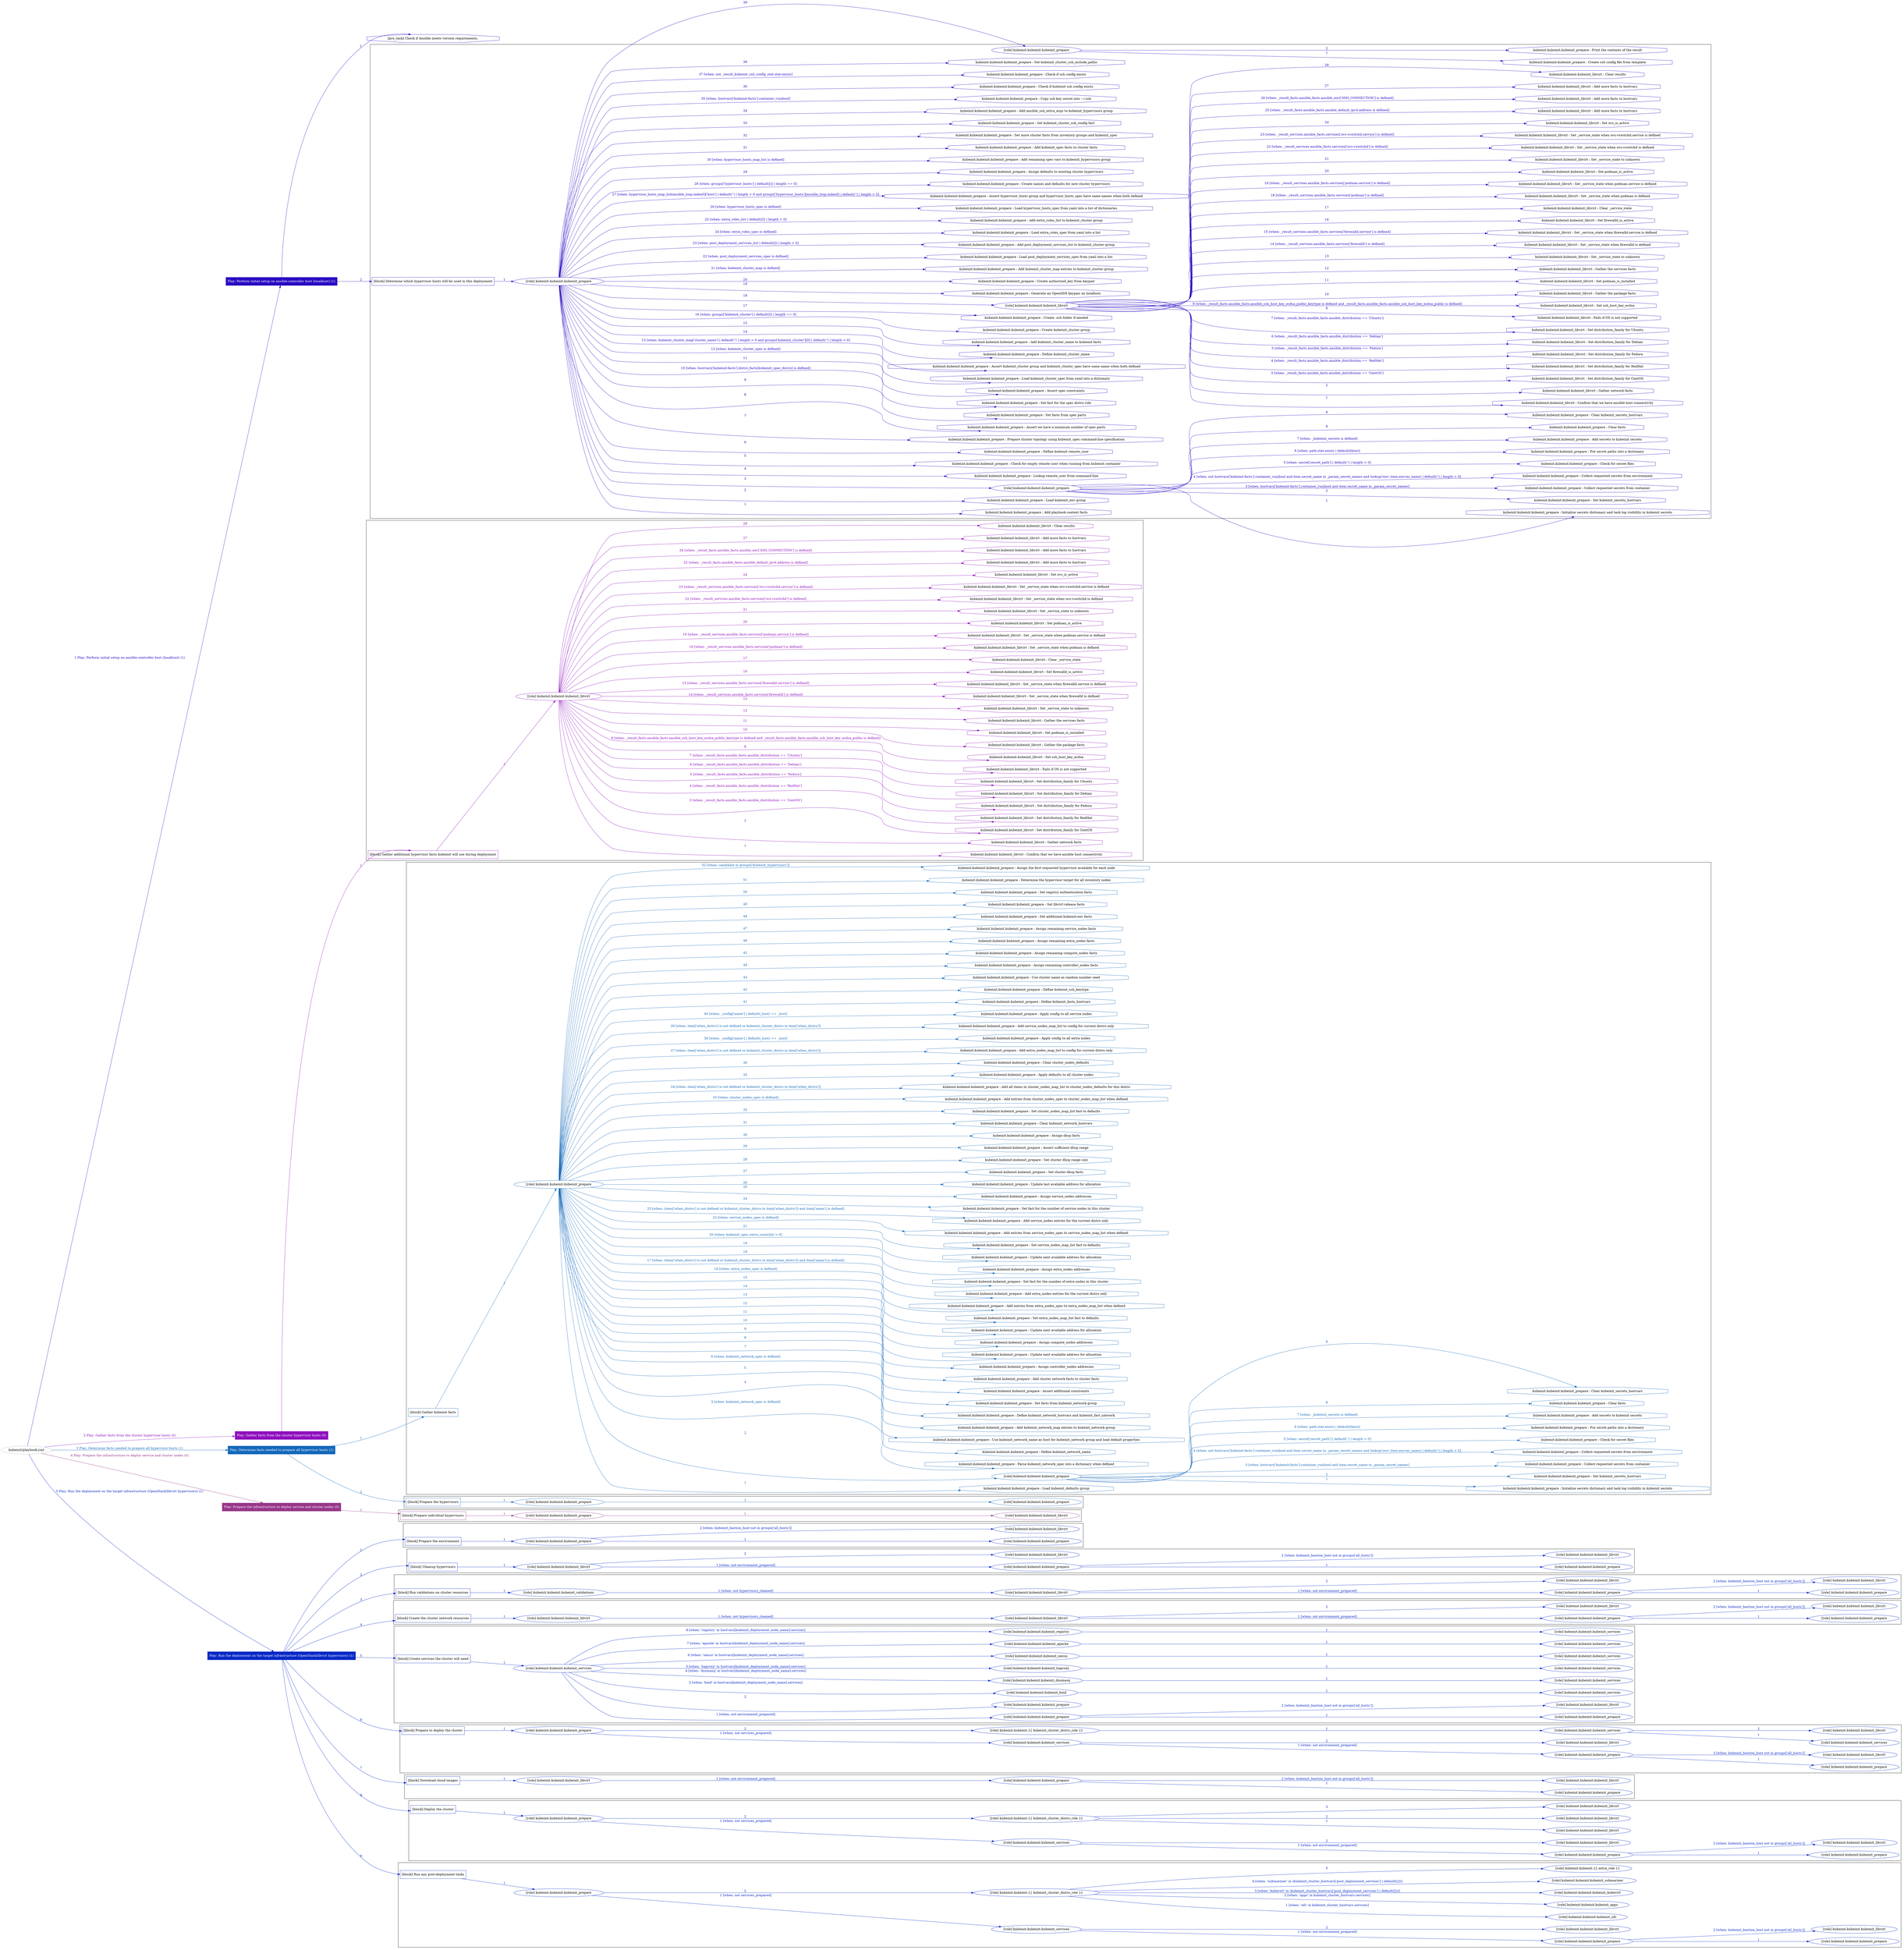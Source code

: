 digraph {
	graph [concentrate=true ordering=in rankdir=LR ratio=fill]
	edge [esep=5 sep=10]
	"kubeinit/playbook.yml" [URL="/home/runner/work/kubeinit/kubeinit/kubeinit/playbook.yml" id=playbook_8091fd9f style=dotted]
	"kubeinit/playbook.yml" -> play_e0a3b3c2 [label="1 Play: Perform initial setup on ansible-controller host (localhost) (1)" color="#270ac2" fontcolor="#270ac2" id=edge_playbook_8091fd9f_play_e0a3b3c2 labeltooltip="1 Play: Perform initial setup on ansible-controller host (localhost) (1)" tooltip="1 Play: Perform initial setup on ansible-controller host (localhost) (1)"]
	subgraph "Play: Perform initial setup on ansible-controller host (localhost) (1)" {
		play_e0a3b3c2 [label="Play: Perform initial setup on ansible-controller host (localhost) (1)" URL="/home/runner/work/kubeinit/kubeinit/kubeinit/playbook.yml" color="#270ac2" fontcolor="#ffffff" id=play_e0a3b3c2 shape=box style=filled tooltip=localhost]
		pre_task_cc4a3f87 [label="[pre_task] Check if Ansible meets version requirements." URL="/home/runner/work/kubeinit/kubeinit/kubeinit/playbook.yml" color="#270ac2" id=pre_task_cc4a3f87 shape=octagon tooltip="Check if Ansible meets version requirements."]
		play_e0a3b3c2 -> pre_task_cc4a3f87 [label="1 " color="#270ac2" fontcolor="#270ac2" id=edge_1_play_e0a3b3c2_pre_task_cc4a3f87 labeltooltip="1 " tooltip="1 "]
		play_e0a3b3c2 -> block_7832cae2 [label=2 color="#270ac2" fontcolor="#270ac2" id=edge_2_play_e0a3b3c2_block_7832cae2 labeltooltip=2 tooltip=2]
		subgraph cluster_block_7832cae2 {
			block_7832cae2 [label="[block] Determine which hypervisor hosts will be used in this deployment" URL="/home/runner/work/kubeinit/kubeinit/kubeinit/playbook.yml" color="#270ac2" id=block_7832cae2 labeltooltip="Determine which hypervisor hosts will be used in this deployment" shape=box tooltip="Determine which hypervisor hosts will be used in this deployment"]
			block_7832cae2 -> role_84ae6382 [label="1 " color="#270ac2" fontcolor="#270ac2" id=edge_1_block_7832cae2_role_84ae6382 labeltooltip="1 " tooltip="1 "]
			subgraph "kubeinit.kubeinit.kubeinit_prepare" {
				role_84ae6382 [label="[role] kubeinit.kubeinit.kubeinit_prepare" URL="/home/runner/work/kubeinit/kubeinit/kubeinit/playbook.yml" color="#270ac2" id=role_84ae6382 tooltip="kubeinit.kubeinit.kubeinit_prepare"]
				task_984cea10 [label="kubeinit.kubeinit.kubeinit_prepare : Add playbook context facts" URL="/home/runner/.ansible/collections/ansible_collections/kubeinit/kubeinit/roles/kubeinit_prepare/tasks/build_hypervisors_group.yml" color="#270ac2" id=task_984cea10 shape=octagon tooltip="kubeinit.kubeinit.kubeinit_prepare : Add playbook context facts"]
				role_84ae6382 -> task_984cea10 [label="1 " color="#270ac2" fontcolor="#270ac2" id=edge_1_role_84ae6382_task_984cea10 labeltooltip="1 " tooltip="1 "]
				task_e46392f6 [label="kubeinit.kubeinit.kubeinit_prepare : Load kubeinit_env group" URL="/home/runner/.ansible/collections/ansible_collections/kubeinit/kubeinit/roles/kubeinit_prepare/tasks/build_hypervisors_group.yml" color="#270ac2" id=task_e46392f6 shape=octagon tooltip="kubeinit.kubeinit.kubeinit_prepare : Load kubeinit_env group"]
				role_84ae6382 -> task_e46392f6 [label="2 " color="#270ac2" fontcolor="#270ac2" id=edge_2_role_84ae6382_task_e46392f6 labeltooltip="2 " tooltip="2 "]
				role_84ae6382 -> role_dc138073 [label="3 " color="#270ac2" fontcolor="#270ac2" id=edge_3_role_84ae6382_role_dc138073 labeltooltip="3 " tooltip="3 "]
				subgraph "kubeinit.kubeinit.kubeinit_prepare" {
					role_dc138073 [label="[role] kubeinit.kubeinit.kubeinit_prepare" URL="/home/runner/.ansible/collections/ansible_collections/kubeinit/kubeinit/roles/kubeinit_prepare/tasks/build_hypervisors_group.yml" color="#270ac2" id=role_dc138073 tooltip="kubeinit.kubeinit.kubeinit_prepare"]
					task_e78a2436 [label="kubeinit.kubeinit.kubeinit_prepare : Initialize secrets dictionary and task log visibility in kubeinit secrets" URL="/home/runner/.ansible/collections/ansible_collections/kubeinit/kubeinit/roles/kubeinit_prepare/tasks/gather_kubeinit_secrets.yml" color="#270ac2" id=task_e78a2436 shape=octagon tooltip="kubeinit.kubeinit.kubeinit_prepare : Initialize secrets dictionary and task log visibility in kubeinit secrets"]
					role_dc138073 -> task_e78a2436 [label="1 " color="#270ac2" fontcolor="#270ac2" id=edge_1_role_dc138073_task_e78a2436 labeltooltip="1 " tooltip="1 "]
					task_c28d6a62 [label="kubeinit.kubeinit.kubeinit_prepare : Set kubeinit_secrets_hostvars" URL="/home/runner/.ansible/collections/ansible_collections/kubeinit/kubeinit/roles/kubeinit_prepare/tasks/gather_kubeinit_secrets.yml" color="#270ac2" id=task_c28d6a62 shape=octagon tooltip="kubeinit.kubeinit.kubeinit_prepare : Set kubeinit_secrets_hostvars"]
					role_dc138073 -> task_c28d6a62 [label="2 " color="#270ac2" fontcolor="#270ac2" id=edge_2_role_dc138073_task_c28d6a62 labeltooltip="2 " tooltip="2 "]
					task_354eab14 [label="kubeinit.kubeinit.kubeinit_prepare : Collect requested secrets from container" URL="/home/runner/.ansible/collections/ansible_collections/kubeinit/kubeinit/roles/kubeinit_prepare/tasks/gather_kubeinit_secrets.yml" color="#270ac2" id=task_354eab14 shape=octagon tooltip="kubeinit.kubeinit.kubeinit_prepare : Collect requested secrets from container"]
					role_dc138073 -> task_354eab14 [label="3 [when: hostvars['kubeinit-facts'].container_run|bool and item.secret_name in _param_secret_names]" color="#270ac2" fontcolor="#270ac2" id=edge_3_role_dc138073_task_354eab14 labeltooltip="3 [when: hostvars['kubeinit-facts'].container_run|bool and item.secret_name in _param_secret_names]" tooltip="3 [when: hostvars['kubeinit-facts'].container_run|bool and item.secret_name in _param_secret_names]"]
					task_65ef4a71 [label="kubeinit.kubeinit.kubeinit_prepare : Collect requested secrets from environment" URL="/home/runner/.ansible/collections/ansible_collections/kubeinit/kubeinit/roles/kubeinit_prepare/tasks/gather_kubeinit_secrets.yml" color="#270ac2" id=task_65ef4a71 shape=octagon tooltip="kubeinit.kubeinit.kubeinit_prepare : Collect requested secrets from environment"]
					role_dc138073 -> task_65ef4a71 [label="4 [when: not hostvars['kubeinit-facts'].container_run|bool and item.secret_name in _param_secret_names and lookup('env',item.envvar_name) | default('') | length > 0]" color="#270ac2" fontcolor="#270ac2" id=edge_4_role_dc138073_task_65ef4a71 labeltooltip="4 [when: not hostvars['kubeinit-facts'].container_run|bool and item.secret_name in _param_secret_names and lookup('env',item.envvar_name) | default('') | length > 0]" tooltip="4 [when: not hostvars['kubeinit-facts'].container_run|bool and item.secret_name in _param_secret_names and lookup('env',item.envvar_name) | default('') | length > 0]"]
					task_a434cf9e [label="kubeinit.kubeinit.kubeinit_prepare : Check for secret files" URL="/home/runner/.ansible/collections/ansible_collections/kubeinit/kubeinit/roles/kubeinit_prepare/tasks/gather_kubeinit_secrets.yml" color="#270ac2" id=task_a434cf9e shape=octagon tooltip="kubeinit.kubeinit.kubeinit_prepare : Check for secret files"]
					role_dc138073 -> task_a434cf9e [label="5 [when: secret['secret_path'] | default('') | length > 0]" color="#270ac2" fontcolor="#270ac2" id=edge_5_role_dc138073_task_a434cf9e labeltooltip="5 [when: secret['secret_path'] | default('') | length > 0]" tooltip="5 [when: secret['secret_path'] | default('') | length > 0]"]
					task_e77e83f5 [label="kubeinit.kubeinit.kubeinit_prepare : Put secret paths into a dictionary" URL="/home/runner/.ansible/collections/ansible_collections/kubeinit/kubeinit/roles/kubeinit_prepare/tasks/gather_kubeinit_secrets.yml" color="#270ac2" id=task_e77e83f5 shape=octagon tooltip="kubeinit.kubeinit.kubeinit_prepare : Put secret paths into a dictionary"]
					role_dc138073 -> task_e77e83f5 [label="6 [when: path.stat.exists | default(false)]" color="#270ac2" fontcolor="#270ac2" id=edge_6_role_dc138073_task_e77e83f5 labeltooltip="6 [when: path.stat.exists | default(false)]" tooltip="6 [when: path.stat.exists | default(false)]"]
					task_031ffd2f [label="kubeinit.kubeinit.kubeinit_prepare : Add secrets to kubeinit secrets" URL="/home/runner/.ansible/collections/ansible_collections/kubeinit/kubeinit/roles/kubeinit_prepare/tasks/gather_kubeinit_secrets.yml" color="#270ac2" id=task_031ffd2f shape=octagon tooltip="kubeinit.kubeinit.kubeinit_prepare : Add secrets to kubeinit secrets"]
					role_dc138073 -> task_031ffd2f [label="7 [when: _kubeinit_secrets is defined]" color="#270ac2" fontcolor="#270ac2" id=edge_7_role_dc138073_task_031ffd2f labeltooltip="7 [when: _kubeinit_secrets is defined]" tooltip="7 [when: _kubeinit_secrets is defined]"]
					task_56db84e8 [label="kubeinit.kubeinit.kubeinit_prepare : Clear facts" URL="/home/runner/.ansible/collections/ansible_collections/kubeinit/kubeinit/roles/kubeinit_prepare/tasks/gather_kubeinit_secrets.yml" color="#270ac2" id=task_56db84e8 shape=octagon tooltip="kubeinit.kubeinit.kubeinit_prepare : Clear facts"]
					role_dc138073 -> task_56db84e8 [label="8 " color="#270ac2" fontcolor="#270ac2" id=edge_8_role_dc138073_task_56db84e8 labeltooltip="8 " tooltip="8 "]
					task_019e43cb [label="kubeinit.kubeinit.kubeinit_prepare : Clear kubeinit_secrets_hostvars" URL="/home/runner/.ansible/collections/ansible_collections/kubeinit/kubeinit/roles/kubeinit_prepare/tasks/gather_kubeinit_secrets.yml" color="#270ac2" id=task_019e43cb shape=octagon tooltip="kubeinit.kubeinit.kubeinit_prepare : Clear kubeinit_secrets_hostvars"]
					role_dc138073 -> task_019e43cb [label="9 " color="#270ac2" fontcolor="#270ac2" id=edge_9_role_dc138073_task_019e43cb labeltooltip="9 " tooltip="9 "]
				}
				task_7098fc96 [label="kubeinit.kubeinit.kubeinit_prepare : Lookup remote_user from command-line" URL="/home/runner/.ansible/collections/ansible_collections/kubeinit/kubeinit/roles/kubeinit_prepare/tasks/build_hypervisors_group.yml" color="#270ac2" id=task_7098fc96 shape=octagon tooltip="kubeinit.kubeinit.kubeinit_prepare : Lookup remote_user from command-line"]
				role_84ae6382 -> task_7098fc96 [label="4 " color="#270ac2" fontcolor="#270ac2" id=edge_4_role_84ae6382_task_7098fc96 labeltooltip="4 " tooltip="4 "]
				task_9e247110 [label="kubeinit.kubeinit.kubeinit_prepare : Check for empty remote user when running from kubeinit container" URL="/home/runner/.ansible/collections/ansible_collections/kubeinit/kubeinit/roles/kubeinit_prepare/tasks/build_hypervisors_group.yml" color="#270ac2" id=task_9e247110 shape=octagon tooltip="kubeinit.kubeinit.kubeinit_prepare : Check for empty remote user when running from kubeinit container"]
				role_84ae6382 -> task_9e247110 [label="5 " color="#270ac2" fontcolor="#270ac2" id=edge_5_role_84ae6382_task_9e247110 labeltooltip="5 " tooltip="5 "]
				task_2fe087d9 [label="kubeinit.kubeinit.kubeinit_prepare : Define kubeinit remote_user" URL="/home/runner/.ansible/collections/ansible_collections/kubeinit/kubeinit/roles/kubeinit_prepare/tasks/build_hypervisors_group.yml" color="#270ac2" id=task_2fe087d9 shape=octagon tooltip="kubeinit.kubeinit.kubeinit_prepare : Define kubeinit remote_user"]
				role_84ae6382 -> task_2fe087d9 [label="6 " color="#270ac2" fontcolor="#270ac2" id=edge_6_role_84ae6382_task_2fe087d9 labeltooltip="6 " tooltip="6 "]
				task_d74e5097 [label="kubeinit.kubeinit.kubeinit_prepare : Prepare cluster topology using kubeinit_spec command-line specification" URL="/home/runner/.ansible/collections/ansible_collections/kubeinit/kubeinit/roles/kubeinit_prepare/tasks/build_hypervisors_group.yml" color="#270ac2" id=task_d74e5097 shape=octagon tooltip="kubeinit.kubeinit.kubeinit_prepare : Prepare cluster topology using kubeinit_spec command-line specification"]
				role_84ae6382 -> task_d74e5097 [label="7 " color="#270ac2" fontcolor="#270ac2" id=edge_7_role_84ae6382_task_d74e5097 labeltooltip="7 " tooltip="7 "]
				task_3485cb5a [label="kubeinit.kubeinit.kubeinit_prepare : Assert we have a minimum number of spec parts" URL="/home/runner/.ansible/collections/ansible_collections/kubeinit/kubeinit/roles/kubeinit_prepare/tasks/build_hypervisors_group.yml" color="#270ac2" id=task_3485cb5a shape=octagon tooltip="kubeinit.kubeinit.kubeinit_prepare : Assert we have a minimum number of spec parts"]
				role_84ae6382 -> task_3485cb5a [label="8 " color="#270ac2" fontcolor="#270ac2" id=edge_8_role_84ae6382_task_3485cb5a labeltooltip="8 " tooltip="8 "]
				task_98becf16 [label="kubeinit.kubeinit.kubeinit_prepare : Set facts from spec parts" URL="/home/runner/.ansible/collections/ansible_collections/kubeinit/kubeinit/roles/kubeinit_prepare/tasks/build_hypervisors_group.yml" color="#270ac2" id=task_98becf16 shape=octagon tooltip="kubeinit.kubeinit.kubeinit_prepare : Set facts from spec parts"]
				role_84ae6382 -> task_98becf16 [label="9 " color="#270ac2" fontcolor="#270ac2" id=edge_9_role_84ae6382_task_98becf16 labeltooltip="9 " tooltip="9 "]
				task_6200e5e4 [label="kubeinit.kubeinit.kubeinit_prepare : Set fact for the spec distro role" URL="/home/runner/.ansible/collections/ansible_collections/kubeinit/kubeinit/roles/kubeinit_prepare/tasks/build_hypervisors_group.yml" color="#270ac2" id=task_6200e5e4 shape=octagon tooltip="kubeinit.kubeinit.kubeinit_prepare : Set fact for the spec distro role"]
				role_84ae6382 -> task_6200e5e4 [label="10 [when: hostvars['kubeinit-facts'].distro_facts[kubeinit_spec_distro] is defined]" color="#270ac2" fontcolor="#270ac2" id=edge_10_role_84ae6382_task_6200e5e4 labeltooltip="10 [when: hostvars['kubeinit-facts'].distro_facts[kubeinit_spec_distro] is defined]" tooltip="10 [when: hostvars['kubeinit-facts'].distro_facts[kubeinit_spec_distro] is defined]"]
				task_8677df85 [label="kubeinit.kubeinit.kubeinit_prepare : Assert spec constraints" URL="/home/runner/.ansible/collections/ansible_collections/kubeinit/kubeinit/roles/kubeinit_prepare/tasks/build_hypervisors_group.yml" color="#270ac2" id=task_8677df85 shape=octagon tooltip="kubeinit.kubeinit.kubeinit_prepare : Assert spec constraints"]
				role_84ae6382 -> task_8677df85 [label="11 " color="#270ac2" fontcolor="#270ac2" id=edge_11_role_84ae6382_task_8677df85 labeltooltip="11 " tooltip="11 "]
				task_564d021f [label="kubeinit.kubeinit.kubeinit_prepare : Load kubeinit_cluster_spec from yaml into a dictionary" URL="/home/runner/.ansible/collections/ansible_collections/kubeinit/kubeinit/roles/kubeinit_prepare/tasks/build_hypervisors_group.yml" color="#270ac2" id=task_564d021f shape=octagon tooltip="kubeinit.kubeinit.kubeinit_prepare : Load kubeinit_cluster_spec from yaml into a dictionary"]
				role_84ae6382 -> task_564d021f [label="12 [when: kubeinit_cluster_spec is defined]" color="#270ac2" fontcolor="#270ac2" id=edge_12_role_84ae6382_task_564d021f labeltooltip="12 [when: kubeinit_cluster_spec is defined]" tooltip="12 [when: kubeinit_cluster_spec is defined]"]
				task_75e49b22 [label="kubeinit.kubeinit.kubeinit_prepare : Assert kubeinit_cluster group and kubeinit_cluster_spec have same name when both defined" URL="/home/runner/.ansible/collections/ansible_collections/kubeinit/kubeinit/roles/kubeinit_prepare/tasks/build_hypervisors_group.yml" color="#270ac2" id=task_75e49b22 shape=octagon tooltip="kubeinit.kubeinit.kubeinit_prepare : Assert kubeinit_cluster group and kubeinit_cluster_spec have same name when both defined"]
				role_84ae6382 -> task_75e49b22 [label="13 [when: kubeinit_cluster_map['cluster_name'] | default('') | length > 0 and groups['kubeinit_cluster'][0] | default('') | length > 0]" color="#270ac2" fontcolor="#270ac2" id=edge_13_role_84ae6382_task_75e49b22 labeltooltip="13 [when: kubeinit_cluster_map['cluster_name'] | default('') | length > 0 and groups['kubeinit_cluster'][0] | default('') | length > 0]" tooltip="13 [when: kubeinit_cluster_map['cluster_name'] | default('') | length > 0 and groups['kubeinit_cluster'][0] | default('') | length > 0]"]
				task_cd12eddc [label="kubeinit.kubeinit.kubeinit_prepare : Define kubeinit_cluster_name" URL="/home/runner/.ansible/collections/ansible_collections/kubeinit/kubeinit/roles/kubeinit_prepare/tasks/build_hypervisors_group.yml" color="#270ac2" id=task_cd12eddc shape=octagon tooltip="kubeinit.kubeinit.kubeinit_prepare : Define kubeinit_cluster_name"]
				role_84ae6382 -> task_cd12eddc [label="14 " color="#270ac2" fontcolor="#270ac2" id=edge_14_role_84ae6382_task_cd12eddc labeltooltip="14 " tooltip="14 "]
				task_063b49ff [label="kubeinit.kubeinit.kubeinit_prepare : Add kubeinit_cluster_name to kubeinit-facts" URL="/home/runner/.ansible/collections/ansible_collections/kubeinit/kubeinit/roles/kubeinit_prepare/tasks/build_hypervisors_group.yml" color="#270ac2" id=task_063b49ff shape=octagon tooltip="kubeinit.kubeinit.kubeinit_prepare : Add kubeinit_cluster_name to kubeinit-facts"]
				role_84ae6382 -> task_063b49ff [label="15 " color="#270ac2" fontcolor="#270ac2" id=edge_15_role_84ae6382_task_063b49ff labeltooltip="15 " tooltip="15 "]
				task_17767bbe [label="kubeinit.kubeinit.kubeinit_prepare : Create kubeinit_cluster group" URL="/home/runner/.ansible/collections/ansible_collections/kubeinit/kubeinit/roles/kubeinit_prepare/tasks/build_hypervisors_group.yml" color="#270ac2" id=task_17767bbe shape=octagon tooltip="kubeinit.kubeinit.kubeinit_prepare : Create kubeinit_cluster group"]
				role_84ae6382 -> task_17767bbe [label="16 [when: groups['kubeinit_cluster'] | default([]) | length == 0]" color="#270ac2" fontcolor="#270ac2" id=edge_16_role_84ae6382_task_17767bbe labeltooltip="16 [when: groups['kubeinit_cluster'] | default([]) | length == 0]" tooltip="16 [when: groups['kubeinit_cluster'] | default([]) | length == 0]"]
				task_afb2d9b1 [label="kubeinit.kubeinit.kubeinit_prepare : Create .ssh folder if needed" URL="/home/runner/.ansible/collections/ansible_collections/kubeinit/kubeinit/roles/kubeinit_prepare/tasks/build_hypervisors_group.yml" color="#270ac2" id=task_afb2d9b1 shape=octagon tooltip="kubeinit.kubeinit.kubeinit_prepare : Create .ssh folder if needed"]
				role_84ae6382 -> task_afb2d9b1 [label="17 " color="#270ac2" fontcolor="#270ac2" id=edge_17_role_84ae6382_task_afb2d9b1 labeltooltip="17 " tooltip="17 "]
				role_84ae6382 -> role_79ff86d0 [label="18 " color="#270ac2" fontcolor="#270ac2" id=edge_18_role_84ae6382_role_79ff86d0 labeltooltip="18 " tooltip="18 "]
				subgraph "kubeinit.kubeinit.kubeinit_libvirt" {
					role_79ff86d0 [label="[role] kubeinit.kubeinit.kubeinit_libvirt" URL="/home/runner/.ansible/collections/ansible_collections/kubeinit/kubeinit/roles/kubeinit_prepare/tasks/build_hypervisors_group.yml" color="#270ac2" id=role_79ff86d0 tooltip="kubeinit.kubeinit.kubeinit_libvirt"]
					task_78e01ec3 [label="kubeinit.kubeinit.kubeinit_libvirt : Confirm that we have ansible host connectivity" URL="/home/runner/.ansible/collections/ansible_collections/kubeinit/kubeinit/roles/kubeinit_libvirt/tasks/gather_host_facts.yml" color="#270ac2" id=task_78e01ec3 shape=octagon tooltip="kubeinit.kubeinit.kubeinit_libvirt : Confirm that we have ansible host connectivity"]
					role_79ff86d0 -> task_78e01ec3 [label="1 " color="#270ac2" fontcolor="#270ac2" id=edge_1_role_79ff86d0_task_78e01ec3 labeltooltip="1 " tooltip="1 "]
					task_6a0f3134 [label="kubeinit.kubeinit.kubeinit_libvirt : Gather network facts" URL="/home/runner/.ansible/collections/ansible_collections/kubeinit/kubeinit/roles/kubeinit_libvirt/tasks/gather_host_facts.yml" color="#270ac2" id=task_6a0f3134 shape=octagon tooltip="kubeinit.kubeinit.kubeinit_libvirt : Gather network facts"]
					role_79ff86d0 -> task_6a0f3134 [label="2 " color="#270ac2" fontcolor="#270ac2" id=edge_2_role_79ff86d0_task_6a0f3134 labeltooltip="2 " tooltip="2 "]
					task_48b8ecd1 [label="kubeinit.kubeinit.kubeinit_libvirt : Set distribution_family for CentOS" URL="/home/runner/.ansible/collections/ansible_collections/kubeinit/kubeinit/roles/kubeinit_libvirt/tasks/gather_host_facts.yml" color="#270ac2" id=task_48b8ecd1 shape=octagon tooltip="kubeinit.kubeinit.kubeinit_libvirt : Set distribution_family for CentOS"]
					role_79ff86d0 -> task_48b8ecd1 [label="3 [when: _result_facts.ansible_facts.ansible_distribution == 'CentOS']" color="#270ac2" fontcolor="#270ac2" id=edge_3_role_79ff86d0_task_48b8ecd1 labeltooltip="3 [when: _result_facts.ansible_facts.ansible_distribution == 'CentOS']" tooltip="3 [when: _result_facts.ansible_facts.ansible_distribution == 'CentOS']"]
					task_2fa30626 [label="kubeinit.kubeinit.kubeinit_libvirt : Set distribution_family for RedHat" URL="/home/runner/.ansible/collections/ansible_collections/kubeinit/kubeinit/roles/kubeinit_libvirt/tasks/gather_host_facts.yml" color="#270ac2" id=task_2fa30626 shape=octagon tooltip="kubeinit.kubeinit.kubeinit_libvirt : Set distribution_family for RedHat"]
					role_79ff86d0 -> task_2fa30626 [label="4 [when: _result_facts.ansible_facts.ansible_distribution == 'RedHat']" color="#270ac2" fontcolor="#270ac2" id=edge_4_role_79ff86d0_task_2fa30626 labeltooltip="4 [when: _result_facts.ansible_facts.ansible_distribution == 'RedHat']" tooltip="4 [when: _result_facts.ansible_facts.ansible_distribution == 'RedHat']"]
					task_f1808a8e [label="kubeinit.kubeinit.kubeinit_libvirt : Set distribution_family for Fedora" URL="/home/runner/.ansible/collections/ansible_collections/kubeinit/kubeinit/roles/kubeinit_libvirt/tasks/gather_host_facts.yml" color="#270ac2" id=task_f1808a8e shape=octagon tooltip="kubeinit.kubeinit.kubeinit_libvirt : Set distribution_family for Fedora"]
					role_79ff86d0 -> task_f1808a8e [label="5 [when: _result_facts.ansible_facts.ansible_distribution == 'Fedora']" color="#270ac2" fontcolor="#270ac2" id=edge_5_role_79ff86d0_task_f1808a8e labeltooltip="5 [when: _result_facts.ansible_facts.ansible_distribution == 'Fedora']" tooltip="5 [when: _result_facts.ansible_facts.ansible_distribution == 'Fedora']"]
					task_4195c86d [label="kubeinit.kubeinit.kubeinit_libvirt : Set distribution_family for Debian" URL="/home/runner/.ansible/collections/ansible_collections/kubeinit/kubeinit/roles/kubeinit_libvirt/tasks/gather_host_facts.yml" color="#270ac2" id=task_4195c86d shape=octagon tooltip="kubeinit.kubeinit.kubeinit_libvirt : Set distribution_family for Debian"]
					role_79ff86d0 -> task_4195c86d [label="6 [when: _result_facts.ansible_facts.ansible_distribution == 'Debian']" color="#270ac2" fontcolor="#270ac2" id=edge_6_role_79ff86d0_task_4195c86d labeltooltip="6 [when: _result_facts.ansible_facts.ansible_distribution == 'Debian']" tooltip="6 [when: _result_facts.ansible_facts.ansible_distribution == 'Debian']"]
					task_1a0b5f01 [label="kubeinit.kubeinit.kubeinit_libvirt : Set distribution_family for Ubuntu" URL="/home/runner/.ansible/collections/ansible_collections/kubeinit/kubeinit/roles/kubeinit_libvirt/tasks/gather_host_facts.yml" color="#270ac2" id=task_1a0b5f01 shape=octagon tooltip="kubeinit.kubeinit.kubeinit_libvirt : Set distribution_family for Ubuntu"]
					role_79ff86d0 -> task_1a0b5f01 [label="7 [when: _result_facts.ansible_facts.ansible_distribution == 'Ubuntu']" color="#270ac2" fontcolor="#270ac2" id=edge_7_role_79ff86d0_task_1a0b5f01 labeltooltip="7 [when: _result_facts.ansible_facts.ansible_distribution == 'Ubuntu']" tooltip="7 [when: _result_facts.ansible_facts.ansible_distribution == 'Ubuntu']"]
					task_1ebed39a [label="kubeinit.kubeinit.kubeinit_libvirt : Fails if OS is not supported" URL="/home/runner/.ansible/collections/ansible_collections/kubeinit/kubeinit/roles/kubeinit_libvirt/tasks/gather_host_facts.yml" color="#270ac2" id=task_1ebed39a shape=octagon tooltip="kubeinit.kubeinit.kubeinit_libvirt : Fails if OS is not supported"]
					role_79ff86d0 -> task_1ebed39a [label="8 " color="#270ac2" fontcolor="#270ac2" id=edge_8_role_79ff86d0_task_1ebed39a labeltooltip="8 " tooltip="8 "]
					task_c289fdb6 [label="kubeinit.kubeinit.kubeinit_libvirt : Set ssh_host_key_ecdsa" URL="/home/runner/.ansible/collections/ansible_collections/kubeinit/kubeinit/roles/kubeinit_libvirt/tasks/gather_host_facts.yml" color="#270ac2" id=task_c289fdb6 shape=octagon tooltip="kubeinit.kubeinit.kubeinit_libvirt : Set ssh_host_key_ecdsa"]
					role_79ff86d0 -> task_c289fdb6 [label="9 [when: _result_facts.ansible_facts.ansible_ssh_host_key_ecdsa_public_keytype is defined and _result_facts.ansible_facts.ansible_ssh_host_key_ecdsa_public is defined]" color="#270ac2" fontcolor="#270ac2" id=edge_9_role_79ff86d0_task_c289fdb6 labeltooltip="9 [when: _result_facts.ansible_facts.ansible_ssh_host_key_ecdsa_public_keytype is defined and _result_facts.ansible_facts.ansible_ssh_host_key_ecdsa_public is defined]" tooltip="9 [when: _result_facts.ansible_facts.ansible_ssh_host_key_ecdsa_public_keytype is defined and _result_facts.ansible_facts.ansible_ssh_host_key_ecdsa_public is defined]"]
					task_71abb526 [label="kubeinit.kubeinit.kubeinit_libvirt : Gather the package facts" URL="/home/runner/.ansible/collections/ansible_collections/kubeinit/kubeinit/roles/kubeinit_libvirt/tasks/gather_host_facts.yml" color="#270ac2" id=task_71abb526 shape=octagon tooltip="kubeinit.kubeinit.kubeinit_libvirt : Gather the package facts"]
					role_79ff86d0 -> task_71abb526 [label="10 " color="#270ac2" fontcolor="#270ac2" id=edge_10_role_79ff86d0_task_71abb526 labeltooltip="10 " tooltip="10 "]
					task_9967750d [label="kubeinit.kubeinit.kubeinit_libvirt : Set podman_is_installed" URL="/home/runner/.ansible/collections/ansible_collections/kubeinit/kubeinit/roles/kubeinit_libvirt/tasks/gather_host_facts.yml" color="#270ac2" id=task_9967750d shape=octagon tooltip="kubeinit.kubeinit.kubeinit_libvirt : Set podman_is_installed"]
					role_79ff86d0 -> task_9967750d [label="11 " color="#270ac2" fontcolor="#270ac2" id=edge_11_role_79ff86d0_task_9967750d labeltooltip="11 " tooltip="11 "]
					task_d6674c20 [label="kubeinit.kubeinit.kubeinit_libvirt : Gather the services facts" URL="/home/runner/.ansible/collections/ansible_collections/kubeinit/kubeinit/roles/kubeinit_libvirt/tasks/gather_host_facts.yml" color="#270ac2" id=task_d6674c20 shape=octagon tooltip="kubeinit.kubeinit.kubeinit_libvirt : Gather the services facts"]
					role_79ff86d0 -> task_d6674c20 [label="12 " color="#270ac2" fontcolor="#270ac2" id=edge_12_role_79ff86d0_task_d6674c20 labeltooltip="12 " tooltip="12 "]
					task_b0e69b4f [label="kubeinit.kubeinit.kubeinit_libvirt : Set _service_state to unknown" URL="/home/runner/.ansible/collections/ansible_collections/kubeinit/kubeinit/roles/kubeinit_libvirt/tasks/gather_host_facts.yml" color="#270ac2" id=task_b0e69b4f shape=octagon tooltip="kubeinit.kubeinit.kubeinit_libvirt : Set _service_state to unknown"]
					role_79ff86d0 -> task_b0e69b4f [label="13 " color="#270ac2" fontcolor="#270ac2" id=edge_13_role_79ff86d0_task_b0e69b4f labeltooltip="13 " tooltip="13 "]
					task_861dac41 [label="kubeinit.kubeinit.kubeinit_libvirt : Set _service_state when firewalld is defined" URL="/home/runner/.ansible/collections/ansible_collections/kubeinit/kubeinit/roles/kubeinit_libvirt/tasks/gather_host_facts.yml" color="#270ac2" id=task_861dac41 shape=octagon tooltip="kubeinit.kubeinit.kubeinit_libvirt : Set _service_state when firewalld is defined"]
					role_79ff86d0 -> task_861dac41 [label="14 [when: _result_services.ansible_facts.services['firewalld'] is defined]" color="#270ac2" fontcolor="#270ac2" id=edge_14_role_79ff86d0_task_861dac41 labeltooltip="14 [when: _result_services.ansible_facts.services['firewalld'] is defined]" tooltip="14 [when: _result_services.ansible_facts.services['firewalld'] is defined]"]
					task_77cc62bb [label="kubeinit.kubeinit.kubeinit_libvirt : Set _service_state when firewalld.service is defined" URL="/home/runner/.ansible/collections/ansible_collections/kubeinit/kubeinit/roles/kubeinit_libvirt/tasks/gather_host_facts.yml" color="#270ac2" id=task_77cc62bb shape=octagon tooltip="kubeinit.kubeinit.kubeinit_libvirt : Set _service_state when firewalld.service is defined"]
					role_79ff86d0 -> task_77cc62bb [label="15 [when: _result_services.ansible_facts.services['firewalld.service'] is defined]" color="#270ac2" fontcolor="#270ac2" id=edge_15_role_79ff86d0_task_77cc62bb labeltooltip="15 [when: _result_services.ansible_facts.services['firewalld.service'] is defined]" tooltip="15 [when: _result_services.ansible_facts.services['firewalld.service'] is defined]"]
					task_5e016ecf [label="kubeinit.kubeinit.kubeinit_libvirt : Set firewalld_is_active" URL="/home/runner/.ansible/collections/ansible_collections/kubeinit/kubeinit/roles/kubeinit_libvirt/tasks/gather_host_facts.yml" color="#270ac2" id=task_5e016ecf shape=octagon tooltip="kubeinit.kubeinit.kubeinit_libvirt : Set firewalld_is_active"]
					role_79ff86d0 -> task_5e016ecf [label="16 " color="#270ac2" fontcolor="#270ac2" id=edge_16_role_79ff86d0_task_5e016ecf labeltooltip="16 " tooltip="16 "]
					task_f59d7845 [label="kubeinit.kubeinit.kubeinit_libvirt : Clear _service_state" URL="/home/runner/.ansible/collections/ansible_collections/kubeinit/kubeinit/roles/kubeinit_libvirt/tasks/gather_host_facts.yml" color="#270ac2" id=task_f59d7845 shape=octagon tooltip="kubeinit.kubeinit.kubeinit_libvirt : Clear _service_state"]
					role_79ff86d0 -> task_f59d7845 [label="17 " color="#270ac2" fontcolor="#270ac2" id=edge_17_role_79ff86d0_task_f59d7845 labeltooltip="17 " tooltip="17 "]
					task_a92ad1c4 [label="kubeinit.kubeinit.kubeinit_libvirt : Set _service_state when podman is defined" URL="/home/runner/.ansible/collections/ansible_collections/kubeinit/kubeinit/roles/kubeinit_libvirt/tasks/gather_host_facts.yml" color="#270ac2" id=task_a92ad1c4 shape=octagon tooltip="kubeinit.kubeinit.kubeinit_libvirt : Set _service_state when podman is defined"]
					role_79ff86d0 -> task_a92ad1c4 [label="18 [when: _result_services.ansible_facts.services['podman'] is defined]" color="#270ac2" fontcolor="#270ac2" id=edge_18_role_79ff86d0_task_a92ad1c4 labeltooltip="18 [when: _result_services.ansible_facts.services['podman'] is defined]" tooltip="18 [when: _result_services.ansible_facts.services['podman'] is defined]"]
					task_e0874f85 [label="kubeinit.kubeinit.kubeinit_libvirt : Set _service_state when podman.service is defined" URL="/home/runner/.ansible/collections/ansible_collections/kubeinit/kubeinit/roles/kubeinit_libvirt/tasks/gather_host_facts.yml" color="#270ac2" id=task_e0874f85 shape=octagon tooltip="kubeinit.kubeinit.kubeinit_libvirt : Set _service_state when podman.service is defined"]
					role_79ff86d0 -> task_e0874f85 [label="19 [when: _result_services.ansible_facts.services['podman.service'] is defined]" color="#270ac2" fontcolor="#270ac2" id=edge_19_role_79ff86d0_task_e0874f85 labeltooltip="19 [when: _result_services.ansible_facts.services['podman.service'] is defined]" tooltip="19 [when: _result_services.ansible_facts.services['podman.service'] is defined]"]
					task_65317dfc [label="kubeinit.kubeinit.kubeinit_libvirt : Set podman_is_active" URL="/home/runner/.ansible/collections/ansible_collections/kubeinit/kubeinit/roles/kubeinit_libvirt/tasks/gather_host_facts.yml" color="#270ac2" id=task_65317dfc shape=octagon tooltip="kubeinit.kubeinit.kubeinit_libvirt : Set podman_is_active"]
					role_79ff86d0 -> task_65317dfc [label="20 " color="#270ac2" fontcolor="#270ac2" id=edge_20_role_79ff86d0_task_65317dfc labeltooltip="20 " tooltip="20 "]
					task_c59bde58 [label="kubeinit.kubeinit.kubeinit_libvirt : Set _service_state to unknown" URL="/home/runner/.ansible/collections/ansible_collections/kubeinit/kubeinit/roles/kubeinit_libvirt/tasks/gather_host_facts.yml" color="#270ac2" id=task_c59bde58 shape=octagon tooltip="kubeinit.kubeinit.kubeinit_libvirt : Set _service_state to unknown"]
					role_79ff86d0 -> task_c59bde58 [label="21 " color="#270ac2" fontcolor="#270ac2" id=edge_21_role_79ff86d0_task_c59bde58 labeltooltip="21 " tooltip="21 "]
					task_a533c97e [label="kubeinit.kubeinit.kubeinit_libvirt : Set _service_state when ovs-vswitchd is defined" URL="/home/runner/.ansible/collections/ansible_collections/kubeinit/kubeinit/roles/kubeinit_libvirt/tasks/gather_host_facts.yml" color="#270ac2" id=task_a533c97e shape=octagon tooltip="kubeinit.kubeinit.kubeinit_libvirt : Set _service_state when ovs-vswitchd is defined"]
					role_79ff86d0 -> task_a533c97e [label="22 [when: _result_services.ansible_facts.services['ovs-vswitchd'] is defined]" color="#270ac2" fontcolor="#270ac2" id=edge_22_role_79ff86d0_task_a533c97e labeltooltip="22 [when: _result_services.ansible_facts.services['ovs-vswitchd'] is defined]" tooltip="22 [when: _result_services.ansible_facts.services['ovs-vswitchd'] is defined]"]
					task_dec70c36 [label="kubeinit.kubeinit.kubeinit_libvirt : Set _service_state when ovs-vswitchd.service is defined" URL="/home/runner/.ansible/collections/ansible_collections/kubeinit/kubeinit/roles/kubeinit_libvirt/tasks/gather_host_facts.yml" color="#270ac2" id=task_dec70c36 shape=octagon tooltip="kubeinit.kubeinit.kubeinit_libvirt : Set _service_state when ovs-vswitchd.service is defined"]
					role_79ff86d0 -> task_dec70c36 [label="23 [when: _result_services.ansible_facts.services['ovs-vswitchd.service'] is defined]" color="#270ac2" fontcolor="#270ac2" id=edge_23_role_79ff86d0_task_dec70c36 labeltooltip="23 [when: _result_services.ansible_facts.services['ovs-vswitchd.service'] is defined]" tooltip="23 [when: _result_services.ansible_facts.services['ovs-vswitchd.service'] is defined]"]
					task_a97baea0 [label="kubeinit.kubeinit.kubeinit_libvirt : Set ovs_is_active" URL="/home/runner/.ansible/collections/ansible_collections/kubeinit/kubeinit/roles/kubeinit_libvirt/tasks/gather_host_facts.yml" color="#270ac2" id=task_a97baea0 shape=octagon tooltip="kubeinit.kubeinit.kubeinit_libvirt : Set ovs_is_active"]
					role_79ff86d0 -> task_a97baea0 [label="24 " color="#270ac2" fontcolor="#270ac2" id=edge_24_role_79ff86d0_task_a97baea0 labeltooltip="24 " tooltip="24 "]
					task_f150bada [label="kubeinit.kubeinit.kubeinit_libvirt : Add more facts to hostvars" URL="/home/runner/.ansible/collections/ansible_collections/kubeinit/kubeinit/roles/kubeinit_libvirt/tasks/gather_host_facts.yml" color="#270ac2" id=task_f150bada shape=octagon tooltip="kubeinit.kubeinit.kubeinit_libvirt : Add more facts to hostvars"]
					role_79ff86d0 -> task_f150bada [label="25 [when: _result_facts.ansible_facts.ansible_default_ipv4.address is defined]" color="#270ac2" fontcolor="#270ac2" id=edge_25_role_79ff86d0_task_f150bada labeltooltip="25 [when: _result_facts.ansible_facts.ansible_default_ipv4.address is defined]" tooltip="25 [when: _result_facts.ansible_facts.ansible_default_ipv4.address is defined]"]
					task_cf6b27f5 [label="kubeinit.kubeinit.kubeinit_libvirt : Add more facts to hostvars" URL="/home/runner/.ansible/collections/ansible_collections/kubeinit/kubeinit/roles/kubeinit_libvirt/tasks/gather_host_facts.yml" color="#270ac2" id=task_cf6b27f5 shape=octagon tooltip="kubeinit.kubeinit.kubeinit_libvirt : Add more facts to hostvars"]
					role_79ff86d0 -> task_cf6b27f5 [label="26 [when: _result_facts.ansible_facts.ansible_env['SSH_CONNECTION'] is defined]" color="#270ac2" fontcolor="#270ac2" id=edge_26_role_79ff86d0_task_cf6b27f5 labeltooltip="26 [when: _result_facts.ansible_facts.ansible_env['SSH_CONNECTION'] is defined]" tooltip="26 [when: _result_facts.ansible_facts.ansible_env['SSH_CONNECTION'] is defined]"]
					task_e26cf7a8 [label="kubeinit.kubeinit.kubeinit_libvirt : Add more facts to hostvars" URL="/home/runner/.ansible/collections/ansible_collections/kubeinit/kubeinit/roles/kubeinit_libvirt/tasks/gather_host_facts.yml" color="#270ac2" id=task_e26cf7a8 shape=octagon tooltip="kubeinit.kubeinit.kubeinit_libvirt : Add more facts to hostvars"]
					role_79ff86d0 -> task_e26cf7a8 [label="27 " color="#270ac2" fontcolor="#270ac2" id=edge_27_role_79ff86d0_task_e26cf7a8 labeltooltip="27 " tooltip="27 "]
					task_14beb68f [label="kubeinit.kubeinit.kubeinit_libvirt : Clear results" URL="/home/runner/.ansible/collections/ansible_collections/kubeinit/kubeinit/roles/kubeinit_libvirt/tasks/gather_host_facts.yml" color="#270ac2" id=task_14beb68f shape=octagon tooltip="kubeinit.kubeinit.kubeinit_libvirt : Clear results"]
					role_79ff86d0 -> task_14beb68f [label="28 " color="#270ac2" fontcolor="#270ac2" id=edge_28_role_79ff86d0_task_14beb68f labeltooltip="28 " tooltip="28 "]
				}
				task_0139ba28 [label="kubeinit.kubeinit.kubeinit_prepare : Generate an OpenSSH keypair on localhost" URL="/home/runner/.ansible/collections/ansible_collections/kubeinit/kubeinit/roles/kubeinit_prepare/tasks/build_hypervisors_group.yml" color="#270ac2" id=task_0139ba28 shape=octagon tooltip="kubeinit.kubeinit.kubeinit_prepare : Generate an OpenSSH keypair on localhost"]
				role_84ae6382 -> task_0139ba28 [label="19 " color="#270ac2" fontcolor="#270ac2" id=edge_19_role_84ae6382_task_0139ba28 labeltooltip="19 " tooltip="19 "]
				task_4dcfbfe9 [label="kubeinit.kubeinit.kubeinit_prepare : Create authorized_key from keypair" URL="/home/runner/.ansible/collections/ansible_collections/kubeinit/kubeinit/roles/kubeinit_prepare/tasks/build_hypervisors_group.yml" color="#270ac2" id=task_4dcfbfe9 shape=octagon tooltip="kubeinit.kubeinit.kubeinit_prepare : Create authorized_key from keypair"]
				role_84ae6382 -> task_4dcfbfe9 [label="20 " color="#270ac2" fontcolor="#270ac2" id=edge_20_role_84ae6382_task_4dcfbfe9 labeltooltip="20 " tooltip="20 "]
				task_0807fd8a [label="kubeinit.kubeinit.kubeinit_prepare : Add kubeinit_cluster_map entries to kubeinit_cluster group" URL="/home/runner/.ansible/collections/ansible_collections/kubeinit/kubeinit/roles/kubeinit_prepare/tasks/build_hypervisors_group.yml" color="#270ac2" id=task_0807fd8a shape=octagon tooltip="kubeinit.kubeinit.kubeinit_prepare : Add kubeinit_cluster_map entries to kubeinit_cluster group"]
				role_84ae6382 -> task_0807fd8a [label="21 [when: kubeinit_cluster_map is defined]" color="#270ac2" fontcolor="#270ac2" id=edge_21_role_84ae6382_task_0807fd8a labeltooltip="21 [when: kubeinit_cluster_map is defined]" tooltip="21 [when: kubeinit_cluster_map is defined]"]
				task_bb0f8bb0 [label="kubeinit.kubeinit.kubeinit_prepare : Load post_deployment_services_spec from yaml into a list" URL="/home/runner/.ansible/collections/ansible_collections/kubeinit/kubeinit/roles/kubeinit_prepare/tasks/build_hypervisors_group.yml" color="#270ac2" id=task_bb0f8bb0 shape=octagon tooltip="kubeinit.kubeinit.kubeinit_prepare : Load post_deployment_services_spec from yaml into a list"]
				role_84ae6382 -> task_bb0f8bb0 [label="22 [when: post_deployment_services_spec is defined]" color="#270ac2" fontcolor="#270ac2" id=edge_22_role_84ae6382_task_bb0f8bb0 labeltooltip="22 [when: post_deployment_services_spec is defined]" tooltip="22 [when: post_deployment_services_spec is defined]"]
				task_c0e80fe3 [label="kubeinit.kubeinit.kubeinit_prepare : Add post_deployment_services_list to kubeinit_cluster group" URL="/home/runner/.ansible/collections/ansible_collections/kubeinit/kubeinit/roles/kubeinit_prepare/tasks/build_hypervisors_group.yml" color="#270ac2" id=task_c0e80fe3 shape=octagon tooltip="kubeinit.kubeinit.kubeinit_prepare : Add post_deployment_services_list to kubeinit_cluster group"]
				role_84ae6382 -> task_c0e80fe3 [label="23 [when: post_deployment_services_list | default([]) | length > 0]" color="#270ac2" fontcolor="#270ac2" id=edge_23_role_84ae6382_task_c0e80fe3 labeltooltip="23 [when: post_deployment_services_list | default([]) | length > 0]" tooltip="23 [when: post_deployment_services_list | default([]) | length > 0]"]
				task_1eef2a70 [label="kubeinit.kubeinit.kubeinit_prepare : Load extra_roles_spec from yaml into a list" URL="/home/runner/.ansible/collections/ansible_collections/kubeinit/kubeinit/roles/kubeinit_prepare/tasks/build_hypervisors_group.yml" color="#270ac2" id=task_1eef2a70 shape=octagon tooltip="kubeinit.kubeinit.kubeinit_prepare : Load extra_roles_spec from yaml into a list"]
				role_84ae6382 -> task_1eef2a70 [label="24 [when: extra_roles_spec is defined]" color="#270ac2" fontcolor="#270ac2" id=edge_24_role_84ae6382_task_1eef2a70 labeltooltip="24 [when: extra_roles_spec is defined]" tooltip="24 [when: extra_roles_spec is defined]"]
				task_76ab3277 [label="kubeinit.kubeinit.kubeinit_prepare : Add extra_roles_list to kubeinit_cluster group" URL="/home/runner/.ansible/collections/ansible_collections/kubeinit/kubeinit/roles/kubeinit_prepare/tasks/build_hypervisors_group.yml" color="#270ac2" id=task_76ab3277 shape=octagon tooltip="kubeinit.kubeinit.kubeinit_prepare : Add extra_roles_list to kubeinit_cluster group"]
				role_84ae6382 -> task_76ab3277 [label="25 [when: extra_roles_list | default([]) | length > 0]" color="#270ac2" fontcolor="#270ac2" id=edge_25_role_84ae6382_task_76ab3277 labeltooltip="25 [when: extra_roles_list | default([]) | length > 0]" tooltip="25 [when: extra_roles_list | default([]) | length > 0]"]
				task_2cc4d51c [label="kubeinit.kubeinit.kubeinit_prepare : Load hypervisor_hosts_spec from yaml into a list of dictionaries" URL="/home/runner/.ansible/collections/ansible_collections/kubeinit/kubeinit/roles/kubeinit_prepare/tasks/build_hypervisors_group.yml" color="#270ac2" id=task_2cc4d51c shape=octagon tooltip="kubeinit.kubeinit.kubeinit_prepare : Load hypervisor_hosts_spec from yaml into a list of dictionaries"]
				role_84ae6382 -> task_2cc4d51c [label="26 [when: hypervisor_hosts_spec is defined]" color="#270ac2" fontcolor="#270ac2" id=edge_26_role_84ae6382_task_2cc4d51c labeltooltip="26 [when: hypervisor_hosts_spec is defined]" tooltip="26 [when: hypervisor_hosts_spec is defined]"]
				task_f1e2cc67 [label="kubeinit.kubeinit.kubeinit_prepare : Assert hypervisor_hosts group and hypervisor_hosts_spec have same names when both defined" URL="/home/runner/.ansible/collections/ansible_collections/kubeinit/kubeinit/roles/kubeinit_prepare/tasks/build_hypervisors_group.yml" color="#270ac2" id=task_f1e2cc67 shape=octagon tooltip="kubeinit.kubeinit.kubeinit_prepare : Assert hypervisor_hosts group and hypervisor_hosts_spec have same names when both defined"]
				role_84ae6382 -> task_f1e2cc67 [label="27 [when: hypervisor_hosts_map_list[ansible_loop.index0]['host'] | default('') | length > 0 and groups['hypervisor_hosts'][ansible_loop.index0] | default('') | length > 0]" color="#270ac2" fontcolor="#270ac2" id=edge_27_role_84ae6382_task_f1e2cc67 labeltooltip="27 [when: hypervisor_hosts_map_list[ansible_loop.index0]['host'] | default('') | length > 0 and groups['hypervisor_hosts'][ansible_loop.index0] | default('') | length > 0]" tooltip="27 [when: hypervisor_hosts_map_list[ansible_loop.index0]['host'] | default('') | length > 0 and groups['hypervisor_hosts'][ansible_loop.index0] | default('') | length > 0]"]
				task_fb7c743e [label="kubeinit.kubeinit.kubeinit_prepare : Create names and defaults for new cluster hypervisors" URL="/home/runner/.ansible/collections/ansible_collections/kubeinit/kubeinit/roles/kubeinit_prepare/tasks/build_hypervisors_group.yml" color="#270ac2" id=task_fb7c743e shape=octagon tooltip="kubeinit.kubeinit.kubeinit_prepare : Create names and defaults for new cluster hypervisors"]
				role_84ae6382 -> task_fb7c743e [label="28 [when: groups['hypervisor_hosts'] | default([]) | length == 0]" color="#270ac2" fontcolor="#270ac2" id=edge_28_role_84ae6382_task_fb7c743e labeltooltip="28 [when: groups['hypervisor_hosts'] | default([]) | length == 0]" tooltip="28 [when: groups['hypervisor_hosts'] | default([]) | length == 0]"]
				task_3ac31608 [label="kubeinit.kubeinit.kubeinit_prepare : Assign defaults to existing cluster hypervisors" URL="/home/runner/.ansible/collections/ansible_collections/kubeinit/kubeinit/roles/kubeinit_prepare/tasks/build_hypervisors_group.yml" color="#270ac2" id=task_3ac31608 shape=octagon tooltip="kubeinit.kubeinit.kubeinit_prepare : Assign defaults to existing cluster hypervisors"]
				role_84ae6382 -> task_3ac31608 [label="29 " color="#270ac2" fontcolor="#270ac2" id=edge_29_role_84ae6382_task_3ac31608 labeltooltip="29 " tooltip="29 "]
				task_2b2e7973 [label="kubeinit.kubeinit.kubeinit_prepare : Add remaining spec vars to kubeinit_hypervisors group" URL="/home/runner/.ansible/collections/ansible_collections/kubeinit/kubeinit/roles/kubeinit_prepare/tasks/build_hypervisors_group.yml" color="#270ac2" id=task_2b2e7973 shape=octagon tooltip="kubeinit.kubeinit.kubeinit_prepare : Add remaining spec vars to kubeinit_hypervisors group"]
				role_84ae6382 -> task_2b2e7973 [label="30 [when: hypervisor_hosts_map_list is defined]" color="#270ac2" fontcolor="#270ac2" id=edge_30_role_84ae6382_task_2b2e7973 labeltooltip="30 [when: hypervisor_hosts_map_list is defined]" tooltip="30 [when: hypervisor_hosts_map_list is defined]"]
				task_ad2ec8b1 [label="kubeinit.kubeinit.kubeinit_prepare : Add kubeinit_spec facts to cluster facts" URL="/home/runner/.ansible/collections/ansible_collections/kubeinit/kubeinit/roles/kubeinit_prepare/tasks/build_hypervisors_group.yml" color="#270ac2" id=task_ad2ec8b1 shape=octagon tooltip="kubeinit.kubeinit.kubeinit_prepare : Add kubeinit_spec facts to cluster facts"]
				role_84ae6382 -> task_ad2ec8b1 [label="31 " color="#270ac2" fontcolor="#270ac2" id=edge_31_role_84ae6382_task_ad2ec8b1 labeltooltip="31 " tooltip="31 "]
				task_0409c0f5 [label="kubeinit.kubeinit.kubeinit_prepare : Set more cluster facts from inventory groups and kubeinit_spec" URL="/home/runner/.ansible/collections/ansible_collections/kubeinit/kubeinit/roles/kubeinit_prepare/tasks/build_hypervisors_group.yml" color="#270ac2" id=task_0409c0f5 shape=octagon tooltip="kubeinit.kubeinit.kubeinit_prepare : Set more cluster facts from inventory groups and kubeinit_spec"]
				role_84ae6382 -> task_0409c0f5 [label="32 " color="#270ac2" fontcolor="#270ac2" id=edge_32_role_84ae6382_task_0409c0f5 labeltooltip="32 " tooltip="32 "]
				task_a912b932 [label="kubeinit.kubeinit.kubeinit_prepare : Set kubeinit_cluster_ssh_config fact" URL="/home/runner/.ansible/collections/ansible_collections/kubeinit/kubeinit/roles/kubeinit_prepare/tasks/build_hypervisors_group.yml" color="#270ac2" id=task_a912b932 shape=octagon tooltip="kubeinit.kubeinit.kubeinit_prepare : Set kubeinit_cluster_ssh_config fact"]
				role_84ae6382 -> task_a912b932 [label="33 " color="#270ac2" fontcolor="#270ac2" id=edge_33_role_84ae6382_task_a912b932 labeltooltip="33 " tooltip="33 "]
				task_fabac2c7 [label="kubeinit.kubeinit.kubeinit_prepare : Add ansible_ssh_extra_args to kubeinit_hypervisors group" URL="/home/runner/.ansible/collections/ansible_collections/kubeinit/kubeinit/roles/kubeinit_prepare/tasks/build_hypervisors_group.yml" color="#270ac2" id=task_fabac2c7 shape=octagon tooltip="kubeinit.kubeinit.kubeinit_prepare : Add ansible_ssh_extra_args to kubeinit_hypervisors group"]
				role_84ae6382 -> task_fabac2c7 [label="34 " color="#270ac2" fontcolor="#270ac2" id=edge_34_role_84ae6382_task_fabac2c7 labeltooltip="34 " tooltip="34 "]
				task_4fc6651b [label="kubeinit.kubeinit.kubeinit_prepare : Copy ssh key secret into ~/.ssh" URL="/home/runner/.ansible/collections/ansible_collections/kubeinit/kubeinit/roles/kubeinit_prepare/tasks/build_hypervisors_group.yml" color="#270ac2" id=task_4fc6651b shape=octagon tooltip="kubeinit.kubeinit.kubeinit_prepare : Copy ssh key secret into ~/.ssh"]
				role_84ae6382 -> task_4fc6651b [label="35 [when: hostvars['kubeinit-facts'].container_run|bool]" color="#270ac2" fontcolor="#270ac2" id=edge_35_role_84ae6382_task_4fc6651b labeltooltip="35 [when: hostvars['kubeinit-facts'].container_run|bool]" tooltip="35 [when: hostvars['kubeinit-facts'].container_run|bool]"]
				task_96b6b7ee [label="kubeinit.kubeinit.kubeinit_prepare : Check if kubeinit ssh config exists" URL="/home/runner/.ansible/collections/ansible_collections/kubeinit/kubeinit/roles/kubeinit_prepare/tasks/build_hypervisors_group.yml" color="#270ac2" id=task_96b6b7ee shape=octagon tooltip="kubeinit.kubeinit.kubeinit_prepare : Check if kubeinit ssh config exists"]
				role_84ae6382 -> task_96b6b7ee [label="36 " color="#270ac2" fontcolor="#270ac2" id=edge_36_role_84ae6382_task_96b6b7ee labeltooltip="36 " tooltip="36 "]
				task_7cca2114 [label="kubeinit.kubeinit.kubeinit_prepare : Check if ssh config exists" URL="/home/runner/.ansible/collections/ansible_collections/kubeinit/kubeinit/roles/kubeinit_prepare/tasks/build_hypervisors_group.yml" color="#270ac2" id=task_7cca2114 shape=octagon tooltip="kubeinit.kubeinit.kubeinit_prepare : Check if ssh config exists"]
				role_84ae6382 -> task_7cca2114 [label="37 [when: not _result_kubeinit_ssh_config_stat.stat.exists]" color="#270ac2" fontcolor="#270ac2" id=edge_37_role_84ae6382_task_7cca2114 labeltooltip="37 [when: not _result_kubeinit_ssh_config_stat.stat.exists]" tooltip="37 [when: not _result_kubeinit_ssh_config_stat.stat.exists]"]
				task_ba6e3a1d [label="kubeinit.kubeinit.kubeinit_prepare : Set kubeinit_cluster_ssh_include_paths" URL="/home/runner/.ansible/collections/ansible_collections/kubeinit/kubeinit/roles/kubeinit_prepare/tasks/build_hypervisors_group.yml" color="#270ac2" id=task_ba6e3a1d shape=octagon tooltip="kubeinit.kubeinit.kubeinit_prepare : Set kubeinit_cluster_ssh_include_paths"]
				role_84ae6382 -> task_ba6e3a1d [label="38 " color="#270ac2" fontcolor="#270ac2" id=edge_38_role_84ae6382_task_ba6e3a1d labeltooltip="38 " tooltip="38 "]
				role_84ae6382 -> role_0a04e321 [label="39 " color="#270ac2" fontcolor="#270ac2" id=edge_39_role_84ae6382_role_0a04e321 labeltooltip="39 " tooltip="39 "]
				subgraph "kubeinit.kubeinit.kubeinit_prepare" {
					role_0a04e321 [label="[role] kubeinit.kubeinit.kubeinit_prepare" URL="/home/runner/.ansible/collections/ansible_collections/kubeinit/kubeinit/roles/kubeinit_prepare/tasks/build_hypervisors_group.yml" color="#270ac2" id=role_0a04e321 tooltip="kubeinit.kubeinit.kubeinit_prepare"]
					task_234ce752 [label="kubeinit.kubeinit.kubeinit_prepare : Create ssh config file from template" URL="/home/runner/.ansible/collections/ansible_collections/kubeinit/kubeinit/roles/kubeinit_prepare/tasks/create_host_ssh_config.yml" color="#270ac2" id=task_234ce752 shape=octagon tooltip="kubeinit.kubeinit.kubeinit_prepare : Create ssh config file from template"]
					role_0a04e321 -> task_234ce752 [label="1 " color="#270ac2" fontcolor="#270ac2" id=edge_1_role_0a04e321_task_234ce752 labeltooltip="1 " tooltip="1 "]
					task_9f9f883f [label="kubeinit.kubeinit.kubeinit_prepare : Print the contents of the result" URL="/home/runner/.ansible/collections/ansible_collections/kubeinit/kubeinit/roles/kubeinit_prepare/tasks/create_host_ssh_config.yml" color="#270ac2" id=task_9f9f883f shape=octagon tooltip="kubeinit.kubeinit.kubeinit_prepare : Print the contents of the result"]
					role_0a04e321 -> task_9f9f883f [label="2 " color="#270ac2" fontcolor="#270ac2" id=edge_2_role_0a04e321_task_9f9f883f labeltooltip="2 " tooltip="2 "]
				}
			}
		}
	}
	"kubeinit/playbook.yml" -> play_98b5c536 [label="2 Play: Gather facts from the cluster hypervisor hosts (0)" color="#8e0fbd" fontcolor="#8e0fbd" id=edge_playbook_8091fd9f_play_98b5c536 labeltooltip="2 Play: Gather facts from the cluster hypervisor hosts (0)" tooltip="2 Play: Gather facts from the cluster hypervisor hosts (0)"]
	subgraph "Play: Gather facts from the cluster hypervisor hosts (0)" {
		play_98b5c536 [label="Play: Gather facts from the cluster hypervisor hosts (0)" URL="/home/runner/work/kubeinit/kubeinit/kubeinit/playbook.yml" color="#8e0fbd" fontcolor="#ffffff" id=play_98b5c536 shape=box style=filled tooltip="Play: Gather facts from the cluster hypervisor hosts (0)"]
		play_98b5c536 -> block_64958f86 [label=1 color="#8e0fbd" fontcolor="#8e0fbd" id=edge_1_play_98b5c536_block_64958f86 labeltooltip=1 tooltip=1]
		subgraph cluster_block_64958f86 {
			block_64958f86 [label="[block] Gather additional hypervisor facts kubeinit will use during deployment" URL="/home/runner/work/kubeinit/kubeinit/kubeinit/playbook.yml" color="#8e0fbd" id=block_64958f86 labeltooltip="Gather additional hypervisor facts kubeinit will use during deployment" shape=box tooltip="Gather additional hypervisor facts kubeinit will use during deployment"]
			block_64958f86 -> role_e2b79d88 [label="1 " color="#8e0fbd" fontcolor="#8e0fbd" id=edge_1_block_64958f86_role_e2b79d88 labeltooltip="1 " tooltip="1 "]
			subgraph "kubeinit.kubeinit.kubeinit_libvirt" {
				role_e2b79d88 [label="[role] kubeinit.kubeinit.kubeinit_libvirt" URL="/home/runner/work/kubeinit/kubeinit/kubeinit/playbook.yml" color="#8e0fbd" id=role_e2b79d88 tooltip="kubeinit.kubeinit.kubeinit_libvirt"]
				task_20fea1ef [label="kubeinit.kubeinit.kubeinit_libvirt : Confirm that we have ansible host connectivity" URL="/home/runner/.ansible/collections/ansible_collections/kubeinit/kubeinit/roles/kubeinit_libvirt/tasks/gather_host_facts.yml" color="#8e0fbd" id=task_20fea1ef shape=octagon tooltip="kubeinit.kubeinit.kubeinit_libvirt : Confirm that we have ansible host connectivity"]
				role_e2b79d88 -> task_20fea1ef [label="1 " color="#8e0fbd" fontcolor="#8e0fbd" id=edge_1_role_e2b79d88_task_20fea1ef labeltooltip="1 " tooltip="1 "]
				task_4d41fa12 [label="kubeinit.kubeinit.kubeinit_libvirt : Gather network facts" URL="/home/runner/.ansible/collections/ansible_collections/kubeinit/kubeinit/roles/kubeinit_libvirt/tasks/gather_host_facts.yml" color="#8e0fbd" id=task_4d41fa12 shape=octagon tooltip="kubeinit.kubeinit.kubeinit_libvirt : Gather network facts"]
				role_e2b79d88 -> task_4d41fa12 [label="2 " color="#8e0fbd" fontcolor="#8e0fbd" id=edge_2_role_e2b79d88_task_4d41fa12 labeltooltip="2 " tooltip="2 "]
				task_642853ab [label="kubeinit.kubeinit.kubeinit_libvirt : Set distribution_family for CentOS" URL="/home/runner/.ansible/collections/ansible_collections/kubeinit/kubeinit/roles/kubeinit_libvirt/tasks/gather_host_facts.yml" color="#8e0fbd" id=task_642853ab shape=octagon tooltip="kubeinit.kubeinit.kubeinit_libvirt : Set distribution_family for CentOS"]
				role_e2b79d88 -> task_642853ab [label="3 [when: _result_facts.ansible_facts.ansible_distribution == 'CentOS']" color="#8e0fbd" fontcolor="#8e0fbd" id=edge_3_role_e2b79d88_task_642853ab labeltooltip="3 [when: _result_facts.ansible_facts.ansible_distribution == 'CentOS']" tooltip="3 [when: _result_facts.ansible_facts.ansible_distribution == 'CentOS']"]
				task_571fcb81 [label="kubeinit.kubeinit.kubeinit_libvirt : Set distribution_family for RedHat" URL="/home/runner/.ansible/collections/ansible_collections/kubeinit/kubeinit/roles/kubeinit_libvirt/tasks/gather_host_facts.yml" color="#8e0fbd" id=task_571fcb81 shape=octagon tooltip="kubeinit.kubeinit.kubeinit_libvirt : Set distribution_family for RedHat"]
				role_e2b79d88 -> task_571fcb81 [label="4 [when: _result_facts.ansible_facts.ansible_distribution == 'RedHat']" color="#8e0fbd" fontcolor="#8e0fbd" id=edge_4_role_e2b79d88_task_571fcb81 labeltooltip="4 [when: _result_facts.ansible_facts.ansible_distribution == 'RedHat']" tooltip="4 [when: _result_facts.ansible_facts.ansible_distribution == 'RedHat']"]
				task_e1bf0b03 [label="kubeinit.kubeinit.kubeinit_libvirt : Set distribution_family for Fedora" URL="/home/runner/.ansible/collections/ansible_collections/kubeinit/kubeinit/roles/kubeinit_libvirt/tasks/gather_host_facts.yml" color="#8e0fbd" id=task_e1bf0b03 shape=octagon tooltip="kubeinit.kubeinit.kubeinit_libvirt : Set distribution_family for Fedora"]
				role_e2b79d88 -> task_e1bf0b03 [label="5 [when: _result_facts.ansible_facts.ansible_distribution == 'Fedora']" color="#8e0fbd" fontcolor="#8e0fbd" id=edge_5_role_e2b79d88_task_e1bf0b03 labeltooltip="5 [when: _result_facts.ansible_facts.ansible_distribution == 'Fedora']" tooltip="5 [when: _result_facts.ansible_facts.ansible_distribution == 'Fedora']"]
				task_ca37c455 [label="kubeinit.kubeinit.kubeinit_libvirt : Set distribution_family for Debian" URL="/home/runner/.ansible/collections/ansible_collections/kubeinit/kubeinit/roles/kubeinit_libvirt/tasks/gather_host_facts.yml" color="#8e0fbd" id=task_ca37c455 shape=octagon tooltip="kubeinit.kubeinit.kubeinit_libvirt : Set distribution_family for Debian"]
				role_e2b79d88 -> task_ca37c455 [label="6 [when: _result_facts.ansible_facts.ansible_distribution == 'Debian']" color="#8e0fbd" fontcolor="#8e0fbd" id=edge_6_role_e2b79d88_task_ca37c455 labeltooltip="6 [when: _result_facts.ansible_facts.ansible_distribution == 'Debian']" tooltip="6 [when: _result_facts.ansible_facts.ansible_distribution == 'Debian']"]
				task_06cc348e [label="kubeinit.kubeinit.kubeinit_libvirt : Set distribution_family for Ubuntu" URL="/home/runner/.ansible/collections/ansible_collections/kubeinit/kubeinit/roles/kubeinit_libvirt/tasks/gather_host_facts.yml" color="#8e0fbd" id=task_06cc348e shape=octagon tooltip="kubeinit.kubeinit.kubeinit_libvirt : Set distribution_family for Ubuntu"]
				role_e2b79d88 -> task_06cc348e [label="7 [when: _result_facts.ansible_facts.ansible_distribution == 'Ubuntu']" color="#8e0fbd" fontcolor="#8e0fbd" id=edge_7_role_e2b79d88_task_06cc348e labeltooltip="7 [when: _result_facts.ansible_facts.ansible_distribution == 'Ubuntu']" tooltip="7 [when: _result_facts.ansible_facts.ansible_distribution == 'Ubuntu']"]
				task_893058ee [label="kubeinit.kubeinit.kubeinit_libvirt : Fails if OS is not supported" URL="/home/runner/.ansible/collections/ansible_collections/kubeinit/kubeinit/roles/kubeinit_libvirt/tasks/gather_host_facts.yml" color="#8e0fbd" id=task_893058ee shape=octagon tooltip="kubeinit.kubeinit.kubeinit_libvirt : Fails if OS is not supported"]
				role_e2b79d88 -> task_893058ee [label="8 " color="#8e0fbd" fontcolor="#8e0fbd" id=edge_8_role_e2b79d88_task_893058ee labeltooltip="8 " tooltip="8 "]
				task_a84e33c6 [label="kubeinit.kubeinit.kubeinit_libvirt : Set ssh_host_key_ecdsa" URL="/home/runner/.ansible/collections/ansible_collections/kubeinit/kubeinit/roles/kubeinit_libvirt/tasks/gather_host_facts.yml" color="#8e0fbd" id=task_a84e33c6 shape=octagon tooltip="kubeinit.kubeinit.kubeinit_libvirt : Set ssh_host_key_ecdsa"]
				role_e2b79d88 -> task_a84e33c6 [label="9 [when: _result_facts.ansible_facts.ansible_ssh_host_key_ecdsa_public_keytype is defined and _result_facts.ansible_facts.ansible_ssh_host_key_ecdsa_public is defined]" color="#8e0fbd" fontcolor="#8e0fbd" id=edge_9_role_e2b79d88_task_a84e33c6 labeltooltip="9 [when: _result_facts.ansible_facts.ansible_ssh_host_key_ecdsa_public_keytype is defined and _result_facts.ansible_facts.ansible_ssh_host_key_ecdsa_public is defined]" tooltip="9 [when: _result_facts.ansible_facts.ansible_ssh_host_key_ecdsa_public_keytype is defined and _result_facts.ansible_facts.ansible_ssh_host_key_ecdsa_public is defined]"]
				task_a5ec0478 [label="kubeinit.kubeinit.kubeinit_libvirt : Gather the package facts" URL="/home/runner/.ansible/collections/ansible_collections/kubeinit/kubeinit/roles/kubeinit_libvirt/tasks/gather_host_facts.yml" color="#8e0fbd" id=task_a5ec0478 shape=octagon tooltip="kubeinit.kubeinit.kubeinit_libvirt : Gather the package facts"]
				role_e2b79d88 -> task_a5ec0478 [label="10 " color="#8e0fbd" fontcolor="#8e0fbd" id=edge_10_role_e2b79d88_task_a5ec0478 labeltooltip="10 " tooltip="10 "]
				task_94579636 [label="kubeinit.kubeinit.kubeinit_libvirt : Set podman_is_installed" URL="/home/runner/.ansible/collections/ansible_collections/kubeinit/kubeinit/roles/kubeinit_libvirt/tasks/gather_host_facts.yml" color="#8e0fbd" id=task_94579636 shape=octagon tooltip="kubeinit.kubeinit.kubeinit_libvirt : Set podman_is_installed"]
				role_e2b79d88 -> task_94579636 [label="11 " color="#8e0fbd" fontcolor="#8e0fbd" id=edge_11_role_e2b79d88_task_94579636 labeltooltip="11 " tooltip="11 "]
				task_92691700 [label="kubeinit.kubeinit.kubeinit_libvirt : Gather the services facts" URL="/home/runner/.ansible/collections/ansible_collections/kubeinit/kubeinit/roles/kubeinit_libvirt/tasks/gather_host_facts.yml" color="#8e0fbd" id=task_92691700 shape=octagon tooltip="kubeinit.kubeinit.kubeinit_libvirt : Gather the services facts"]
				role_e2b79d88 -> task_92691700 [label="12 " color="#8e0fbd" fontcolor="#8e0fbd" id=edge_12_role_e2b79d88_task_92691700 labeltooltip="12 " tooltip="12 "]
				task_d34171a4 [label="kubeinit.kubeinit.kubeinit_libvirt : Set _service_state to unknown" URL="/home/runner/.ansible/collections/ansible_collections/kubeinit/kubeinit/roles/kubeinit_libvirt/tasks/gather_host_facts.yml" color="#8e0fbd" id=task_d34171a4 shape=octagon tooltip="kubeinit.kubeinit.kubeinit_libvirt : Set _service_state to unknown"]
				role_e2b79d88 -> task_d34171a4 [label="13 " color="#8e0fbd" fontcolor="#8e0fbd" id=edge_13_role_e2b79d88_task_d34171a4 labeltooltip="13 " tooltip="13 "]
				task_90e15af7 [label="kubeinit.kubeinit.kubeinit_libvirt : Set _service_state when firewalld is defined" URL="/home/runner/.ansible/collections/ansible_collections/kubeinit/kubeinit/roles/kubeinit_libvirt/tasks/gather_host_facts.yml" color="#8e0fbd" id=task_90e15af7 shape=octagon tooltip="kubeinit.kubeinit.kubeinit_libvirt : Set _service_state when firewalld is defined"]
				role_e2b79d88 -> task_90e15af7 [label="14 [when: _result_services.ansible_facts.services['firewalld'] is defined]" color="#8e0fbd" fontcolor="#8e0fbd" id=edge_14_role_e2b79d88_task_90e15af7 labeltooltip="14 [when: _result_services.ansible_facts.services['firewalld'] is defined]" tooltip="14 [when: _result_services.ansible_facts.services['firewalld'] is defined]"]
				task_afd10977 [label="kubeinit.kubeinit.kubeinit_libvirt : Set _service_state when firewalld.service is defined" URL="/home/runner/.ansible/collections/ansible_collections/kubeinit/kubeinit/roles/kubeinit_libvirt/tasks/gather_host_facts.yml" color="#8e0fbd" id=task_afd10977 shape=octagon tooltip="kubeinit.kubeinit.kubeinit_libvirt : Set _service_state when firewalld.service is defined"]
				role_e2b79d88 -> task_afd10977 [label="15 [when: _result_services.ansible_facts.services['firewalld.service'] is defined]" color="#8e0fbd" fontcolor="#8e0fbd" id=edge_15_role_e2b79d88_task_afd10977 labeltooltip="15 [when: _result_services.ansible_facts.services['firewalld.service'] is defined]" tooltip="15 [when: _result_services.ansible_facts.services['firewalld.service'] is defined]"]
				task_237197c4 [label="kubeinit.kubeinit.kubeinit_libvirt : Set firewalld_is_active" URL="/home/runner/.ansible/collections/ansible_collections/kubeinit/kubeinit/roles/kubeinit_libvirt/tasks/gather_host_facts.yml" color="#8e0fbd" id=task_237197c4 shape=octagon tooltip="kubeinit.kubeinit.kubeinit_libvirt : Set firewalld_is_active"]
				role_e2b79d88 -> task_237197c4 [label="16 " color="#8e0fbd" fontcolor="#8e0fbd" id=edge_16_role_e2b79d88_task_237197c4 labeltooltip="16 " tooltip="16 "]
				task_162ee357 [label="kubeinit.kubeinit.kubeinit_libvirt : Clear _service_state" URL="/home/runner/.ansible/collections/ansible_collections/kubeinit/kubeinit/roles/kubeinit_libvirt/tasks/gather_host_facts.yml" color="#8e0fbd" id=task_162ee357 shape=octagon tooltip="kubeinit.kubeinit.kubeinit_libvirt : Clear _service_state"]
				role_e2b79d88 -> task_162ee357 [label="17 " color="#8e0fbd" fontcolor="#8e0fbd" id=edge_17_role_e2b79d88_task_162ee357 labeltooltip="17 " tooltip="17 "]
				task_1df3e183 [label="kubeinit.kubeinit.kubeinit_libvirt : Set _service_state when podman is defined" URL="/home/runner/.ansible/collections/ansible_collections/kubeinit/kubeinit/roles/kubeinit_libvirt/tasks/gather_host_facts.yml" color="#8e0fbd" id=task_1df3e183 shape=octagon tooltip="kubeinit.kubeinit.kubeinit_libvirt : Set _service_state when podman is defined"]
				role_e2b79d88 -> task_1df3e183 [label="18 [when: _result_services.ansible_facts.services['podman'] is defined]" color="#8e0fbd" fontcolor="#8e0fbd" id=edge_18_role_e2b79d88_task_1df3e183 labeltooltip="18 [when: _result_services.ansible_facts.services['podman'] is defined]" tooltip="18 [when: _result_services.ansible_facts.services['podman'] is defined]"]
				task_f427ccbb [label="kubeinit.kubeinit.kubeinit_libvirt : Set _service_state when podman.service is defined" URL="/home/runner/.ansible/collections/ansible_collections/kubeinit/kubeinit/roles/kubeinit_libvirt/tasks/gather_host_facts.yml" color="#8e0fbd" id=task_f427ccbb shape=octagon tooltip="kubeinit.kubeinit.kubeinit_libvirt : Set _service_state when podman.service is defined"]
				role_e2b79d88 -> task_f427ccbb [label="19 [when: _result_services.ansible_facts.services['podman.service'] is defined]" color="#8e0fbd" fontcolor="#8e0fbd" id=edge_19_role_e2b79d88_task_f427ccbb labeltooltip="19 [when: _result_services.ansible_facts.services['podman.service'] is defined]" tooltip="19 [when: _result_services.ansible_facts.services['podman.service'] is defined]"]
				task_66a8862c [label="kubeinit.kubeinit.kubeinit_libvirt : Set podman_is_active" URL="/home/runner/.ansible/collections/ansible_collections/kubeinit/kubeinit/roles/kubeinit_libvirt/tasks/gather_host_facts.yml" color="#8e0fbd" id=task_66a8862c shape=octagon tooltip="kubeinit.kubeinit.kubeinit_libvirt : Set podman_is_active"]
				role_e2b79d88 -> task_66a8862c [label="20 " color="#8e0fbd" fontcolor="#8e0fbd" id=edge_20_role_e2b79d88_task_66a8862c labeltooltip="20 " tooltip="20 "]
				task_906a6c00 [label="kubeinit.kubeinit.kubeinit_libvirt : Set _service_state to unknown" URL="/home/runner/.ansible/collections/ansible_collections/kubeinit/kubeinit/roles/kubeinit_libvirt/tasks/gather_host_facts.yml" color="#8e0fbd" id=task_906a6c00 shape=octagon tooltip="kubeinit.kubeinit.kubeinit_libvirt : Set _service_state to unknown"]
				role_e2b79d88 -> task_906a6c00 [label="21 " color="#8e0fbd" fontcolor="#8e0fbd" id=edge_21_role_e2b79d88_task_906a6c00 labeltooltip="21 " tooltip="21 "]
				task_626dcdf9 [label="kubeinit.kubeinit.kubeinit_libvirt : Set _service_state when ovs-vswitchd is defined" URL="/home/runner/.ansible/collections/ansible_collections/kubeinit/kubeinit/roles/kubeinit_libvirt/tasks/gather_host_facts.yml" color="#8e0fbd" id=task_626dcdf9 shape=octagon tooltip="kubeinit.kubeinit.kubeinit_libvirt : Set _service_state when ovs-vswitchd is defined"]
				role_e2b79d88 -> task_626dcdf9 [label="22 [when: _result_services.ansible_facts.services['ovs-vswitchd'] is defined]" color="#8e0fbd" fontcolor="#8e0fbd" id=edge_22_role_e2b79d88_task_626dcdf9 labeltooltip="22 [when: _result_services.ansible_facts.services['ovs-vswitchd'] is defined]" tooltip="22 [when: _result_services.ansible_facts.services['ovs-vswitchd'] is defined]"]
				task_9e74bff0 [label="kubeinit.kubeinit.kubeinit_libvirt : Set _service_state when ovs-vswitchd.service is defined" URL="/home/runner/.ansible/collections/ansible_collections/kubeinit/kubeinit/roles/kubeinit_libvirt/tasks/gather_host_facts.yml" color="#8e0fbd" id=task_9e74bff0 shape=octagon tooltip="kubeinit.kubeinit.kubeinit_libvirt : Set _service_state when ovs-vswitchd.service is defined"]
				role_e2b79d88 -> task_9e74bff0 [label="23 [when: _result_services.ansible_facts.services['ovs-vswitchd.service'] is defined]" color="#8e0fbd" fontcolor="#8e0fbd" id=edge_23_role_e2b79d88_task_9e74bff0 labeltooltip="23 [when: _result_services.ansible_facts.services['ovs-vswitchd.service'] is defined]" tooltip="23 [when: _result_services.ansible_facts.services['ovs-vswitchd.service'] is defined]"]
				task_b5b5cab2 [label="kubeinit.kubeinit.kubeinit_libvirt : Set ovs_is_active" URL="/home/runner/.ansible/collections/ansible_collections/kubeinit/kubeinit/roles/kubeinit_libvirt/tasks/gather_host_facts.yml" color="#8e0fbd" id=task_b5b5cab2 shape=octagon tooltip="kubeinit.kubeinit.kubeinit_libvirt : Set ovs_is_active"]
				role_e2b79d88 -> task_b5b5cab2 [label="24 " color="#8e0fbd" fontcolor="#8e0fbd" id=edge_24_role_e2b79d88_task_b5b5cab2 labeltooltip="24 " tooltip="24 "]
				task_829574b7 [label="kubeinit.kubeinit.kubeinit_libvirt : Add more facts to hostvars" URL="/home/runner/.ansible/collections/ansible_collections/kubeinit/kubeinit/roles/kubeinit_libvirt/tasks/gather_host_facts.yml" color="#8e0fbd" id=task_829574b7 shape=octagon tooltip="kubeinit.kubeinit.kubeinit_libvirt : Add more facts to hostvars"]
				role_e2b79d88 -> task_829574b7 [label="25 [when: _result_facts.ansible_facts.ansible_default_ipv4.address is defined]" color="#8e0fbd" fontcolor="#8e0fbd" id=edge_25_role_e2b79d88_task_829574b7 labeltooltip="25 [when: _result_facts.ansible_facts.ansible_default_ipv4.address is defined]" tooltip="25 [when: _result_facts.ansible_facts.ansible_default_ipv4.address is defined]"]
				task_8d65f9a1 [label="kubeinit.kubeinit.kubeinit_libvirt : Add more facts to hostvars" URL="/home/runner/.ansible/collections/ansible_collections/kubeinit/kubeinit/roles/kubeinit_libvirt/tasks/gather_host_facts.yml" color="#8e0fbd" id=task_8d65f9a1 shape=octagon tooltip="kubeinit.kubeinit.kubeinit_libvirt : Add more facts to hostvars"]
				role_e2b79d88 -> task_8d65f9a1 [label="26 [when: _result_facts.ansible_facts.ansible_env['SSH_CONNECTION'] is defined]" color="#8e0fbd" fontcolor="#8e0fbd" id=edge_26_role_e2b79d88_task_8d65f9a1 labeltooltip="26 [when: _result_facts.ansible_facts.ansible_env['SSH_CONNECTION'] is defined]" tooltip="26 [when: _result_facts.ansible_facts.ansible_env['SSH_CONNECTION'] is defined]"]
				task_9f4e8da8 [label="kubeinit.kubeinit.kubeinit_libvirt : Add more facts to hostvars" URL="/home/runner/.ansible/collections/ansible_collections/kubeinit/kubeinit/roles/kubeinit_libvirt/tasks/gather_host_facts.yml" color="#8e0fbd" id=task_9f4e8da8 shape=octagon tooltip="kubeinit.kubeinit.kubeinit_libvirt : Add more facts to hostvars"]
				role_e2b79d88 -> task_9f4e8da8 [label="27 " color="#8e0fbd" fontcolor="#8e0fbd" id=edge_27_role_e2b79d88_task_9f4e8da8 labeltooltip="27 " tooltip="27 "]
				task_39cf9528 [label="kubeinit.kubeinit.kubeinit_libvirt : Clear results" URL="/home/runner/.ansible/collections/ansible_collections/kubeinit/kubeinit/roles/kubeinit_libvirt/tasks/gather_host_facts.yml" color="#8e0fbd" id=task_39cf9528 shape=octagon tooltip="kubeinit.kubeinit.kubeinit_libvirt : Clear results"]
				role_e2b79d88 -> task_39cf9528 [label="28 " color="#8e0fbd" fontcolor="#8e0fbd" id=edge_28_role_e2b79d88_task_39cf9528 labeltooltip="28 " tooltip="28 "]
			}
		}
	}
	"kubeinit/playbook.yml" -> play_1ab4a5f9 [label="3 Play: Determine facts needed to prepare all hypervisor hosts (1)" color="#1267ba" fontcolor="#1267ba" id=edge_playbook_8091fd9f_play_1ab4a5f9 labeltooltip="3 Play: Determine facts needed to prepare all hypervisor hosts (1)" tooltip="3 Play: Determine facts needed to prepare all hypervisor hosts (1)"]
	subgraph "Play: Determine facts needed to prepare all hypervisor hosts (1)" {
		play_1ab4a5f9 [label="Play: Determine facts needed to prepare all hypervisor hosts (1)" URL="/home/runner/work/kubeinit/kubeinit/kubeinit/playbook.yml" color="#1267ba" fontcolor="#ffffff" id=play_1ab4a5f9 shape=box style=filled tooltip=localhost]
		play_1ab4a5f9 -> block_786865c9 [label=1 color="#1267ba" fontcolor="#1267ba" id=edge_1_play_1ab4a5f9_block_786865c9 labeltooltip=1 tooltip=1]
		subgraph cluster_block_786865c9 {
			block_786865c9 [label="[block] Gather kubeinit facts" URL="/home/runner/work/kubeinit/kubeinit/kubeinit/playbook.yml" color="#1267ba" id=block_786865c9 labeltooltip="Gather kubeinit facts" shape=box tooltip="Gather kubeinit facts"]
			block_786865c9 -> role_dcbf35d1 [label="1 " color="#1267ba" fontcolor="#1267ba" id=edge_1_block_786865c9_role_dcbf35d1 labeltooltip="1 " tooltip="1 "]
			subgraph "kubeinit.kubeinit.kubeinit_prepare" {
				role_dcbf35d1 [label="[role] kubeinit.kubeinit.kubeinit_prepare" URL="/home/runner/work/kubeinit/kubeinit/kubeinit/playbook.yml" color="#1267ba" id=role_dcbf35d1 tooltip="kubeinit.kubeinit.kubeinit_prepare"]
				task_61da63cb [label="kubeinit.kubeinit.kubeinit_prepare : Load kubeinit_defaults group" URL="/home/runner/.ansible/collections/ansible_collections/kubeinit/kubeinit/roles/kubeinit_prepare/tasks/gather_kubeinit_facts.yml" color="#1267ba" id=task_61da63cb shape=octagon tooltip="kubeinit.kubeinit.kubeinit_prepare : Load kubeinit_defaults group"]
				role_dcbf35d1 -> task_61da63cb [label="1 " color="#1267ba" fontcolor="#1267ba" id=edge_1_role_dcbf35d1_task_61da63cb labeltooltip="1 " tooltip="1 "]
				role_dcbf35d1 -> role_f6ebaae3 [label="2 " color="#1267ba" fontcolor="#1267ba" id=edge_2_role_dcbf35d1_role_f6ebaae3 labeltooltip="2 " tooltip="2 "]
				subgraph "kubeinit.kubeinit.kubeinit_prepare" {
					role_f6ebaae3 [label="[role] kubeinit.kubeinit.kubeinit_prepare" URL="/home/runner/.ansible/collections/ansible_collections/kubeinit/kubeinit/roles/kubeinit_prepare/tasks/gather_kubeinit_facts.yml" color="#1267ba" id=role_f6ebaae3 tooltip="kubeinit.kubeinit.kubeinit_prepare"]
					task_b2fc6d70 [label="kubeinit.kubeinit.kubeinit_prepare : Initialize secrets dictionary and task log visibility in kubeinit secrets" URL="/home/runner/.ansible/collections/ansible_collections/kubeinit/kubeinit/roles/kubeinit_prepare/tasks/gather_kubeinit_secrets.yml" color="#1267ba" id=task_b2fc6d70 shape=octagon tooltip="kubeinit.kubeinit.kubeinit_prepare : Initialize secrets dictionary and task log visibility in kubeinit secrets"]
					role_f6ebaae3 -> task_b2fc6d70 [label="1 " color="#1267ba" fontcolor="#1267ba" id=edge_1_role_f6ebaae3_task_b2fc6d70 labeltooltip="1 " tooltip="1 "]
					task_79c48fa7 [label="kubeinit.kubeinit.kubeinit_prepare : Set kubeinit_secrets_hostvars" URL="/home/runner/.ansible/collections/ansible_collections/kubeinit/kubeinit/roles/kubeinit_prepare/tasks/gather_kubeinit_secrets.yml" color="#1267ba" id=task_79c48fa7 shape=octagon tooltip="kubeinit.kubeinit.kubeinit_prepare : Set kubeinit_secrets_hostvars"]
					role_f6ebaae3 -> task_79c48fa7 [label="2 " color="#1267ba" fontcolor="#1267ba" id=edge_2_role_f6ebaae3_task_79c48fa7 labeltooltip="2 " tooltip="2 "]
					task_c99342e5 [label="kubeinit.kubeinit.kubeinit_prepare : Collect requested secrets from container" URL="/home/runner/.ansible/collections/ansible_collections/kubeinit/kubeinit/roles/kubeinit_prepare/tasks/gather_kubeinit_secrets.yml" color="#1267ba" id=task_c99342e5 shape=octagon tooltip="kubeinit.kubeinit.kubeinit_prepare : Collect requested secrets from container"]
					role_f6ebaae3 -> task_c99342e5 [label="3 [when: hostvars['kubeinit-facts'].container_run|bool and item.secret_name in _param_secret_names]" color="#1267ba" fontcolor="#1267ba" id=edge_3_role_f6ebaae3_task_c99342e5 labeltooltip="3 [when: hostvars['kubeinit-facts'].container_run|bool and item.secret_name in _param_secret_names]" tooltip="3 [when: hostvars['kubeinit-facts'].container_run|bool and item.secret_name in _param_secret_names]"]
					task_5b2c9858 [label="kubeinit.kubeinit.kubeinit_prepare : Collect requested secrets from environment" URL="/home/runner/.ansible/collections/ansible_collections/kubeinit/kubeinit/roles/kubeinit_prepare/tasks/gather_kubeinit_secrets.yml" color="#1267ba" id=task_5b2c9858 shape=octagon tooltip="kubeinit.kubeinit.kubeinit_prepare : Collect requested secrets from environment"]
					role_f6ebaae3 -> task_5b2c9858 [label="4 [when: not hostvars['kubeinit-facts'].container_run|bool and item.secret_name in _param_secret_names and lookup('env',item.envvar_name) | default('') | length > 0]" color="#1267ba" fontcolor="#1267ba" id=edge_4_role_f6ebaae3_task_5b2c9858 labeltooltip="4 [when: not hostvars['kubeinit-facts'].container_run|bool and item.secret_name in _param_secret_names and lookup('env',item.envvar_name) | default('') | length > 0]" tooltip="4 [when: not hostvars['kubeinit-facts'].container_run|bool and item.secret_name in _param_secret_names and lookup('env',item.envvar_name) | default('') | length > 0]"]
					task_66ae21a1 [label="kubeinit.kubeinit.kubeinit_prepare : Check for secret files" URL="/home/runner/.ansible/collections/ansible_collections/kubeinit/kubeinit/roles/kubeinit_prepare/tasks/gather_kubeinit_secrets.yml" color="#1267ba" id=task_66ae21a1 shape=octagon tooltip="kubeinit.kubeinit.kubeinit_prepare : Check for secret files"]
					role_f6ebaae3 -> task_66ae21a1 [label="5 [when: secret['secret_path'] | default('') | length > 0]" color="#1267ba" fontcolor="#1267ba" id=edge_5_role_f6ebaae3_task_66ae21a1 labeltooltip="5 [when: secret['secret_path'] | default('') | length > 0]" tooltip="5 [when: secret['secret_path'] | default('') | length > 0]"]
					task_d5df2245 [label="kubeinit.kubeinit.kubeinit_prepare : Put secret paths into a dictionary" URL="/home/runner/.ansible/collections/ansible_collections/kubeinit/kubeinit/roles/kubeinit_prepare/tasks/gather_kubeinit_secrets.yml" color="#1267ba" id=task_d5df2245 shape=octagon tooltip="kubeinit.kubeinit.kubeinit_prepare : Put secret paths into a dictionary"]
					role_f6ebaae3 -> task_d5df2245 [label="6 [when: path.stat.exists | default(false)]" color="#1267ba" fontcolor="#1267ba" id=edge_6_role_f6ebaae3_task_d5df2245 labeltooltip="6 [when: path.stat.exists | default(false)]" tooltip="6 [when: path.stat.exists | default(false)]"]
					task_8c0d19b3 [label="kubeinit.kubeinit.kubeinit_prepare : Add secrets to kubeinit secrets" URL="/home/runner/.ansible/collections/ansible_collections/kubeinit/kubeinit/roles/kubeinit_prepare/tasks/gather_kubeinit_secrets.yml" color="#1267ba" id=task_8c0d19b3 shape=octagon tooltip="kubeinit.kubeinit.kubeinit_prepare : Add secrets to kubeinit secrets"]
					role_f6ebaae3 -> task_8c0d19b3 [label="7 [when: _kubeinit_secrets is defined]" color="#1267ba" fontcolor="#1267ba" id=edge_7_role_f6ebaae3_task_8c0d19b3 labeltooltip="7 [when: _kubeinit_secrets is defined]" tooltip="7 [when: _kubeinit_secrets is defined]"]
					task_6fa6d52c [label="kubeinit.kubeinit.kubeinit_prepare : Clear facts" URL="/home/runner/.ansible/collections/ansible_collections/kubeinit/kubeinit/roles/kubeinit_prepare/tasks/gather_kubeinit_secrets.yml" color="#1267ba" id=task_6fa6d52c shape=octagon tooltip="kubeinit.kubeinit.kubeinit_prepare : Clear facts"]
					role_f6ebaae3 -> task_6fa6d52c [label="8 " color="#1267ba" fontcolor="#1267ba" id=edge_8_role_f6ebaae3_task_6fa6d52c labeltooltip="8 " tooltip="8 "]
					task_339fe5d4 [label="kubeinit.kubeinit.kubeinit_prepare : Clear kubeinit_secrets_hostvars" URL="/home/runner/.ansible/collections/ansible_collections/kubeinit/kubeinit/roles/kubeinit_prepare/tasks/gather_kubeinit_secrets.yml" color="#1267ba" id=task_339fe5d4 shape=octagon tooltip="kubeinit.kubeinit.kubeinit_prepare : Clear kubeinit_secrets_hostvars"]
					role_f6ebaae3 -> task_339fe5d4 [label="9 " color="#1267ba" fontcolor="#1267ba" id=edge_9_role_f6ebaae3_task_339fe5d4 labeltooltip="9 " tooltip="9 "]
				}
				task_deeae922 [label="kubeinit.kubeinit.kubeinit_prepare : Parse kubeinit_network_spec into a dictionary when defined" URL="/home/runner/.ansible/collections/ansible_collections/kubeinit/kubeinit/roles/kubeinit_prepare/tasks/gather_kubeinit_facts.yml" color="#1267ba" id=task_deeae922 shape=octagon tooltip="kubeinit.kubeinit.kubeinit_prepare : Parse kubeinit_network_spec into a dictionary when defined"]
				role_dcbf35d1 -> task_deeae922 [label="3 [when: kubeinit_network_spec is defined]" color="#1267ba" fontcolor="#1267ba" id=edge_3_role_dcbf35d1_task_deeae922 labeltooltip="3 [when: kubeinit_network_spec is defined]" tooltip="3 [when: kubeinit_network_spec is defined]"]
				task_f469ea7b [label="kubeinit.kubeinit.kubeinit_prepare : Define kubeinit_network_name" URL="/home/runner/.ansible/collections/ansible_collections/kubeinit/kubeinit/roles/kubeinit_prepare/tasks/gather_kubeinit_facts.yml" color="#1267ba" id=task_f469ea7b shape=octagon tooltip="kubeinit.kubeinit.kubeinit_prepare : Define kubeinit_network_name"]
				role_dcbf35d1 -> task_f469ea7b [label="4 " color="#1267ba" fontcolor="#1267ba" id=edge_4_role_dcbf35d1_task_f469ea7b labeltooltip="4 " tooltip="4 "]
				task_fa88e3de [label="kubeinit.kubeinit.kubeinit_prepare : Use kubeinit_network_name as host for kubeinit_network group and load default properties" URL="/home/runner/.ansible/collections/ansible_collections/kubeinit/kubeinit/roles/kubeinit_prepare/tasks/gather_kubeinit_facts.yml" color="#1267ba" id=task_fa88e3de shape=octagon tooltip="kubeinit.kubeinit.kubeinit_prepare : Use kubeinit_network_name as host for kubeinit_network group and load default properties"]
				role_dcbf35d1 -> task_fa88e3de [label="5 " color="#1267ba" fontcolor="#1267ba" id=edge_5_role_dcbf35d1_task_fa88e3de labeltooltip="5 " tooltip="5 "]
				task_7364f2cc [label="kubeinit.kubeinit.kubeinit_prepare : Add kubeinit_network_map entries to kubeint_network group" URL="/home/runner/.ansible/collections/ansible_collections/kubeinit/kubeinit/roles/kubeinit_prepare/tasks/gather_kubeinit_facts.yml" color="#1267ba" id=task_7364f2cc shape=octagon tooltip="kubeinit.kubeinit.kubeinit_prepare : Add kubeinit_network_map entries to kubeint_network group"]
				role_dcbf35d1 -> task_7364f2cc [label="6 [when: kubeinit_network_spec is defined]" color="#1267ba" fontcolor="#1267ba" id=edge_6_role_dcbf35d1_task_7364f2cc labeltooltip="6 [when: kubeinit_network_spec is defined]" tooltip="6 [when: kubeinit_network_spec is defined]"]
				task_3b59d2ec [label="kubeinit.kubeinit.kubeinit_prepare : Define kubeinit_network_hostvars and kubeinit_fact_natwork" URL="/home/runner/.ansible/collections/ansible_collections/kubeinit/kubeinit/roles/kubeinit_prepare/tasks/gather_kubeinit_facts.yml" color="#1267ba" id=task_3b59d2ec shape=octagon tooltip="kubeinit.kubeinit.kubeinit_prepare : Define kubeinit_network_hostvars and kubeinit_fact_natwork"]
				role_dcbf35d1 -> task_3b59d2ec [label="7 " color="#1267ba" fontcolor="#1267ba" id=edge_7_role_dcbf35d1_task_3b59d2ec labeltooltip="7 " tooltip="7 "]
				task_d96fd076 [label="kubeinit.kubeinit.kubeinit_prepare : Set facts from kubeinit_network group" URL="/home/runner/.ansible/collections/ansible_collections/kubeinit/kubeinit/roles/kubeinit_prepare/tasks/gather_kubeinit_facts.yml" color="#1267ba" id=task_d96fd076 shape=octagon tooltip="kubeinit.kubeinit.kubeinit_prepare : Set facts from kubeinit_network group"]
				role_dcbf35d1 -> task_d96fd076 [label="8 " color="#1267ba" fontcolor="#1267ba" id=edge_8_role_dcbf35d1_task_d96fd076 labeltooltip="8 " tooltip="8 "]
				task_cd49a004 [label="kubeinit.kubeinit.kubeinit_prepare : Assert additional constraints" URL="/home/runner/.ansible/collections/ansible_collections/kubeinit/kubeinit/roles/kubeinit_prepare/tasks/gather_kubeinit_facts.yml" color="#1267ba" id=task_cd49a004 shape=octagon tooltip="kubeinit.kubeinit.kubeinit_prepare : Assert additional constraints"]
				role_dcbf35d1 -> task_cd49a004 [label="9 " color="#1267ba" fontcolor="#1267ba" id=edge_9_role_dcbf35d1_task_cd49a004 labeltooltip="9 " tooltip="9 "]
				task_acdb88d6 [label="kubeinit.kubeinit.kubeinit_prepare : Add cluster network facts to cluster facts" URL="/home/runner/.ansible/collections/ansible_collections/kubeinit/kubeinit/roles/kubeinit_prepare/tasks/gather_kubeinit_facts.yml" color="#1267ba" id=task_acdb88d6 shape=octagon tooltip="kubeinit.kubeinit.kubeinit_prepare : Add cluster network facts to cluster facts"]
				role_dcbf35d1 -> task_acdb88d6 [label="10 " color="#1267ba" fontcolor="#1267ba" id=edge_10_role_dcbf35d1_task_acdb88d6 labeltooltip="10 " tooltip="10 "]
				task_c0c7f7cd [label="kubeinit.kubeinit.kubeinit_prepare : Assign controller_nodes addresses" URL="/home/runner/.ansible/collections/ansible_collections/kubeinit/kubeinit/roles/kubeinit_prepare/tasks/gather_kubeinit_facts.yml" color="#1267ba" id=task_c0c7f7cd shape=octagon tooltip="kubeinit.kubeinit.kubeinit_prepare : Assign controller_nodes addresses"]
				role_dcbf35d1 -> task_c0c7f7cd [label="11 " color="#1267ba" fontcolor="#1267ba" id=edge_11_role_dcbf35d1_task_c0c7f7cd labeltooltip="11 " tooltip="11 "]
				task_5158cf13 [label="kubeinit.kubeinit.kubeinit_prepare : Update next available address for allocation" URL="/home/runner/.ansible/collections/ansible_collections/kubeinit/kubeinit/roles/kubeinit_prepare/tasks/gather_kubeinit_facts.yml" color="#1267ba" id=task_5158cf13 shape=octagon tooltip="kubeinit.kubeinit.kubeinit_prepare : Update next available address for allocation"]
				role_dcbf35d1 -> task_5158cf13 [label="12 " color="#1267ba" fontcolor="#1267ba" id=edge_12_role_dcbf35d1_task_5158cf13 labeltooltip="12 " tooltip="12 "]
				task_c300a3af [label="kubeinit.kubeinit.kubeinit_prepare : Assign compute_nodes addresses" URL="/home/runner/.ansible/collections/ansible_collections/kubeinit/kubeinit/roles/kubeinit_prepare/tasks/gather_kubeinit_facts.yml" color="#1267ba" id=task_c300a3af shape=octagon tooltip="kubeinit.kubeinit.kubeinit_prepare : Assign compute_nodes addresses"]
				role_dcbf35d1 -> task_c300a3af [label="13 " color="#1267ba" fontcolor="#1267ba" id=edge_13_role_dcbf35d1_task_c300a3af labeltooltip="13 " tooltip="13 "]
				task_67047399 [label="kubeinit.kubeinit.kubeinit_prepare : Update next available address for allocation" URL="/home/runner/.ansible/collections/ansible_collections/kubeinit/kubeinit/roles/kubeinit_prepare/tasks/gather_kubeinit_facts.yml" color="#1267ba" id=task_67047399 shape=octagon tooltip="kubeinit.kubeinit.kubeinit_prepare : Update next available address for allocation"]
				role_dcbf35d1 -> task_67047399 [label="14 " color="#1267ba" fontcolor="#1267ba" id=edge_14_role_dcbf35d1_task_67047399 labeltooltip="14 " tooltip="14 "]
				task_d2773a3c [label="kubeinit.kubeinit.kubeinit_prepare : Set extra_nodes_map_list fact to defaults" URL="/home/runner/.ansible/collections/ansible_collections/kubeinit/kubeinit/roles/kubeinit_prepare/tasks/gather_kubeinit_facts.yml" color="#1267ba" id=task_d2773a3c shape=octagon tooltip="kubeinit.kubeinit.kubeinit_prepare : Set extra_nodes_map_list fact to defaults"]
				role_dcbf35d1 -> task_d2773a3c [label="15 " color="#1267ba" fontcolor="#1267ba" id=edge_15_role_dcbf35d1_task_d2773a3c labeltooltip="15 " tooltip="15 "]
				task_08d0cf89 [label="kubeinit.kubeinit.kubeinit_prepare : Add entries from extra_nodes_spec to extra_nodes_map_list when defined" URL="/home/runner/.ansible/collections/ansible_collections/kubeinit/kubeinit/roles/kubeinit_prepare/tasks/gather_kubeinit_facts.yml" color="#1267ba" id=task_08d0cf89 shape=octagon tooltip="kubeinit.kubeinit.kubeinit_prepare : Add entries from extra_nodes_spec to extra_nodes_map_list when defined"]
				role_dcbf35d1 -> task_08d0cf89 [label="16 [when: extra_nodes_spec is defined]" color="#1267ba" fontcolor="#1267ba" id=edge_16_role_dcbf35d1_task_08d0cf89 labeltooltip="16 [when: extra_nodes_spec is defined]" tooltip="16 [when: extra_nodes_spec is defined]"]
				task_eac363f9 [label="kubeinit.kubeinit.kubeinit_prepare : Add extra_nodes entries for the current distro only" URL="/home/runner/.ansible/collections/ansible_collections/kubeinit/kubeinit/roles/kubeinit_prepare/tasks/gather_kubeinit_facts.yml" color="#1267ba" id=task_eac363f9 shape=octagon tooltip="kubeinit.kubeinit.kubeinit_prepare : Add extra_nodes entries for the current distro only"]
				role_dcbf35d1 -> task_eac363f9 [label="17 [when: (item['when_distro'] is not defined or kubeinit_cluster_distro in item['when_distro']) and item['name'] is defined]" color="#1267ba" fontcolor="#1267ba" id=edge_17_role_dcbf35d1_task_eac363f9 labeltooltip="17 [when: (item['when_distro'] is not defined or kubeinit_cluster_distro in item['when_distro']) and item['name'] is defined]" tooltip="17 [when: (item['when_distro'] is not defined or kubeinit_cluster_distro in item['when_distro']) and item['name'] is defined]"]
				task_bd1a0d12 [label="kubeinit.kubeinit.kubeinit_prepare : Set fact for the number of extra nodes in this cluster" URL="/home/runner/.ansible/collections/ansible_collections/kubeinit/kubeinit/roles/kubeinit_prepare/tasks/gather_kubeinit_facts.yml" color="#1267ba" id=task_bd1a0d12 shape=octagon tooltip="kubeinit.kubeinit.kubeinit_prepare : Set fact for the number of extra nodes in this cluster"]
				role_dcbf35d1 -> task_bd1a0d12 [label="18 " color="#1267ba" fontcolor="#1267ba" id=edge_18_role_dcbf35d1_task_bd1a0d12 labeltooltip="18 " tooltip="18 "]
				task_904be29a [label="kubeinit.kubeinit.kubeinit_prepare : Assign extra_nodes addresses" URL="/home/runner/.ansible/collections/ansible_collections/kubeinit/kubeinit/roles/kubeinit_prepare/tasks/gather_kubeinit_facts.yml" color="#1267ba" id=task_904be29a shape=octagon tooltip="kubeinit.kubeinit.kubeinit_prepare : Assign extra_nodes addresses"]
				role_dcbf35d1 -> task_904be29a [label="19 " color="#1267ba" fontcolor="#1267ba" id=edge_19_role_dcbf35d1_task_904be29a labeltooltip="19 " tooltip="19 "]
				task_6bb2df13 [label="kubeinit.kubeinit.kubeinit_prepare : Update next available address for allocation" URL="/home/runner/.ansible/collections/ansible_collections/kubeinit/kubeinit/roles/kubeinit_prepare/tasks/gather_kubeinit_facts.yml" color="#1267ba" id=task_6bb2df13 shape=octagon tooltip="kubeinit.kubeinit.kubeinit_prepare : Update next available address for allocation"]
				role_dcbf35d1 -> task_6bb2df13 [label="20 [when: kubeinit_spec_extra_count|int > 0]" color="#1267ba" fontcolor="#1267ba" id=edge_20_role_dcbf35d1_task_6bb2df13 labeltooltip="20 [when: kubeinit_spec_extra_count|int > 0]" tooltip="20 [when: kubeinit_spec_extra_count|int > 0]"]
				task_a80c0c55 [label="kubeinit.kubeinit.kubeinit_prepare : Set service_nodes_map_list fact to defaults" URL="/home/runner/.ansible/collections/ansible_collections/kubeinit/kubeinit/roles/kubeinit_prepare/tasks/gather_kubeinit_facts.yml" color="#1267ba" id=task_a80c0c55 shape=octagon tooltip="kubeinit.kubeinit.kubeinit_prepare : Set service_nodes_map_list fact to defaults"]
				role_dcbf35d1 -> task_a80c0c55 [label="21 " color="#1267ba" fontcolor="#1267ba" id=edge_21_role_dcbf35d1_task_a80c0c55 labeltooltip="21 " tooltip="21 "]
				task_40cb36d2 [label="kubeinit.kubeinit.kubeinit_prepare : Add entries from service_nodes_spec to service_nodes_map_list when defined" URL="/home/runner/.ansible/collections/ansible_collections/kubeinit/kubeinit/roles/kubeinit_prepare/tasks/gather_kubeinit_facts.yml" color="#1267ba" id=task_40cb36d2 shape=octagon tooltip="kubeinit.kubeinit.kubeinit_prepare : Add entries from service_nodes_spec to service_nodes_map_list when defined"]
				role_dcbf35d1 -> task_40cb36d2 [label="22 [when: service_nodes_spec is defined]" color="#1267ba" fontcolor="#1267ba" id=edge_22_role_dcbf35d1_task_40cb36d2 labeltooltip="22 [when: service_nodes_spec is defined]" tooltip="22 [when: service_nodes_spec is defined]"]
				task_397731b8 [label="kubeinit.kubeinit.kubeinit_prepare : Add service_nodes entries for the current distro only" URL="/home/runner/.ansible/collections/ansible_collections/kubeinit/kubeinit/roles/kubeinit_prepare/tasks/gather_kubeinit_facts.yml" color="#1267ba" id=task_397731b8 shape=octagon tooltip="kubeinit.kubeinit.kubeinit_prepare : Add service_nodes entries for the current distro only"]
				role_dcbf35d1 -> task_397731b8 [label="23 [when: (item['when_distro'] is not defined or kubeinit_cluster_distro in item['when_distro']) and item['name'] is defined]" color="#1267ba" fontcolor="#1267ba" id=edge_23_role_dcbf35d1_task_397731b8 labeltooltip="23 [when: (item['when_distro'] is not defined or kubeinit_cluster_distro in item['when_distro']) and item['name'] is defined]" tooltip="23 [when: (item['when_distro'] is not defined or kubeinit_cluster_distro in item['when_distro']) and item['name'] is defined]"]
				task_07507d59 [label="kubeinit.kubeinit.kubeinit_prepare : Set fact for the number of service nodes in this cluster" URL="/home/runner/.ansible/collections/ansible_collections/kubeinit/kubeinit/roles/kubeinit_prepare/tasks/gather_kubeinit_facts.yml" color="#1267ba" id=task_07507d59 shape=octagon tooltip="kubeinit.kubeinit.kubeinit_prepare : Set fact for the number of service nodes in this cluster"]
				role_dcbf35d1 -> task_07507d59 [label="24 " color="#1267ba" fontcolor="#1267ba" id=edge_24_role_dcbf35d1_task_07507d59 labeltooltip="24 " tooltip="24 "]
				task_7c6fb1fc [label="kubeinit.kubeinit.kubeinit_prepare : Assign service_nodes addresses" URL="/home/runner/.ansible/collections/ansible_collections/kubeinit/kubeinit/roles/kubeinit_prepare/tasks/gather_kubeinit_facts.yml" color="#1267ba" id=task_7c6fb1fc shape=octagon tooltip="kubeinit.kubeinit.kubeinit_prepare : Assign service_nodes addresses"]
				role_dcbf35d1 -> task_7c6fb1fc [label="25 " color="#1267ba" fontcolor="#1267ba" id=edge_25_role_dcbf35d1_task_7c6fb1fc labeltooltip="25 " tooltip="25 "]
				task_57f89d17 [label="kubeinit.kubeinit.kubeinit_prepare : Update last available address for allocation" URL="/home/runner/.ansible/collections/ansible_collections/kubeinit/kubeinit/roles/kubeinit_prepare/tasks/gather_kubeinit_facts.yml" color="#1267ba" id=task_57f89d17 shape=octagon tooltip="kubeinit.kubeinit.kubeinit_prepare : Update last available address for allocation"]
				role_dcbf35d1 -> task_57f89d17 [label="26 " color="#1267ba" fontcolor="#1267ba" id=edge_26_role_dcbf35d1_task_57f89d17 labeltooltip="26 " tooltip="26 "]
				task_4d37f9da [label="kubeinit.kubeinit.kubeinit_prepare : Set cluster dhcp facts" URL="/home/runner/.ansible/collections/ansible_collections/kubeinit/kubeinit/roles/kubeinit_prepare/tasks/gather_kubeinit_facts.yml" color="#1267ba" id=task_4d37f9da shape=octagon tooltip="kubeinit.kubeinit.kubeinit_prepare : Set cluster dhcp facts"]
				role_dcbf35d1 -> task_4d37f9da [label="27 " color="#1267ba" fontcolor="#1267ba" id=edge_27_role_dcbf35d1_task_4d37f9da labeltooltip="27 " tooltip="27 "]
				task_30451f6a [label="kubeinit.kubeinit.kubeinit_prepare : Set cluster dhcp range size" URL="/home/runner/.ansible/collections/ansible_collections/kubeinit/kubeinit/roles/kubeinit_prepare/tasks/gather_kubeinit_facts.yml" color="#1267ba" id=task_30451f6a shape=octagon tooltip="kubeinit.kubeinit.kubeinit_prepare : Set cluster dhcp range size"]
				role_dcbf35d1 -> task_30451f6a [label="28 " color="#1267ba" fontcolor="#1267ba" id=edge_28_role_dcbf35d1_task_30451f6a labeltooltip="28 " tooltip="28 "]
				task_33b8469b [label="kubeinit.kubeinit.kubeinit_prepare : Assert sufficient dhcp range" URL="/home/runner/.ansible/collections/ansible_collections/kubeinit/kubeinit/roles/kubeinit_prepare/tasks/gather_kubeinit_facts.yml" color="#1267ba" id=task_33b8469b shape=octagon tooltip="kubeinit.kubeinit.kubeinit_prepare : Assert sufficient dhcp range"]
				role_dcbf35d1 -> task_33b8469b [label="29 " color="#1267ba" fontcolor="#1267ba" id=edge_29_role_dcbf35d1_task_33b8469b labeltooltip="29 " tooltip="29 "]
				task_1afcd632 [label="kubeinit.kubeinit.kubeinit_prepare : Assign dhcp facts" URL="/home/runner/.ansible/collections/ansible_collections/kubeinit/kubeinit/roles/kubeinit_prepare/tasks/gather_kubeinit_facts.yml" color="#1267ba" id=task_1afcd632 shape=octagon tooltip="kubeinit.kubeinit.kubeinit_prepare : Assign dhcp facts"]
				role_dcbf35d1 -> task_1afcd632 [label="30 " color="#1267ba" fontcolor="#1267ba" id=edge_30_role_dcbf35d1_task_1afcd632 labeltooltip="30 " tooltip="30 "]
				task_062bd1e7 [label="kubeinit.kubeinit.kubeinit_prepare : Clear kubeinit_network_hostvars" URL="/home/runner/.ansible/collections/ansible_collections/kubeinit/kubeinit/roles/kubeinit_prepare/tasks/gather_kubeinit_facts.yml" color="#1267ba" id=task_062bd1e7 shape=octagon tooltip="kubeinit.kubeinit.kubeinit_prepare : Clear kubeinit_network_hostvars"]
				role_dcbf35d1 -> task_062bd1e7 [label="31 " color="#1267ba" fontcolor="#1267ba" id=edge_31_role_dcbf35d1_task_062bd1e7 labeltooltip="31 " tooltip="31 "]
				task_1968b9c2 [label="kubeinit.kubeinit.kubeinit_prepare : Set cluster_nodes_map_list fact to defaults" URL="/home/runner/.ansible/collections/ansible_collections/kubeinit/kubeinit/roles/kubeinit_prepare/tasks/gather_kubeinit_facts.yml" color="#1267ba" id=task_1968b9c2 shape=octagon tooltip="kubeinit.kubeinit.kubeinit_prepare : Set cluster_nodes_map_list fact to defaults"]
				role_dcbf35d1 -> task_1968b9c2 [label="32 " color="#1267ba" fontcolor="#1267ba" id=edge_32_role_dcbf35d1_task_1968b9c2 labeltooltip="32 " tooltip="32 "]
				task_da0835da [label="kubeinit.kubeinit.kubeinit_prepare : Add entries from cluster_nodes_spec to cluster_nodes_map_list when defined" URL="/home/runner/.ansible/collections/ansible_collections/kubeinit/kubeinit/roles/kubeinit_prepare/tasks/gather_kubeinit_facts.yml" color="#1267ba" id=task_da0835da shape=octagon tooltip="kubeinit.kubeinit.kubeinit_prepare : Add entries from cluster_nodes_spec to cluster_nodes_map_list when defined"]
				role_dcbf35d1 -> task_da0835da [label="33 [when: cluster_nodes_spec is defined]" color="#1267ba" fontcolor="#1267ba" id=edge_33_role_dcbf35d1_task_da0835da labeltooltip="33 [when: cluster_nodes_spec is defined]" tooltip="33 [when: cluster_nodes_spec is defined]"]
				task_72d08990 [label="kubeinit.kubeinit.kubeinit_prepare : Add all items in cluster_nodes_map_list to cluster_nodes_defaults for this distro" URL="/home/runner/.ansible/collections/ansible_collections/kubeinit/kubeinit/roles/kubeinit_prepare/tasks/gather_kubeinit_facts.yml" color="#1267ba" id=task_72d08990 shape=octagon tooltip="kubeinit.kubeinit.kubeinit_prepare : Add all items in cluster_nodes_map_list to cluster_nodes_defaults for this distro"]
				role_dcbf35d1 -> task_72d08990 [label="34 [when: item['when_distro'] is not defined or kubeinit_cluster_distro in item['when_distro']]" color="#1267ba" fontcolor="#1267ba" id=edge_34_role_dcbf35d1_task_72d08990 labeltooltip="34 [when: item['when_distro'] is not defined or kubeinit_cluster_distro in item['when_distro']]" tooltip="34 [when: item['when_distro'] is not defined or kubeinit_cluster_distro in item['when_distro']]"]
				task_d52b8107 [label="kubeinit.kubeinit.kubeinit_prepare : Apply defaults to all cluster nodes" URL="/home/runner/.ansible/collections/ansible_collections/kubeinit/kubeinit/roles/kubeinit_prepare/tasks/gather_kubeinit_facts.yml" color="#1267ba" id=task_d52b8107 shape=octagon tooltip="kubeinit.kubeinit.kubeinit_prepare : Apply defaults to all cluster nodes"]
				role_dcbf35d1 -> task_d52b8107 [label="35 " color="#1267ba" fontcolor="#1267ba" id=edge_35_role_dcbf35d1_task_d52b8107 labeltooltip="35 " tooltip="35 "]
				task_bbdb4951 [label="kubeinit.kubeinit.kubeinit_prepare : Clear cluster_nodes_defaults" URL="/home/runner/.ansible/collections/ansible_collections/kubeinit/kubeinit/roles/kubeinit_prepare/tasks/gather_kubeinit_facts.yml" color="#1267ba" id=task_bbdb4951 shape=octagon tooltip="kubeinit.kubeinit.kubeinit_prepare : Clear cluster_nodes_defaults"]
				role_dcbf35d1 -> task_bbdb4951 [label="36 " color="#1267ba" fontcolor="#1267ba" id=edge_36_role_dcbf35d1_task_bbdb4951 labeltooltip="36 " tooltip="36 "]
				task_507b365d [label="kubeinit.kubeinit.kubeinit_prepare : Add extra_nodes_map_list to config for current distro only" URL="/home/runner/.ansible/collections/ansible_collections/kubeinit/kubeinit/roles/kubeinit_prepare/tasks/gather_kubeinit_facts.yml" color="#1267ba" id=task_507b365d shape=octagon tooltip="kubeinit.kubeinit.kubeinit_prepare : Add extra_nodes_map_list to config for current distro only"]
				role_dcbf35d1 -> task_507b365d [label="37 [when: item['when_distro'] is not defined or kubeinit_cluster_distro in item['when_distro']]" color="#1267ba" fontcolor="#1267ba" id=edge_37_role_dcbf35d1_task_507b365d labeltooltip="37 [when: item['when_distro'] is not defined or kubeinit_cluster_distro in item['when_distro']]" tooltip="37 [when: item['when_distro'] is not defined or kubeinit_cluster_distro in item['when_distro']]"]
				task_b44467fb [label="kubeinit.kubeinit.kubeinit_prepare : Apply config to all extra nodes" URL="/home/runner/.ansible/collections/ansible_collections/kubeinit/kubeinit/roles/kubeinit_prepare/tasks/gather_kubeinit_facts.yml" color="#1267ba" id=task_b44467fb shape=octagon tooltip="kubeinit.kubeinit.kubeinit_prepare : Apply config to all extra nodes"]
				role_dcbf35d1 -> task_b44467fb [label="38 [when: _config['name'] | default(_host) == _host]" color="#1267ba" fontcolor="#1267ba" id=edge_38_role_dcbf35d1_task_b44467fb labeltooltip="38 [when: _config['name'] | default(_host) == _host]" tooltip="38 [when: _config['name'] | default(_host) == _host]"]
				task_157b9fc4 [label="kubeinit.kubeinit.kubeinit_prepare : Add service_nodes_map_list to config for current distro only" URL="/home/runner/.ansible/collections/ansible_collections/kubeinit/kubeinit/roles/kubeinit_prepare/tasks/gather_kubeinit_facts.yml" color="#1267ba" id=task_157b9fc4 shape=octagon tooltip="kubeinit.kubeinit.kubeinit_prepare : Add service_nodes_map_list to config for current distro only"]
				role_dcbf35d1 -> task_157b9fc4 [label="39 [when: item['when_distro'] is not defined or kubeinit_cluster_distro in item['when_distro']]" color="#1267ba" fontcolor="#1267ba" id=edge_39_role_dcbf35d1_task_157b9fc4 labeltooltip="39 [when: item['when_distro'] is not defined or kubeinit_cluster_distro in item['when_distro']]" tooltip="39 [when: item['when_distro'] is not defined or kubeinit_cluster_distro in item['when_distro']]"]
				task_8974315f [label="kubeinit.kubeinit.kubeinit_prepare : Apply config to all service nodes" URL="/home/runner/.ansible/collections/ansible_collections/kubeinit/kubeinit/roles/kubeinit_prepare/tasks/gather_kubeinit_facts.yml" color="#1267ba" id=task_8974315f shape=octagon tooltip="kubeinit.kubeinit.kubeinit_prepare : Apply config to all service nodes"]
				role_dcbf35d1 -> task_8974315f [label="40 [when: _config['name'] | default(_host) == _host]" color="#1267ba" fontcolor="#1267ba" id=edge_40_role_dcbf35d1_task_8974315f labeltooltip="40 [when: _config['name'] | default(_host) == _host]" tooltip="40 [when: _config['name'] | default(_host) == _host]"]
				task_0fc44eeb [label="kubeinit.kubeinit.kubeinit_prepare : Define kubeinit_facts_hostvars" URL="/home/runner/.ansible/collections/ansible_collections/kubeinit/kubeinit/roles/kubeinit_prepare/tasks/gather_kubeinit_facts.yml" color="#1267ba" id=task_0fc44eeb shape=octagon tooltip="kubeinit.kubeinit.kubeinit_prepare : Define kubeinit_facts_hostvars"]
				role_dcbf35d1 -> task_0fc44eeb [label="41 " color="#1267ba" fontcolor="#1267ba" id=edge_41_role_dcbf35d1_task_0fc44eeb labeltooltip="41 " tooltip="41 "]
				task_642e5c32 [label="kubeinit.kubeinit.kubeinit_prepare : Define kubeinit_ssh_keytype" URL="/home/runner/.ansible/collections/ansible_collections/kubeinit/kubeinit/roles/kubeinit_prepare/tasks/gather_kubeinit_facts.yml" color="#1267ba" id=task_642e5c32 shape=octagon tooltip="kubeinit.kubeinit.kubeinit_prepare : Define kubeinit_ssh_keytype"]
				role_dcbf35d1 -> task_642e5c32 [label="42 " color="#1267ba" fontcolor="#1267ba" id=edge_42_role_dcbf35d1_task_642e5c32 labeltooltip="42 " tooltip="42 "]
				task_27aef2e1 [label="kubeinit.kubeinit.kubeinit_prepare : Use cluster name as random number seed" URL="/home/runner/.ansible/collections/ansible_collections/kubeinit/kubeinit/roles/kubeinit_prepare/tasks/gather_kubeinit_facts.yml" color="#1267ba" id=task_27aef2e1 shape=octagon tooltip="kubeinit.kubeinit.kubeinit_prepare : Use cluster name as random number seed"]
				role_dcbf35d1 -> task_27aef2e1 [label="43 " color="#1267ba" fontcolor="#1267ba" id=edge_43_role_dcbf35d1_task_27aef2e1 labeltooltip="43 " tooltip="43 "]
				task_35a28f18 [label="kubeinit.kubeinit.kubeinit_prepare : Assign remaining controller_nodes facts" URL="/home/runner/.ansible/collections/ansible_collections/kubeinit/kubeinit/roles/kubeinit_prepare/tasks/gather_kubeinit_facts.yml" color="#1267ba" id=task_35a28f18 shape=octagon tooltip="kubeinit.kubeinit.kubeinit_prepare : Assign remaining controller_nodes facts"]
				role_dcbf35d1 -> task_35a28f18 [label="44 " color="#1267ba" fontcolor="#1267ba" id=edge_44_role_dcbf35d1_task_35a28f18 labeltooltip="44 " tooltip="44 "]
				task_087d129d [label="kubeinit.kubeinit.kubeinit_prepare : Assign remaining compute_nodes facts" URL="/home/runner/.ansible/collections/ansible_collections/kubeinit/kubeinit/roles/kubeinit_prepare/tasks/gather_kubeinit_facts.yml" color="#1267ba" id=task_087d129d shape=octagon tooltip="kubeinit.kubeinit.kubeinit_prepare : Assign remaining compute_nodes facts"]
				role_dcbf35d1 -> task_087d129d [label="45 " color="#1267ba" fontcolor="#1267ba" id=edge_45_role_dcbf35d1_task_087d129d labeltooltip="45 " tooltip="45 "]
				task_8f835a49 [label="kubeinit.kubeinit.kubeinit_prepare : Assign remaining extra_nodes facts" URL="/home/runner/.ansible/collections/ansible_collections/kubeinit/kubeinit/roles/kubeinit_prepare/tasks/gather_kubeinit_facts.yml" color="#1267ba" id=task_8f835a49 shape=octagon tooltip="kubeinit.kubeinit.kubeinit_prepare : Assign remaining extra_nodes facts"]
				role_dcbf35d1 -> task_8f835a49 [label="46 " color="#1267ba" fontcolor="#1267ba" id=edge_46_role_dcbf35d1_task_8f835a49 labeltooltip="46 " tooltip="46 "]
				task_2b3b6f2c [label="kubeinit.kubeinit.kubeinit_prepare : Assign remaining service_nodes facts" URL="/home/runner/.ansible/collections/ansible_collections/kubeinit/kubeinit/roles/kubeinit_prepare/tasks/gather_kubeinit_facts.yml" color="#1267ba" id=task_2b3b6f2c shape=octagon tooltip="kubeinit.kubeinit.kubeinit_prepare : Assign remaining service_nodes facts"]
				role_dcbf35d1 -> task_2b3b6f2c [label="47 " color="#1267ba" fontcolor="#1267ba" id=edge_47_role_dcbf35d1_task_2b3b6f2c labeltooltip="47 " tooltip="47 "]
				task_c33521b9 [label="kubeinit.kubeinit.kubeinit_prepare : Set additional kubeinit-env facts" URL="/home/runner/.ansible/collections/ansible_collections/kubeinit/kubeinit/roles/kubeinit_prepare/tasks/gather_kubeinit_facts.yml" color="#1267ba" id=task_c33521b9 shape=octagon tooltip="kubeinit.kubeinit.kubeinit_prepare : Set additional kubeinit-env facts"]
				role_dcbf35d1 -> task_c33521b9 [label="48 " color="#1267ba" fontcolor="#1267ba" id=edge_48_role_dcbf35d1_task_c33521b9 labeltooltip="48 " tooltip="48 "]
				task_ae0534f3 [label="kubeinit.kubeinit.kubeinit_prepare : Set libvirt release facts" URL="/home/runner/.ansible/collections/ansible_collections/kubeinit/kubeinit/roles/kubeinit_prepare/tasks/gather_kubeinit_facts.yml" color="#1267ba" id=task_ae0534f3 shape=octagon tooltip="kubeinit.kubeinit.kubeinit_prepare : Set libvirt release facts"]
				role_dcbf35d1 -> task_ae0534f3 [label="49 " color="#1267ba" fontcolor="#1267ba" id=edge_49_role_dcbf35d1_task_ae0534f3 labeltooltip="49 " tooltip="49 "]
				task_51abbc2d [label="kubeinit.kubeinit.kubeinit_prepare : Set registry authentication facts" URL="/home/runner/.ansible/collections/ansible_collections/kubeinit/kubeinit/roles/kubeinit_prepare/tasks/gather_kubeinit_facts.yml" color="#1267ba" id=task_51abbc2d shape=octagon tooltip="kubeinit.kubeinit.kubeinit_prepare : Set registry authentication facts"]
				role_dcbf35d1 -> task_51abbc2d [label="50 " color="#1267ba" fontcolor="#1267ba" id=edge_50_role_dcbf35d1_task_51abbc2d labeltooltip="50 " tooltip="50 "]
				task_9409200a [label="kubeinit.kubeinit.kubeinit_prepare : Determine the hypervisor target for all inventory nodes" URL="/home/runner/.ansible/collections/ansible_collections/kubeinit/kubeinit/roles/kubeinit_prepare/tasks/gather_kubeinit_facts.yml" color="#1267ba" id=task_9409200a shape=octagon tooltip="kubeinit.kubeinit.kubeinit_prepare : Determine the hypervisor target for all inventory nodes"]
				role_dcbf35d1 -> task_9409200a [label="51 " color="#1267ba" fontcolor="#1267ba" id=edge_51_role_dcbf35d1_task_9409200a labeltooltip="51 " tooltip="51 "]
				task_fc83b1d5 [label="kubeinit.kubeinit.kubeinit_prepare : Assign the first requested hypervisor available for each node" URL="/home/runner/.ansible/collections/ansible_collections/kubeinit/kubeinit/roles/kubeinit_prepare/tasks/gather_kubeinit_facts.yml" color="#1267ba" id=task_fc83b1d5 shape=octagon tooltip="kubeinit.kubeinit.kubeinit_prepare : Assign the first requested hypervisor available for each node"]
				role_dcbf35d1 -> task_fc83b1d5 [label="52 [when: candidate in groups['kubeinit_hypervisors']]" color="#1267ba" fontcolor="#1267ba" id=edge_52_role_dcbf35d1_task_fc83b1d5 labeltooltip="52 [when: candidate in groups['kubeinit_hypervisors']]" tooltip="52 [when: candidate in groups['kubeinit_hypervisors']]"]
			}
		}
		play_1ab4a5f9 -> block_870d5a06 [label=2 color="#1267ba" fontcolor="#1267ba" id=edge_2_play_1ab4a5f9_block_870d5a06 labeltooltip=2 tooltip=2]
		subgraph cluster_block_870d5a06 {
			block_870d5a06 [label="[block] Prepare the hypervisors" URL="/home/runner/work/kubeinit/kubeinit/kubeinit/playbook.yml" color="#1267ba" id=block_870d5a06 labeltooltip="Prepare the hypervisors" shape=box tooltip="Prepare the hypervisors"]
			block_870d5a06 -> role_cacc65ec [label="1 " color="#1267ba" fontcolor="#1267ba" id=edge_1_block_870d5a06_role_cacc65ec labeltooltip="1 " tooltip="1 "]
			subgraph "kubeinit.kubeinit.kubeinit_prepare" {
				role_cacc65ec [label="[role] kubeinit.kubeinit.kubeinit_prepare" URL="/home/runner/work/kubeinit/kubeinit/kubeinit/playbook.yml" color="#1267ba" id=role_cacc65ec tooltip="kubeinit.kubeinit.kubeinit_prepare"]
				role_cacc65ec -> role_c4db01ad [label="1 " color="#1267ba" fontcolor="#1267ba" id=edge_1_role_cacc65ec_role_c4db01ad labeltooltip="1 " tooltip="1 "]
				subgraph "kubeinit.kubeinit.kubeinit_prepare" {
					role_c4db01ad [label="[role] kubeinit.kubeinit.kubeinit_prepare" URL="/home/runner/.ansible/collections/ansible_collections/kubeinit/kubeinit/roles/kubeinit_prepare/tasks/gather_kubeinit_facts.yml" color="#1267ba" id=role_c4db01ad tooltip="kubeinit.kubeinit.kubeinit_prepare"]
				}
			}
		}
	}
	"kubeinit/playbook.yml" -> play_e2b21b89 [label="4 Play: Prepare the infrastructure to deploy service and cluster nodes (0)" color="#96368a" fontcolor="#96368a" id=edge_playbook_8091fd9f_play_e2b21b89 labeltooltip="4 Play: Prepare the infrastructure to deploy service and cluster nodes (0)" tooltip="4 Play: Prepare the infrastructure to deploy service and cluster nodes (0)"]
	subgraph "Play: Prepare the infrastructure to deploy service and cluster nodes (0)" {
		play_e2b21b89 [label="Play: Prepare the infrastructure to deploy service and cluster nodes (0)" URL="/home/runner/work/kubeinit/kubeinit/kubeinit/playbook.yml" color="#96368a" fontcolor="#ffffff" id=play_e2b21b89 shape=box style=filled tooltip="Play: Prepare the infrastructure to deploy service and cluster nodes (0)"]
		play_e2b21b89 -> block_ae044da3 [label=1 color="#96368a" fontcolor="#96368a" id=edge_1_play_e2b21b89_block_ae044da3 labeltooltip=1 tooltip=1]
		subgraph cluster_block_ae044da3 {
			block_ae044da3 [label="[block] Prepare individual hypervisors" URL="/home/runner/work/kubeinit/kubeinit/kubeinit/playbook.yml" color="#96368a" id=block_ae044da3 labeltooltip="Prepare individual hypervisors" shape=box tooltip="Prepare individual hypervisors"]
			block_ae044da3 -> role_92b896a2 [label="1 " color="#96368a" fontcolor="#96368a" id=edge_1_block_ae044da3_role_92b896a2 labeltooltip="1 " tooltip="1 "]
			subgraph "kubeinit.kubeinit.kubeinit_prepare" {
				role_92b896a2 [label="[role] kubeinit.kubeinit.kubeinit_prepare" URL="/home/runner/work/kubeinit/kubeinit/kubeinit/playbook.yml" color="#96368a" id=role_92b896a2 tooltip="kubeinit.kubeinit.kubeinit_prepare"]
				role_92b896a2 -> role_416ba9f5 [label="1 " color="#96368a" fontcolor="#96368a" id=edge_1_role_92b896a2_role_416ba9f5 labeltooltip="1 " tooltip="1 "]
				subgraph "kubeinit.kubeinit.kubeinit_libvirt" {
					role_416ba9f5 [label="[role] kubeinit.kubeinit.kubeinit_libvirt" URL="/home/runner/.ansible/collections/ansible_collections/kubeinit/kubeinit/roles/kubeinit_prepare/tasks/prepare_hypervisor.yml" color="#96368a" id=role_416ba9f5 tooltip="kubeinit.kubeinit.kubeinit_libvirt"]
				}
			}
		}
	}
	"kubeinit/playbook.yml" -> play_9803aa72 [label="5 Play: Run the deployment on the target infrastructure (OpenStack/libvirt hypervisors) (1)" color="#0628c6" fontcolor="#0628c6" id=edge_playbook_8091fd9f_play_9803aa72 labeltooltip="5 Play: Run the deployment on the target infrastructure (OpenStack/libvirt hypervisors) (1)" tooltip="5 Play: Run the deployment on the target infrastructure (OpenStack/libvirt hypervisors) (1)"]
	subgraph "Play: Run the deployment on the target infrastructure (OpenStack/libvirt hypervisors) (1)" {
		play_9803aa72 [label="Play: Run the deployment on the target infrastructure (OpenStack/libvirt hypervisors) (1)" URL="/home/runner/work/kubeinit/kubeinit/kubeinit/playbook.yml" color="#0628c6" fontcolor="#ffffff" id=play_9803aa72 shape=box style=filled tooltip=localhost]
		play_9803aa72 -> block_b1437458 [label=1 color="#0628c6" fontcolor="#0628c6" id=edge_1_play_9803aa72_block_b1437458 labeltooltip=1 tooltip=1]
		subgraph cluster_block_b1437458 {
			block_b1437458 [label="[block] Prepare the environment" URL="/home/runner/work/kubeinit/kubeinit/kubeinit/playbook.yml" color="#0628c6" id=block_b1437458 labeltooltip="Prepare the environment" shape=box tooltip="Prepare the environment"]
			block_b1437458 -> role_08b89240 [label="1 " color="#0628c6" fontcolor="#0628c6" id=edge_1_block_b1437458_role_08b89240 labeltooltip="1 " tooltip="1 "]
			subgraph "kubeinit.kubeinit.kubeinit_prepare" {
				role_08b89240 [label="[role] kubeinit.kubeinit.kubeinit_prepare" URL="/home/runner/work/kubeinit/kubeinit/kubeinit/playbook.yml" color="#0628c6" id=role_08b89240 tooltip="kubeinit.kubeinit.kubeinit_prepare"]
				role_08b89240 -> role_9e17a2f8 [label="1 " color="#0628c6" fontcolor="#0628c6" id=edge_1_role_08b89240_role_9e17a2f8 labeltooltip="1 " tooltip="1 "]
				subgraph "kubeinit.kubeinit.kubeinit_prepare" {
					role_9e17a2f8 [label="[role] kubeinit.kubeinit.kubeinit_prepare" URL="/home/runner/.ansible/collections/ansible_collections/kubeinit/kubeinit/roles/kubeinit_prepare/tasks/gather_kubeinit_facts.yml" color="#0628c6" id=role_9e17a2f8 tooltip="kubeinit.kubeinit.kubeinit_prepare"]
				}
				role_08b89240 -> role_3fb998f7 [label="2 [when: kubeinit_bastion_host not in groups['all_hosts']]" color="#0628c6" fontcolor="#0628c6" id=edge_2_role_08b89240_role_3fb998f7 labeltooltip="2 [when: kubeinit_bastion_host not in groups['all_hosts']]" tooltip="2 [when: kubeinit_bastion_host not in groups['all_hosts']]"]
				subgraph "kubeinit.kubeinit.kubeinit_libvirt" {
					role_3fb998f7 [label="[role] kubeinit.kubeinit.kubeinit_libvirt" URL="/home/runner/.ansible/collections/ansible_collections/kubeinit/kubeinit/roles/kubeinit_prepare/tasks/main.yml" color="#0628c6" id=role_3fb998f7 tooltip="kubeinit.kubeinit.kubeinit_libvirt"]
				}
			}
		}
		play_9803aa72 -> block_a69284ff [label=2 color="#0628c6" fontcolor="#0628c6" id=edge_2_play_9803aa72_block_a69284ff labeltooltip=2 tooltip=2]
		subgraph cluster_block_a69284ff {
			block_a69284ff [label="[block] Cleanup hypervisors" URL="/home/runner/work/kubeinit/kubeinit/kubeinit/playbook.yml" color="#0628c6" id=block_a69284ff labeltooltip="Cleanup hypervisors" shape=box tooltip="Cleanup hypervisors"]
			block_a69284ff -> role_f7405aad [label="1 " color="#0628c6" fontcolor="#0628c6" id=edge_1_block_a69284ff_role_f7405aad labeltooltip="1 " tooltip="1 "]
			subgraph "kubeinit.kubeinit.kubeinit_libvirt" {
				role_f7405aad [label="[role] kubeinit.kubeinit.kubeinit_libvirt" URL="/home/runner/work/kubeinit/kubeinit/kubeinit/playbook.yml" color="#0628c6" id=role_f7405aad tooltip="kubeinit.kubeinit.kubeinit_libvirt"]
				role_f7405aad -> role_54237a9f [label="1 [when: not environment_prepared]" color="#0628c6" fontcolor="#0628c6" id=edge_1_role_f7405aad_role_54237a9f labeltooltip="1 [when: not environment_prepared]" tooltip="1 [when: not environment_prepared]"]
				subgraph "kubeinit.kubeinit.kubeinit_prepare" {
					role_54237a9f [label="[role] kubeinit.kubeinit.kubeinit_prepare" URL="/home/runner/.ansible/collections/ansible_collections/kubeinit/kubeinit/roles/kubeinit_libvirt/tasks/cleanup_hypervisors.yml" color="#0628c6" id=role_54237a9f tooltip="kubeinit.kubeinit.kubeinit_prepare"]
					role_54237a9f -> role_a1b23036 [label="1 " color="#0628c6" fontcolor="#0628c6" id=edge_1_role_54237a9f_role_a1b23036 labeltooltip="1 " tooltip="1 "]
					subgraph "kubeinit.kubeinit.kubeinit_prepare" {
						role_a1b23036 [label="[role] kubeinit.kubeinit.kubeinit_prepare" URL="/home/runner/.ansible/collections/ansible_collections/kubeinit/kubeinit/roles/kubeinit_prepare/tasks/gather_kubeinit_facts.yml" color="#0628c6" id=role_a1b23036 tooltip="kubeinit.kubeinit.kubeinit_prepare"]
					}
					role_54237a9f -> role_99cc3cb9 [label="2 [when: kubeinit_bastion_host not in groups['all_hosts']]" color="#0628c6" fontcolor="#0628c6" id=edge_2_role_54237a9f_role_99cc3cb9 labeltooltip="2 [when: kubeinit_bastion_host not in groups['all_hosts']]" tooltip="2 [when: kubeinit_bastion_host not in groups['all_hosts']]"]
					subgraph "kubeinit.kubeinit.kubeinit_libvirt" {
						role_99cc3cb9 [label="[role] kubeinit.kubeinit.kubeinit_libvirt" URL="/home/runner/.ansible/collections/ansible_collections/kubeinit/kubeinit/roles/kubeinit_prepare/tasks/main.yml" color="#0628c6" id=role_99cc3cb9 tooltip="kubeinit.kubeinit.kubeinit_libvirt"]
					}
				}
				role_f7405aad -> role_49071224 [label="2 " color="#0628c6" fontcolor="#0628c6" id=edge_2_role_f7405aad_role_49071224 labeltooltip="2 " tooltip="2 "]
				subgraph "kubeinit.kubeinit.kubeinit_libvirt" {
					role_49071224 [label="[role] kubeinit.kubeinit.kubeinit_libvirt" URL="/home/runner/.ansible/collections/ansible_collections/kubeinit/kubeinit/roles/kubeinit_libvirt/tasks/cleanup_hypervisors.yml" color="#0628c6" id=role_49071224 tooltip="kubeinit.kubeinit.kubeinit_libvirt"]
				}
			}
		}
		play_9803aa72 -> block_c4fc39d4 [label=3 color="#0628c6" fontcolor="#0628c6" id=edge_3_play_9803aa72_block_c4fc39d4 labeltooltip=3 tooltip=3]
		subgraph cluster_block_c4fc39d4 {
			block_c4fc39d4 [label="[block] Run validations on cluster resources" URL="/home/runner/work/kubeinit/kubeinit/kubeinit/playbook.yml" color="#0628c6" id=block_c4fc39d4 labeltooltip="Run validations on cluster resources" shape=box tooltip="Run validations on cluster resources"]
			block_c4fc39d4 -> role_191338ba [label="1 " color="#0628c6" fontcolor="#0628c6" id=edge_1_block_c4fc39d4_role_191338ba labeltooltip="1 " tooltip="1 "]
			subgraph "kubeinit.kubeinit.kubeinit_validations" {
				role_191338ba [label="[role] kubeinit.kubeinit.kubeinit_validations" URL="/home/runner/work/kubeinit/kubeinit/kubeinit/playbook.yml" color="#0628c6" id=role_191338ba tooltip="kubeinit.kubeinit.kubeinit_validations"]
				role_191338ba -> role_565c9721 [label="1 [when: not hypervisors_cleaned]" color="#0628c6" fontcolor="#0628c6" id=edge_1_role_191338ba_role_565c9721 labeltooltip="1 [when: not hypervisors_cleaned]" tooltip="1 [when: not hypervisors_cleaned]"]
				subgraph "kubeinit.kubeinit.kubeinit_libvirt" {
					role_565c9721 [label="[role] kubeinit.kubeinit.kubeinit_libvirt" URL="/home/runner/.ansible/collections/ansible_collections/kubeinit/kubeinit/roles/kubeinit_validations/tasks/main.yml" color="#0628c6" id=role_565c9721 tooltip="kubeinit.kubeinit.kubeinit_libvirt"]
					role_565c9721 -> role_cd1defe0 [label="1 [when: not environment_prepared]" color="#0628c6" fontcolor="#0628c6" id=edge_1_role_565c9721_role_cd1defe0 labeltooltip="1 [when: not environment_prepared]" tooltip="1 [when: not environment_prepared]"]
					subgraph "kubeinit.kubeinit.kubeinit_prepare" {
						role_cd1defe0 [label="[role] kubeinit.kubeinit.kubeinit_prepare" URL="/home/runner/.ansible/collections/ansible_collections/kubeinit/kubeinit/roles/kubeinit_libvirt/tasks/cleanup_hypervisors.yml" color="#0628c6" id=role_cd1defe0 tooltip="kubeinit.kubeinit.kubeinit_prepare"]
						role_cd1defe0 -> role_227820d2 [label="1 " color="#0628c6" fontcolor="#0628c6" id=edge_1_role_cd1defe0_role_227820d2 labeltooltip="1 " tooltip="1 "]
						subgraph "kubeinit.kubeinit.kubeinit_prepare" {
							role_227820d2 [label="[role] kubeinit.kubeinit.kubeinit_prepare" URL="/home/runner/.ansible/collections/ansible_collections/kubeinit/kubeinit/roles/kubeinit_prepare/tasks/gather_kubeinit_facts.yml" color="#0628c6" id=role_227820d2 tooltip="kubeinit.kubeinit.kubeinit_prepare"]
						}
						role_cd1defe0 -> role_3b7a45b0 [label="2 [when: kubeinit_bastion_host not in groups['all_hosts']]" color="#0628c6" fontcolor="#0628c6" id=edge_2_role_cd1defe0_role_3b7a45b0 labeltooltip="2 [when: kubeinit_bastion_host not in groups['all_hosts']]" tooltip="2 [when: kubeinit_bastion_host not in groups['all_hosts']]"]
						subgraph "kubeinit.kubeinit.kubeinit_libvirt" {
							role_3b7a45b0 [label="[role] kubeinit.kubeinit.kubeinit_libvirt" URL="/home/runner/.ansible/collections/ansible_collections/kubeinit/kubeinit/roles/kubeinit_prepare/tasks/main.yml" color="#0628c6" id=role_3b7a45b0 tooltip="kubeinit.kubeinit.kubeinit_libvirt"]
						}
					}
					role_565c9721 -> role_c18a4615 [label="2 " color="#0628c6" fontcolor="#0628c6" id=edge_2_role_565c9721_role_c18a4615 labeltooltip="2 " tooltip="2 "]
					subgraph "kubeinit.kubeinit.kubeinit_libvirt" {
						role_c18a4615 [label="[role] kubeinit.kubeinit.kubeinit_libvirt" URL="/home/runner/.ansible/collections/ansible_collections/kubeinit/kubeinit/roles/kubeinit_libvirt/tasks/cleanup_hypervisors.yml" color="#0628c6" id=role_c18a4615 tooltip="kubeinit.kubeinit.kubeinit_libvirt"]
					}
				}
			}
		}
		play_9803aa72 -> block_b2c0c77c [label=4 color="#0628c6" fontcolor="#0628c6" id=edge_4_play_9803aa72_block_b2c0c77c labeltooltip=4 tooltip=4]
		subgraph cluster_block_b2c0c77c {
			block_b2c0c77c [label="[block] Create the cluster network resources" URL="/home/runner/work/kubeinit/kubeinit/kubeinit/playbook.yml" color="#0628c6" id=block_b2c0c77c labeltooltip="Create the cluster network resources" shape=box tooltip="Create the cluster network resources"]
			block_b2c0c77c -> role_edead9d3 [label="1 " color="#0628c6" fontcolor="#0628c6" id=edge_1_block_b2c0c77c_role_edead9d3 labeltooltip="1 " tooltip="1 "]
			subgraph "kubeinit.kubeinit.kubeinit_libvirt" {
				role_edead9d3 [label="[role] kubeinit.kubeinit.kubeinit_libvirt" URL="/home/runner/work/kubeinit/kubeinit/kubeinit/playbook.yml" color="#0628c6" id=role_edead9d3 tooltip="kubeinit.kubeinit.kubeinit_libvirt"]
				role_edead9d3 -> role_b1f587d3 [label="1 [when: not hypervisors_cleaned]" color="#0628c6" fontcolor="#0628c6" id=edge_1_role_edead9d3_role_b1f587d3 labeltooltip="1 [when: not hypervisors_cleaned]" tooltip="1 [when: not hypervisors_cleaned]"]
				subgraph "kubeinit.kubeinit.kubeinit_libvirt" {
					role_b1f587d3 [label="[role] kubeinit.kubeinit.kubeinit_libvirt" URL="/home/runner/.ansible/collections/ansible_collections/kubeinit/kubeinit/roles/kubeinit_libvirt/tasks/create_network.yml" color="#0628c6" id=role_b1f587d3 tooltip="kubeinit.kubeinit.kubeinit_libvirt"]
					role_b1f587d3 -> role_30b8b809 [label="1 [when: not environment_prepared]" color="#0628c6" fontcolor="#0628c6" id=edge_1_role_b1f587d3_role_30b8b809 labeltooltip="1 [when: not environment_prepared]" tooltip="1 [when: not environment_prepared]"]
					subgraph "kubeinit.kubeinit.kubeinit_prepare" {
						role_30b8b809 [label="[role] kubeinit.kubeinit.kubeinit_prepare" URL="/home/runner/.ansible/collections/ansible_collections/kubeinit/kubeinit/roles/kubeinit_libvirt/tasks/cleanup_hypervisors.yml" color="#0628c6" id=role_30b8b809 tooltip="kubeinit.kubeinit.kubeinit_prepare"]
						role_30b8b809 -> role_cfeff483 [label="1 " color="#0628c6" fontcolor="#0628c6" id=edge_1_role_30b8b809_role_cfeff483 labeltooltip="1 " tooltip="1 "]
						subgraph "kubeinit.kubeinit.kubeinit_prepare" {
							role_cfeff483 [label="[role] kubeinit.kubeinit.kubeinit_prepare" URL="/home/runner/.ansible/collections/ansible_collections/kubeinit/kubeinit/roles/kubeinit_prepare/tasks/gather_kubeinit_facts.yml" color="#0628c6" id=role_cfeff483 tooltip="kubeinit.kubeinit.kubeinit_prepare"]
						}
						role_30b8b809 -> role_cbd53b72 [label="2 [when: kubeinit_bastion_host not in groups['all_hosts']]" color="#0628c6" fontcolor="#0628c6" id=edge_2_role_30b8b809_role_cbd53b72 labeltooltip="2 [when: kubeinit_bastion_host not in groups['all_hosts']]" tooltip="2 [when: kubeinit_bastion_host not in groups['all_hosts']]"]
						subgraph "kubeinit.kubeinit.kubeinit_libvirt" {
							role_cbd53b72 [label="[role] kubeinit.kubeinit.kubeinit_libvirt" URL="/home/runner/.ansible/collections/ansible_collections/kubeinit/kubeinit/roles/kubeinit_prepare/tasks/main.yml" color="#0628c6" id=role_cbd53b72 tooltip="kubeinit.kubeinit.kubeinit_libvirt"]
						}
					}
					role_b1f587d3 -> role_50876e94 [label="2 " color="#0628c6" fontcolor="#0628c6" id=edge_2_role_b1f587d3_role_50876e94 labeltooltip="2 " tooltip="2 "]
					subgraph "kubeinit.kubeinit.kubeinit_libvirt" {
						role_50876e94 [label="[role] kubeinit.kubeinit.kubeinit_libvirt" URL="/home/runner/.ansible/collections/ansible_collections/kubeinit/kubeinit/roles/kubeinit_libvirt/tasks/cleanup_hypervisors.yml" color="#0628c6" id=role_50876e94 tooltip="kubeinit.kubeinit.kubeinit_libvirt"]
					}
				}
			}
		}
		play_9803aa72 -> block_6230ff5c [label=5 color="#0628c6" fontcolor="#0628c6" id=edge_5_play_9803aa72_block_6230ff5c labeltooltip=5 tooltip=5]
		subgraph cluster_block_6230ff5c {
			block_6230ff5c [label="[block] Create services the cluster will need" URL="/home/runner/work/kubeinit/kubeinit/kubeinit/playbook.yml" color="#0628c6" id=block_6230ff5c labeltooltip="Create services the cluster will need" shape=box tooltip="Create services the cluster will need"]
			block_6230ff5c -> role_655f5f1e [label="1 " color="#0628c6" fontcolor="#0628c6" id=edge_1_block_6230ff5c_role_655f5f1e labeltooltip="1 " tooltip="1 "]
			subgraph "kubeinit.kubeinit.kubeinit_services" {
				role_655f5f1e [label="[role] kubeinit.kubeinit.kubeinit_services" URL="/home/runner/work/kubeinit/kubeinit/kubeinit/playbook.yml" color="#0628c6" id=role_655f5f1e tooltip="kubeinit.kubeinit.kubeinit_services"]
				role_655f5f1e -> role_60a1f4d3 [label="1 [when: not environment_prepared]" color="#0628c6" fontcolor="#0628c6" id=edge_1_role_655f5f1e_role_60a1f4d3 labeltooltip="1 [when: not environment_prepared]" tooltip="1 [when: not environment_prepared]"]
				subgraph "kubeinit.kubeinit.kubeinit_prepare" {
					role_60a1f4d3 [label="[role] kubeinit.kubeinit.kubeinit_prepare" URL="/home/runner/.ansible/collections/ansible_collections/kubeinit/kubeinit/roles/kubeinit_services/tasks/main.yml" color="#0628c6" id=role_60a1f4d3 tooltip="kubeinit.kubeinit.kubeinit_prepare"]
					role_60a1f4d3 -> role_58f9e51f [label="1 " color="#0628c6" fontcolor="#0628c6" id=edge_1_role_60a1f4d3_role_58f9e51f labeltooltip="1 " tooltip="1 "]
					subgraph "kubeinit.kubeinit.kubeinit_prepare" {
						role_58f9e51f [label="[role] kubeinit.kubeinit.kubeinit_prepare" URL="/home/runner/.ansible/collections/ansible_collections/kubeinit/kubeinit/roles/kubeinit_prepare/tasks/gather_kubeinit_facts.yml" color="#0628c6" id=role_58f9e51f tooltip="kubeinit.kubeinit.kubeinit_prepare"]
					}
					role_60a1f4d3 -> role_7f721ca7 [label="2 [when: kubeinit_bastion_host not in groups['all_hosts']]" color="#0628c6" fontcolor="#0628c6" id=edge_2_role_60a1f4d3_role_7f721ca7 labeltooltip="2 [when: kubeinit_bastion_host not in groups['all_hosts']]" tooltip="2 [when: kubeinit_bastion_host not in groups['all_hosts']]"]
					subgraph "kubeinit.kubeinit.kubeinit_libvirt" {
						role_7f721ca7 [label="[role] kubeinit.kubeinit.kubeinit_libvirt" URL="/home/runner/.ansible/collections/ansible_collections/kubeinit/kubeinit/roles/kubeinit_prepare/tasks/main.yml" color="#0628c6" id=role_7f721ca7 tooltip="kubeinit.kubeinit.kubeinit_libvirt"]
					}
				}
				role_655f5f1e -> role_46bafa31 [label="2 " color="#0628c6" fontcolor="#0628c6" id=edge_2_role_655f5f1e_role_46bafa31 labeltooltip="2 " tooltip="2 "]
				subgraph "kubeinit.kubeinit.kubeinit_prepare" {
					role_46bafa31 [label="[role] kubeinit.kubeinit.kubeinit_prepare" URL="/home/runner/.ansible/collections/ansible_collections/kubeinit/kubeinit/roles/kubeinit_services/tasks/00_create_service_pod.yml" color="#0628c6" id=role_46bafa31 tooltip="kubeinit.kubeinit.kubeinit_prepare"]
				}
				role_655f5f1e -> role_86cf5991 [label="3 [when: 'bind' in hostvars[kubeinit_deployment_node_name].services]" color="#0628c6" fontcolor="#0628c6" id=edge_3_role_655f5f1e_role_86cf5991 labeltooltip="3 [when: 'bind' in hostvars[kubeinit_deployment_node_name].services]" tooltip="3 [when: 'bind' in hostvars[kubeinit_deployment_node_name].services]"]
				subgraph "kubeinit.kubeinit.kubeinit_bind" {
					role_86cf5991 [label="[role] kubeinit.kubeinit.kubeinit_bind" URL="/home/runner/.ansible/collections/ansible_collections/kubeinit/kubeinit/roles/kubeinit_services/tasks/start_services_containers.yml" color="#0628c6" id=role_86cf5991 tooltip="kubeinit.kubeinit.kubeinit_bind"]
					role_86cf5991 -> role_dd991272 [label="1 " color="#0628c6" fontcolor="#0628c6" id=edge_1_role_86cf5991_role_dd991272 labeltooltip="1 " tooltip="1 "]
					subgraph "kubeinit.kubeinit.kubeinit_services" {
						role_dd991272 [label="[role] kubeinit.kubeinit.kubeinit_services" URL="/home/runner/.ansible/collections/ansible_collections/kubeinit/kubeinit/roles/kubeinit_bind/tasks/main.yml" color="#0628c6" id=role_dd991272 tooltip="kubeinit.kubeinit.kubeinit_services"]
					}
				}
				role_655f5f1e -> role_ac6e3133 [label="4 [when: 'dnsmasq' in hostvars[kubeinit_deployment_node_name].services]" color="#0628c6" fontcolor="#0628c6" id=edge_4_role_655f5f1e_role_ac6e3133 labeltooltip="4 [when: 'dnsmasq' in hostvars[kubeinit_deployment_node_name].services]" tooltip="4 [when: 'dnsmasq' in hostvars[kubeinit_deployment_node_name].services]"]
				subgraph "kubeinit.kubeinit.kubeinit_dnsmasq" {
					role_ac6e3133 [label="[role] kubeinit.kubeinit.kubeinit_dnsmasq" URL="/home/runner/.ansible/collections/ansible_collections/kubeinit/kubeinit/roles/kubeinit_services/tasks/start_services_containers.yml" color="#0628c6" id=role_ac6e3133 tooltip="kubeinit.kubeinit.kubeinit_dnsmasq"]
					role_ac6e3133 -> role_008a7ed6 [label="1 " color="#0628c6" fontcolor="#0628c6" id=edge_1_role_ac6e3133_role_008a7ed6 labeltooltip="1 " tooltip="1 "]
					subgraph "kubeinit.kubeinit.kubeinit_services" {
						role_008a7ed6 [label="[role] kubeinit.kubeinit.kubeinit_services" URL="/home/runner/.ansible/collections/ansible_collections/kubeinit/kubeinit/roles/kubeinit_dnsmasq/tasks/main.yml" color="#0628c6" id=role_008a7ed6 tooltip="kubeinit.kubeinit.kubeinit_services"]
					}
				}
				role_655f5f1e -> role_a9da1d45 [label="5 [when: 'haproxy' in hostvars[kubeinit_deployment_node_name].services]" color="#0628c6" fontcolor="#0628c6" id=edge_5_role_655f5f1e_role_a9da1d45 labeltooltip="5 [when: 'haproxy' in hostvars[kubeinit_deployment_node_name].services]" tooltip="5 [when: 'haproxy' in hostvars[kubeinit_deployment_node_name].services]"]
				subgraph "kubeinit.kubeinit.kubeinit_haproxy" {
					role_a9da1d45 [label="[role] kubeinit.kubeinit.kubeinit_haproxy" URL="/home/runner/.ansible/collections/ansible_collections/kubeinit/kubeinit/roles/kubeinit_services/tasks/start_services_containers.yml" color="#0628c6" id=role_a9da1d45 tooltip="kubeinit.kubeinit.kubeinit_haproxy"]
					role_a9da1d45 -> role_17acd973 [label="1 " color="#0628c6" fontcolor="#0628c6" id=edge_1_role_a9da1d45_role_17acd973 labeltooltip="1 " tooltip="1 "]
					subgraph "kubeinit.kubeinit.kubeinit_services" {
						role_17acd973 [label="[role] kubeinit.kubeinit.kubeinit_services" URL="/home/runner/.ansible/collections/ansible_collections/kubeinit/kubeinit/roles/kubeinit_haproxy/tasks/main.yml" color="#0628c6" id=role_17acd973 tooltip="kubeinit.kubeinit.kubeinit_services"]
					}
				}
				role_655f5f1e -> role_ae911a27 [label="6 [when: 'nexus' in hostvars[kubeinit_deployment_node_name].services]" color="#0628c6" fontcolor="#0628c6" id=edge_6_role_655f5f1e_role_ae911a27 labeltooltip="6 [when: 'nexus' in hostvars[kubeinit_deployment_node_name].services]" tooltip="6 [when: 'nexus' in hostvars[kubeinit_deployment_node_name].services]"]
				subgraph "kubeinit.kubeinit.kubeinit_nexus" {
					role_ae911a27 [label="[role] kubeinit.kubeinit.kubeinit_nexus" URL="/home/runner/.ansible/collections/ansible_collections/kubeinit/kubeinit/roles/kubeinit_services/tasks/start_services_containers.yml" color="#0628c6" id=role_ae911a27 tooltip="kubeinit.kubeinit.kubeinit_nexus"]
					role_ae911a27 -> role_25265ebf [label="1 " color="#0628c6" fontcolor="#0628c6" id=edge_1_role_ae911a27_role_25265ebf labeltooltip="1 " tooltip="1 "]
					subgraph "kubeinit.kubeinit.kubeinit_services" {
						role_25265ebf [label="[role] kubeinit.kubeinit.kubeinit_services" URL="/home/runner/.ansible/collections/ansible_collections/kubeinit/kubeinit/roles/kubeinit_nexus/tasks/main.yml" color="#0628c6" id=role_25265ebf tooltip="kubeinit.kubeinit.kubeinit_services"]
					}
				}
				role_655f5f1e -> role_0b94b1a2 [label="7 [when: 'apache' in hostvars[kubeinit_deployment_node_name].services]" color="#0628c6" fontcolor="#0628c6" id=edge_7_role_655f5f1e_role_0b94b1a2 labeltooltip="7 [when: 'apache' in hostvars[kubeinit_deployment_node_name].services]" tooltip="7 [when: 'apache' in hostvars[kubeinit_deployment_node_name].services]"]
				subgraph "kubeinit.kubeinit.kubeinit_apache" {
					role_0b94b1a2 [label="[role] kubeinit.kubeinit.kubeinit_apache" URL="/home/runner/.ansible/collections/ansible_collections/kubeinit/kubeinit/roles/kubeinit_services/tasks/start_services_containers.yml" color="#0628c6" id=role_0b94b1a2 tooltip="kubeinit.kubeinit.kubeinit_apache"]
					role_0b94b1a2 -> role_caac63af [label="1 " color="#0628c6" fontcolor="#0628c6" id=edge_1_role_0b94b1a2_role_caac63af labeltooltip="1 " tooltip="1 "]
					subgraph "kubeinit.kubeinit.kubeinit_services" {
						role_caac63af [label="[role] kubeinit.kubeinit.kubeinit_services" URL="/home/runner/.ansible/collections/ansible_collections/kubeinit/kubeinit/roles/kubeinit_apache/tasks/main.yml" color="#0628c6" id=role_caac63af tooltip="kubeinit.kubeinit.kubeinit_services"]
					}
				}
				role_655f5f1e -> role_4c4d94fc [label="8 [when: 'registry' in hostvars[kubeinit_deployment_node_name].services]" color="#0628c6" fontcolor="#0628c6" id=edge_8_role_655f5f1e_role_4c4d94fc labeltooltip="8 [when: 'registry' in hostvars[kubeinit_deployment_node_name].services]" tooltip="8 [when: 'registry' in hostvars[kubeinit_deployment_node_name].services]"]
				subgraph "kubeinit.kubeinit.kubeinit_registry" {
					role_4c4d94fc [label="[role] kubeinit.kubeinit.kubeinit_registry" URL="/home/runner/.ansible/collections/ansible_collections/kubeinit/kubeinit/roles/kubeinit_services/tasks/start_services_containers.yml" color="#0628c6" id=role_4c4d94fc tooltip="kubeinit.kubeinit.kubeinit_registry"]
					role_4c4d94fc -> role_38493a7e [label="1 " color="#0628c6" fontcolor="#0628c6" id=edge_1_role_4c4d94fc_role_38493a7e labeltooltip="1 " tooltip="1 "]
					subgraph "kubeinit.kubeinit.kubeinit_services" {
						role_38493a7e [label="[role] kubeinit.kubeinit.kubeinit_services" URL="/home/runner/.ansible/collections/ansible_collections/kubeinit/kubeinit/roles/kubeinit_registry/tasks/main.yml" color="#0628c6" id=role_38493a7e tooltip="kubeinit.kubeinit.kubeinit_services"]
					}
				}
			}
		}
		play_9803aa72 -> block_f56d4ef3 [label=6 color="#0628c6" fontcolor="#0628c6" id=edge_6_play_9803aa72_block_f56d4ef3 labeltooltip=6 tooltip=6]
		subgraph cluster_block_f56d4ef3 {
			block_f56d4ef3 [label="[block] Prepare to deploy the cluster" URL="/home/runner/work/kubeinit/kubeinit/kubeinit/playbook.yml" color="#0628c6" id=block_f56d4ef3 labeltooltip="Prepare to deploy the cluster" shape=box tooltip="Prepare to deploy the cluster"]
			block_f56d4ef3 -> role_d41e3fee [label="1 " color="#0628c6" fontcolor="#0628c6" id=edge_1_block_f56d4ef3_role_d41e3fee labeltooltip="1 " tooltip="1 "]
			subgraph "kubeinit.kubeinit.kubeinit_prepare" {
				role_d41e3fee [label="[role] kubeinit.kubeinit.kubeinit_prepare" URL="/home/runner/work/kubeinit/kubeinit/kubeinit/playbook.yml" color="#0628c6" id=role_d41e3fee tooltip="kubeinit.kubeinit.kubeinit_prepare"]
				role_d41e3fee -> role_f286a32e [label="1 [when: not services_prepared]" color="#0628c6" fontcolor="#0628c6" id=edge_1_role_d41e3fee_role_f286a32e labeltooltip="1 [when: not services_prepared]" tooltip="1 [when: not services_prepared]"]
				subgraph "kubeinit.kubeinit.kubeinit_services" {
					role_f286a32e [label="[role] kubeinit.kubeinit.kubeinit_services" URL="/home/runner/.ansible/collections/ansible_collections/kubeinit/kubeinit/roles/kubeinit_prepare/tasks/prepare_cluster.yml" color="#0628c6" id=role_f286a32e tooltip="kubeinit.kubeinit.kubeinit_services"]
					role_f286a32e -> role_ec2cf3dc [label="1 [when: not environment_prepared]" color="#0628c6" fontcolor="#0628c6" id=edge_1_role_f286a32e_role_ec2cf3dc labeltooltip="1 [when: not environment_prepared]" tooltip="1 [when: not environment_prepared]"]
					subgraph "kubeinit.kubeinit.kubeinit_prepare" {
						role_ec2cf3dc [label="[role] kubeinit.kubeinit.kubeinit_prepare" URL="/home/runner/.ansible/collections/ansible_collections/kubeinit/kubeinit/roles/kubeinit_services/tasks/prepare_services.yml" color="#0628c6" id=role_ec2cf3dc tooltip="kubeinit.kubeinit.kubeinit_prepare"]
						role_ec2cf3dc -> role_578cdefa [label="1 " color="#0628c6" fontcolor="#0628c6" id=edge_1_role_ec2cf3dc_role_578cdefa labeltooltip="1 " tooltip="1 "]
						subgraph "kubeinit.kubeinit.kubeinit_prepare" {
							role_578cdefa [label="[role] kubeinit.kubeinit.kubeinit_prepare" URL="/home/runner/.ansible/collections/ansible_collections/kubeinit/kubeinit/roles/kubeinit_prepare/tasks/gather_kubeinit_facts.yml" color="#0628c6" id=role_578cdefa tooltip="kubeinit.kubeinit.kubeinit_prepare"]
						}
						role_ec2cf3dc -> role_4e4b97a9 [label="2 [when: kubeinit_bastion_host not in groups['all_hosts']]" color="#0628c6" fontcolor="#0628c6" id=edge_2_role_ec2cf3dc_role_4e4b97a9 labeltooltip="2 [when: kubeinit_bastion_host not in groups['all_hosts']]" tooltip="2 [when: kubeinit_bastion_host not in groups['all_hosts']]"]
						subgraph "kubeinit.kubeinit.kubeinit_libvirt" {
							role_4e4b97a9 [label="[role] kubeinit.kubeinit.kubeinit_libvirt" URL="/home/runner/.ansible/collections/ansible_collections/kubeinit/kubeinit/roles/kubeinit_prepare/tasks/main.yml" color="#0628c6" id=role_4e4b97a9 tooltip="kubeinit.kubeinit.kubeinit_libvirt"]
						}
					}
					role_f286a32e -> role_5305d3e6 [label="2 " color="#0628c6" fontcolor="#0628c6" id=edge_2_role_f286a32e_role_5305d3e6 labeltooltip="2 " tooltip="2 "]
					subgraph "kubeinit.kubeinit.kubeinit_libvirt" {
						role_5305d3e6 [label="[role] kubeinit.kubeinit.kubeinit_libvirt" URL="/home/runner/.ansible/collections/ansible_collections/kubeinit/kubeinit/roles/kubeinit_services/tasks/prepare_services.yml" color="#0628c6" id=role_5305d3e6 tooltip="kubeinit.kubeinit.kubeinit_libvirt"]
					}
				}
				role_d41e3fee -> role_37602b0c [label="2 " color="#0628c6" fontcolor="#0628c6" id=edge_2_role_d41e3fee_role_37602b0c labeltooltip="2 " tooltip="2 "]
				subgraph "kubeinit.kubeinit.{{ kubeinit_cluster_distro_role }}" {
					role_37602b0c [label="[role] kubeinit.kubeinit.{{ kubeinit_cluster_distro_role }}" URL="/home/runner/.ansible/collections/ansible_collections/kubeinit/kubeinit/roles/kubeinit_prepare/tasks/prepare_cluster.yml" color="#0628c6" id=role_37602b0c tooltip="kubeinit.kubeinit.{{ kubeinit_cluster_distro_role }}"]
					role_37602b0c -> role_4909ffd6 [label="1 " color="#0628c6" fontcolor="#0628c6" id=edge_1_role_37602b0c_role_4909ffd6 labeltooltip="1 " tooltip="1 "]
					subgraph "kubeinit.kubeinit.kubeinit_services" {
						role_4909ffd6 [label="[role] kubeinit.kubeinit.kubeinit_services" URL="/home/runner/.ansible/collections/ansible_collections/kubeinit/kubeinit/roles/kubeinit_openshift/tasks/prepare_cluster.yml" color="#0628c6" id=role_4909ffd6 tooltip="kubeinit.kubeinit.kubeinit_services"]
						role_4909ffd6 -> role_a19285f5 [label="1 " color="#0628c6" fontcolor="#0628c6" id=edge_1_role_4909ffd6_role_a19285f5 labeltooltip="1 " tooltip="1 "]
						subgraph "kubeinit.kubeinit.kubeinit_services" {
							role_a19285f5 [label="[role] kubeinit.kubeinit.kubeinit_services" URL="/home/runner/.ansible/collections/ansible_collections/kubeinit/kubeinit/roles/kubeinit_services/tasks/create_provision_container.yml" color="#0628c6" id=role_a19285f5 tooltip="kubeinit.kubeinit.kubeinit_services"]
						}
						role_4909ffd6 -> role_9eb85f4d [label="2 " color="#0628c6" fontcolor="#0628c6" id=edge_2_role_4909ffd6_role_9eb85f4d labeltooltip="2 " tooltip="2 "]
						subgraph "kubeinit.kubeinit.kubeinit_libvirt" {
							role_9eb85f4d [label="[role] kubeinit.kubeinit.kubeinit_libvirt" URL="/home/runner/.ansible/collections/ansible_collections/kubeinit/kubeinit/roles/kubeinit_services/tasks/create_provision_container.yml" color="#0628c6" id=role_9eb85f4d tooltip="kubeinit.kubeinit.kubeinit_libvirt"]
						}
					}
				}
			}
		}
		play_9803aa72 -> block_f63ebe5e [label=7 color="#0628c6" fontcolor="#0628c6" id=edge_7_play_9803aa72_block_f63ebe5e labeltooltip=7 tooltip=7]
		subgraph cluster_block_f63ebe5e {
			block_f63ebe5e [label="[block] Download cloud images" URL="/home/runner/work/kubeinit/kubeinit/kubeinit/playbook.yml" color="#0628c6" id=block_f63ebe5e labeltooltip="Download cloud images" shape=box tooltip="Download cloud images"]
			block_f63ebe5e -> role_054c31fb [label="1 " color="#0628c6" fontcolor="#0628c6" id=edge_1_block_f63ebe5e_role_054c31fb labeltooltip="1 " tooltip="1 "]
			subgraph "kubeinit.kubeinit.kubeinit_libvirt" {
				role_054c31fb [label="[role] kubeinit.kubeinit.kubeinit_libvirt" URL="/home/runner/work/kubeinit/kubeinit/kubeinit/playbook.yml" color="#0628c6" id=role_054c31fb tooltip="kubeinit.kubeinit.kubeinit_libvirt"]
				role_054c31fb -> role_6a0fbcaf [label="1 [when: not environment_prepared]" color="#0628c6" fontcolor="#0628c6" id=edge_1_role_054c31fb_role_6a0fbcaf labeltooltip="1 [when: not environment_prepared]" tooltip="1 [when: not environment_prepared]"]
				subgraph "kubeinit.kubeinit.kubeinit_prepare" {
					role_6a0fbcaf [label="[role] kubeinit.kubeinit.kubeinit_prepare" URL="/home/runner/.ansible/collections/ansible_collections/kubeinit/kubeinit/roles/kubeinit_libvirt/tasks/download_cloud_images.yml" color="#0628c6" id=role_6a0fbcaf tooltip="kubeinit.kubeinit.kubeinit_prepare"]
					role_6a0fbcaf -> role_4177e47d [label="1 " color="#0628c6" fontcolor="#0628c6" id=edge_1_role_6a0fbcaf_role_4177e47d labeltooltip="1 " tooltip="1 "]
					subgraph "kubeinit.kubeinit.kubeinit_prepare" {
						role_4177e47d [label="[role] kubeinit.kubeinit.kubeinit_prepare" URL="/home/runner/.ansible/collections/ansible_collections/kubeinit/kubeinit/roles/kubeinit_prepare/tasks/gather_kubeinit_facts.yml" color="#0628c6" id=role_4177e47d tooltip="kubeinit.kubeinit.kubeinit_prepare"]
					}
					role_6a0fbcaf -> role_364a84c5 [label="2 [when: kubeinit_bastion_host not in groups['all_hosts']]" color="#0628c6" fontcolor="#0628c6" id=edge_2_role_6a0fbcaf_role_364a84c5 labeltooltip="2 [when: kubeinit_bastion_host not in groups['all_hosts']]" tooltip="2 [when: kubeinit_bastion_host not in groups['all_hosts']]"]
					subgraph "kubeinit.kubeinit.kubeinit_libvirt" {
						role_364a84c5 [label="[role] kubeinit.kubeinit.kubeinit_libvirt" URL="/home/runner/.ansible/collections/ansible_collections/kubeinit/kubeinit/roles/kubeinit_prepare/tasks/main.yml" color="#0628c6" id=role_364a84c5 tooltip="kubeinit.kubeinit.kubeinit_libvirt"]
					}
				}
			}
		}
		play_9803aa72 -> block_b386368e [label=8 color="#0628c6" fontcolor="#0628c6" id=edge_8_play_9803aa72_block_b386368e labeltooltip=8 tooltip=8]
		subgraph cluster_block_b386368e {
			block_b386368e [label="[block] Deploy the cluster" URL="/home/runner/work/kubeinit/kubeinit/kubeinit/playbook.yml" color="#0628c6" id=block_b386368e labeltooltip="Deploy the cluster" shape=box tooltip="Deploy the cluster"]
			block_b386368e -> role_eb1f4e86 [label="1 " color="#0628c6" fontcolor="#0628c6" id=edge_1_block_b386368e_role_eb1f4e86 labeltooltip="1 " tooltip="1 "]
			subgraph "kubeinit.kubeinit.kubeinit_prepare" {
				role_eb1f4e86 [label="[role] kubeinit.kubeinit.kubeinit_prepare" URL="/home/runner/work/kubeinit/kubeinit/kubeinit/playbook.yml" color="#0628c6" id=role_eb1f4e86 tooltip="kubeinit.kubeinit.kubeinit_prepare"]
				role_eb1f4e86 -> role_ab8ae056 [label="1 [when: not services_prepared]" color="#0628c6" fontcolor="#0628c6" id=edge_1_role_eb1f4e86_role_ab8ae056 labeltooltip="1 [when: not services_prepared]" tooltip="1 [when: not services_prepared]"]
				subgraph "kubeinit.kubeinit.kubeinit_services" {
					role_ab8ae056 [label="[role] kubeinit.kubeinit.kubeinit_services" URL="/home/runner/.ansible/collections/ansible_collections/kubeinit/kubeinit/roles/kubeinit_prepare/tasks/deploy_cluster.yml" color="#0628c6" id=role_ab8ae056 tooltip="kubeinit.kubeinit.kubeinit_services"]
					role_ab8ae056 -> role_72f1f3af [label="1 [when: not environment_prepared]" color="#0628c6" fontcolor="#0628c6" id=edge_1_role_ab8ae056_role_72f1f3af labeltooltip="1 [when: not environment_prepared]" tooltip="1 [when: not environment_prepared]"]
					subgraph "kubeinit.kubeinit.kubeinit_prepare" {
						role_72f1f3af [label="[role] kubeinit.kubeinit.kubeinit_prepare" URL="/home/runner/.ansible/collections/ansible_collections/kubeinit/kubeinit/roles/kubeinit_services/tasks/prepare_services.yml" color="#0628c6" id=role_72f1f3af tooltip="kubeinit.kubeinit.kubeinit_prepare"]
						role_72f1f3af -> role_a3d60fe2 [label="1 " color="#0628c6" fontcolor="#0628c6" id=edge_1_role_72f1f3af_role_a3d60fe2 labeltooltip="1 " tooltip="1 "]
						subgraph "kubeinit.kubeinit.kubeinit_prepare" {
							role_a3d60fe2 [label="[role] kubeinit.kubeinit.kubeinit_prepare" URL="/home/runner/.ansible/collections/ansible_collections/kubeinit/kubeinit/roles/kubeinit_prepare/tasks/gather_kubeinit_facts.yml" color="#0628c6" id=role_a3d60fe2 tooltip="kubeinit.kubeinit.kubeinit_prepare"]
						}
						role_72f1f3af -> role_4a190603 [label="2 [when: kubeinit_bastion_host not in groups['all_hosts']]" color="#0628c6" fontcolor="#0628c6" id=edge_2_role_72f1f3af_role_4a190603 labeltooltip="2 [when: kubeinit_bastion_host not in groups['all_hosts']]" tooltip="2 [when: kubeinit_bastion_host not in groups['all_hosts']]"]
						subgraph "kubeinit.kubeinit.kubeinit_libvirt" {
							role_4a190603 [label="[role] kubeinit.kubeinit.kubeinit_libvirt" URL="/home/runner/.ansible/collections/ansible_collections/kubeinit/kubeinit/roles/kubeinit_prepare/tasks/main.yml" color="#0628c6" id=role_4a190603 tooltip="kubeinit.kubeinit.kubeinit_libvirt"]
						}
					}
					role_ab8ae056 -> role_ae596f9c [label="2 " color="#0628c6" fontcolor="#0628c6" id=edge_2_role_ab8ae056_role_ae596f9c labeltooltip="2 " tooltip="2 "]
					subgraph "kubeinit.kubeinit.kubeinit_libvirt" {
						role_ae596f9c [label="[role] kubeinit.kubeinit.kubeinit_libvirt" URL="/home/runner/.ansible/collections/ansible_collections/kubeinit/kubeinit/roles/kubeinit_services/tasks/prepare_services.yml" color="#0628c6" id=role_ae596f9c tooltip="kubeinit.kubeinit.kubeinit_libvirt"]
					}
				}
				role_eb1f4e86 -> role_749ee891 [label="2 " color="#0628c6" fontcolor="#0628c6" id=edge_2_role_eb1f4e86_role_749ee891 labeltooltip="2 " tooltip="2 "]
				subgraph "kubeinit.kubeinit.{{ kubeinit_cluster_distro_role }}" {
					role_749ee891 [label="[role] kubeinit.kubeinit.{{ kubeinit_cluster_distro_role }}" URL="/home/runner/.ansible/collections/ansible_collections/kubeinit/kubeinit/roles/kubeinit_prepare/tasks/deploy_cluster.yml" color="#0628c6" id=role_749ee891 tooltip="kubeinit.kubeinit.{{ kubeinit_cluster_distro_role }}"]
					role_749ee891 -> role_3e193b87 [label="1 " color="#0628c6" fontcolor="#0628c6" id=edge_1_role_749ee891_role_3e193b87 labeltooltip="1 " tooltip="1 "]
					subgraph "kubeinit.kubeinit.kubeinit_libvirt" {
						role_3e193b87 [label="[role] kubeinit.kubeinit.kubeinit_libvirt" URL="/home/runner/.ansible/collections/ansible_collections/kubeinit/kubeinit/roles/kubeinit_openshift/tasks/main.yml" color="#0628c6" id=role_3e193b87 tooltip="kubeinit.kubeinit.kubeinit_libvirt"]
					}
					role_749ee891 -> role_e75cde68 [label="2 " color="#0628c6" fontcolor="#0628c6" id=edge_2_role_749ee891_role_e75cde68 labeltooltip="2 " tooltip="2 "]
					subgraph "kubeinit.kubeinit.kubeinit_libvirt" {
						role_e75cde68 [label="[role] kubeinit.kubeinit.kubeinit_libvirt" URL="/home/runner/.ansible/collections/ansible_collections/kubeinit/kubeinit/roles/kubeinit_openshift/tasks/main.yml" color="#0628c6" id=role_e75cde68 tooltip="kubeinit.kubeinit.kubeinit_libvirt"]
					}
					role_749ee891 -> role_ad9b5533 [label="3 " color="#0628c6" fontcolor="#0628c6" id=edge_3_role_749ee891_role_ad9b5533 labeltooltip="3 " tooltip="3 "]
					subgraph "kubeinit.kubeinit.kubeinit_libvirt" {
						role_ad9b5533 [label="[role] kubeinit.kubeinit.kubeinit_libvirt" URL="/home/runner/.ansible/collections/ansible_collections/kubeinit/kubeinit/roles/kubeinit_openshift/tasks/main.yml" color="#0628c6" id=role_ad9b5533 tooltip="kubeinit.kubeinit.kubeinit_libvirt"]
					}
				}
			}
		}
		play_9803aa72 -> block_94dd6c3b [label=9 color="#0628c6" fontcolor="#0628c6" id=edge_9_play_9803aa72_block_94dd6c3b labeltooltip=9 tooltip=9]
		subgraph cluster_block_94dd6c3b {
			block_94dd6c3b [label="[block] Run any post-deployment tasks" URL="/home/runner/work/kubeinit/kubeinit/kubeinit/playbook.yml" color="#0628c6" id=block_94dd6c3b labeltooltip="Run any post-deployment tasks" shape=box tooltip="Run any post-deployment tasks"]
			block_94dd6c3b -> role_cbc9b487 [label="1 " color="#0628c6" fontcolor="#0628c6" id=edge_1_block_94dd6c3b_role_cbc9b487 labeltooltip="1 " tooltip="1 "]
			subgraph "kubeinit.kubeinit.kubeinit_prepare" {
				role_cbc9b487 [label="[role] kubeinit.kubeinit.kubeinit_prepare" URL="/home/runner/work/kubeinit/kubeinit/kubeinit/playbook.yml" color="#0628c6" id=role_cbc9b487 tooltip="kubeinit.kubeinit.kubeinit_prepare"]
				role_cbc9b487 -> role_2598045e [label="1 [when: not services_prepared]" color="#0628c6" fontcolor="#0628c6" id=edge_1_role_cbc9b487_role_2598045e labeltooltip="1 [when: not services_prepared]" tooltip="1 [when: not services_prepared]"]
				subgraph "kubeinit.kubeinit.kubeinit_services" {
					role_2598045e [label="[role] kubeinit.kubeinit.kubeinit_services" URL="/home/runner/.ansible/collections/ansible_collections/kubeinit/kubeinit/roles/kubeinit_prepare/tasks/post_deployment.yml" color="#0628c6" id=role_2598045e tooltip="kubeinit.kubeinit.kubeinit_services"]
					role_2598045e -> role_9d048416 [label="1 [when: not environment_prepared]" color="#0628c6" fontcolor="#0628c6" id=edge_1_role_2598045e_role_9d048416 labeltooltip="1 [when: not environment_prepared]" tooltip="1 [when: not environment_prepared]"]
					subgraph "kubeinit.kubeinit.kubeinit_prepare" {
						role_9d048416 [label="[role] kubeinit.kubeinit.kubeinit_prepare" URL="/home/runner/.ansible/collections/ansible_collections/kubeinit/kubeinit/roles/kubeinit_services/tasks/prepare_services.yml" color="#0628c6" id=role_9d048416 tooltip="kubeinit.kubeinit.kubeinit_prepare"]
						role_9d048416 -> role_8e94e8ae [label="1 " color="#0628c6" fontcolor="#0628c6" id=edge_1_role_9d048416_role_8e94e8ae labeltooltip="1 " tooltip="1 "]
						subgraph "kubeinit.kubeinit.kubeinit_prepare" {
							role_8e94e8ae [label="[role] kubeinit.kubeinit.kubeinit_prepare" URL="/home/runner/.ansible/collections/ansible_collections/kubeinit/kubeinit/roles/kubeinit_prepare/tasks/gather_kubeinit_facts.yml" color="#0628c6" id=role_8e94e8ae tooltip="kubeinit.kubeinit.kubeinit_prepare"]
						}
						role_9d048416 -> role_31e88850 [label="2 [when: kubeinit_bastion_host not in groups['all_hosts']]" color="#0628c6" fontcolor="#0628c6" id=edge_2_role_9d048416_role_31e88850 labeltooltip="2 [when: kubeinit_bastion_host not in groups['all_hosts']]" tooltip="2 [when: kubeinit_bastion_host not in groups['all_hosts']]"]
						subgraph "kubeinit.kubeinit.kubeinit_libvirt" {
							role_31e88850 [label="[role] kubeinit.kubeinit.kubeinit_libvirt" URL="/home/runner/.ansible/collections/ansible_collections/kubeinit/kubeinit/roles/kubeinit_prepare/tasks/main.yml" color="#0628c6" id=role_31e88850 tooltip="kubeinit.kubeinit.kubeinit_libvirt"]
						}
					}
					role_2598045e -> role_36b4b76e [label="2 " color="#0628c6" fontcolor="#0628c6" id=edge_2_role_2598045e_role_36b4b76e labeltooltip="2 " tooltip="2 "]
					subgraph "kubeinit.kubeinit.kubeinit_libvirt" {
						role_36b4b76e [label="[role] kubeinit.kubeinit.kubeinit_libvirt" URL="/home/runner/.ansible/collections/ansible_collections/kubeinit/kubeinit/roles/kubeinit_services/tasks/prepare_services.yml" color="#0628c6" id=role_36b4b76e tooltip="kubeinit.kubeinit.kubeinit_libvirt"]
					}
				}
				role_cbc9b487 -> role_ed88b0e2 [label="2 " color="#0628c6" fontcolor="#0628c6" id=edge_2_role_cbc9b487_role_ed88b0e2 labeltooltip="2 " tooltip="2 "]
				subgraph "kubeinit.kubeinit.{{ kubeinit_cluster_distro_role }}" {
					role_ed88b0e2 [label="[role] kubeinit.kubeinit.{{ kubeinit_cluster_distro_role }}" URL="/home/runner/.ansible/collections/ansible_collections/kubeinit/kubeinit/roles/kubeinit_prepare/tasks/post_deployment.yml" color="#0628c6" id=role_ed88b0e2 tooltip="kubeinit.kubeinit.{{ kubeinit_cluster_distro_role }}"]
					role_ed88b0e2 -> role_7e208cc6 [label="1 [when: 'nfs' in kubeinit_cluster_hostvars.services]" color="#0628c6" fontcolor="#0628c6" id=edge_1_role_ed88b0e2_role_7e208cc6 labeltooltip="1 [when: 'nfs' in kubeinit_cluster_hostvars.services]" tooltip="1 [when: 'nfs' in kubeinit_cluster_hostvars.services]"]
					subgraph "kubeinit.kubeinit.kubeinit_nfs" {
						role_7e208cc6 [label="[role] kubeinit.kubeinit.kubeinit_nfs" URL="/home/runner/.ansible/collections/ansible_collections/kubeinit/kubeinit/roles/kubeinit_openshift/tasks/post_deployment_tasks.yml" color="#0628c6" id=role_7e208cc6 tooltip="kubeinit.kubeinit.kubeinit_nfs"]
					}
					role_ed88b0e2 -> role_76de1bf4 [label="2 [when: 'apps' in kubeinit_cluster_hostvars.services]" color="#0628c6" fontcolor="#0628c6" id=edge_2_role_ed88b0e2_role_76de1bf4 labeltooltip="2 [when: 'apps' in kubeinit_cluster_hostvars.services]" tooltip="2 [when: 'apps' in kubeinit_cluster_hostvars.services]"]
					subgraph "kubeinit.kubeinit.kubeinit_apps" {
						role_76de1bf4 [label="[role] kubeinit.kubeinit.kubeinit_apps" URL="/home/runner/.ansible/collections/ansible_collections/kubeinit/kubeinit/roles/kubeinit_openshift/tasks/post_deployment_tasks.yml" color="#0628c6" id=role_76de1bf4 tooltip="kubeinit.kubeinit.kubeinit_apps"]
					}
					role_ed88b0e2 -> role_55651bd5 [label="3 [when: 'kubevirt' in (kubeinit_cluster_hostvars['post_deployment_services'] | default([]))]" color="#0628c6" fontcolor="#0628c6" id=edge_3_role_ed88b0e2_role_55651bd5 labeltooltip="3 [when: 'kubevirt' in (kubeinit_cluster_hostvars['post_deployment_services'] | default([]))]" tooltip="3 [when: 'kubevirt' in (kubeinit_cluster_hostvars['post_deployment_services'] | default([]))]"]
					subgraph "kubeinit.kubeinit.kubeinit_kubevirt" {
						role_55651bd5 [label="[role] kubeinit.kubeinit.kubeinit_kubevirt" URL="/home/runner/.ansible/collections/ansible_collections/kubeinit/kubeinit/roles/kubeinit_openshift/tasks/post_deployment_tasks.yml" color="#0628c6" id=role_55651bd5 tooltip="kubeinit.kubeinit.kubeinit_kubevirt"]
					}
					role_ed88b0e2 -> role_2dce2879 [label="4 [when: 'submariner' in (kubeinit_cluster_hostvars['post_deployment_services'] | default([]))]" color="#0628c6" fontcolor="#0628c6" id=edge_4_role_ed88b0e2_role_2dce2879 labeltooltip="4 [when: 'submariner' in (kubeinit_cluster_hostvars['post_deployment_services'] | default([]))]" tooltip="4 [when: 'submariner' in (kubeinit_cluster_hostvars['post_deployment_services'] | default([]))]"]
					subgraph "kubeinit.kubeinit.kubeinit_submariner" {
						role_2dce2879 [label="[role] kubeinit.kubeinit.kubeinit_submariner" URL="/home/runner/.ansible/collections/ansible_collections/kubeinit/kubeinit/roles/kubeinit_openshift/tasks/post_deployment_tasks.yml" color="#0628c6" id=role_2dce2879 tooltip="kubeinit.kubeinit.kubeinit_submariner"]
					}
					role_ed88b0e2 -> role_a69b6fed [label="5 " color="#0628c6" fontcolor="#0628c6" id=edge_5_role_ed88b0e2_role_a69b6fed labeltooltip="5 " tooltip="5 "]
					subgraph "kubeinit.kubeinit.{{ extra_role }}" {
						role_a69b6fed [label="[role] kubeinit.kubeinit.{{ extra_role }}" URL="/home/runner/.ansible/collections/ansible_collections/kubeinit/kubeinit/roles/kubeinit_openshift/tasks/post_deployment_tasks.yml" color="#0628c6" id=role_a69b6fed tooltip="kubeinit.kubeinit.{{ extra_role }}"]
					}
				}
			}
		}
	}
}

